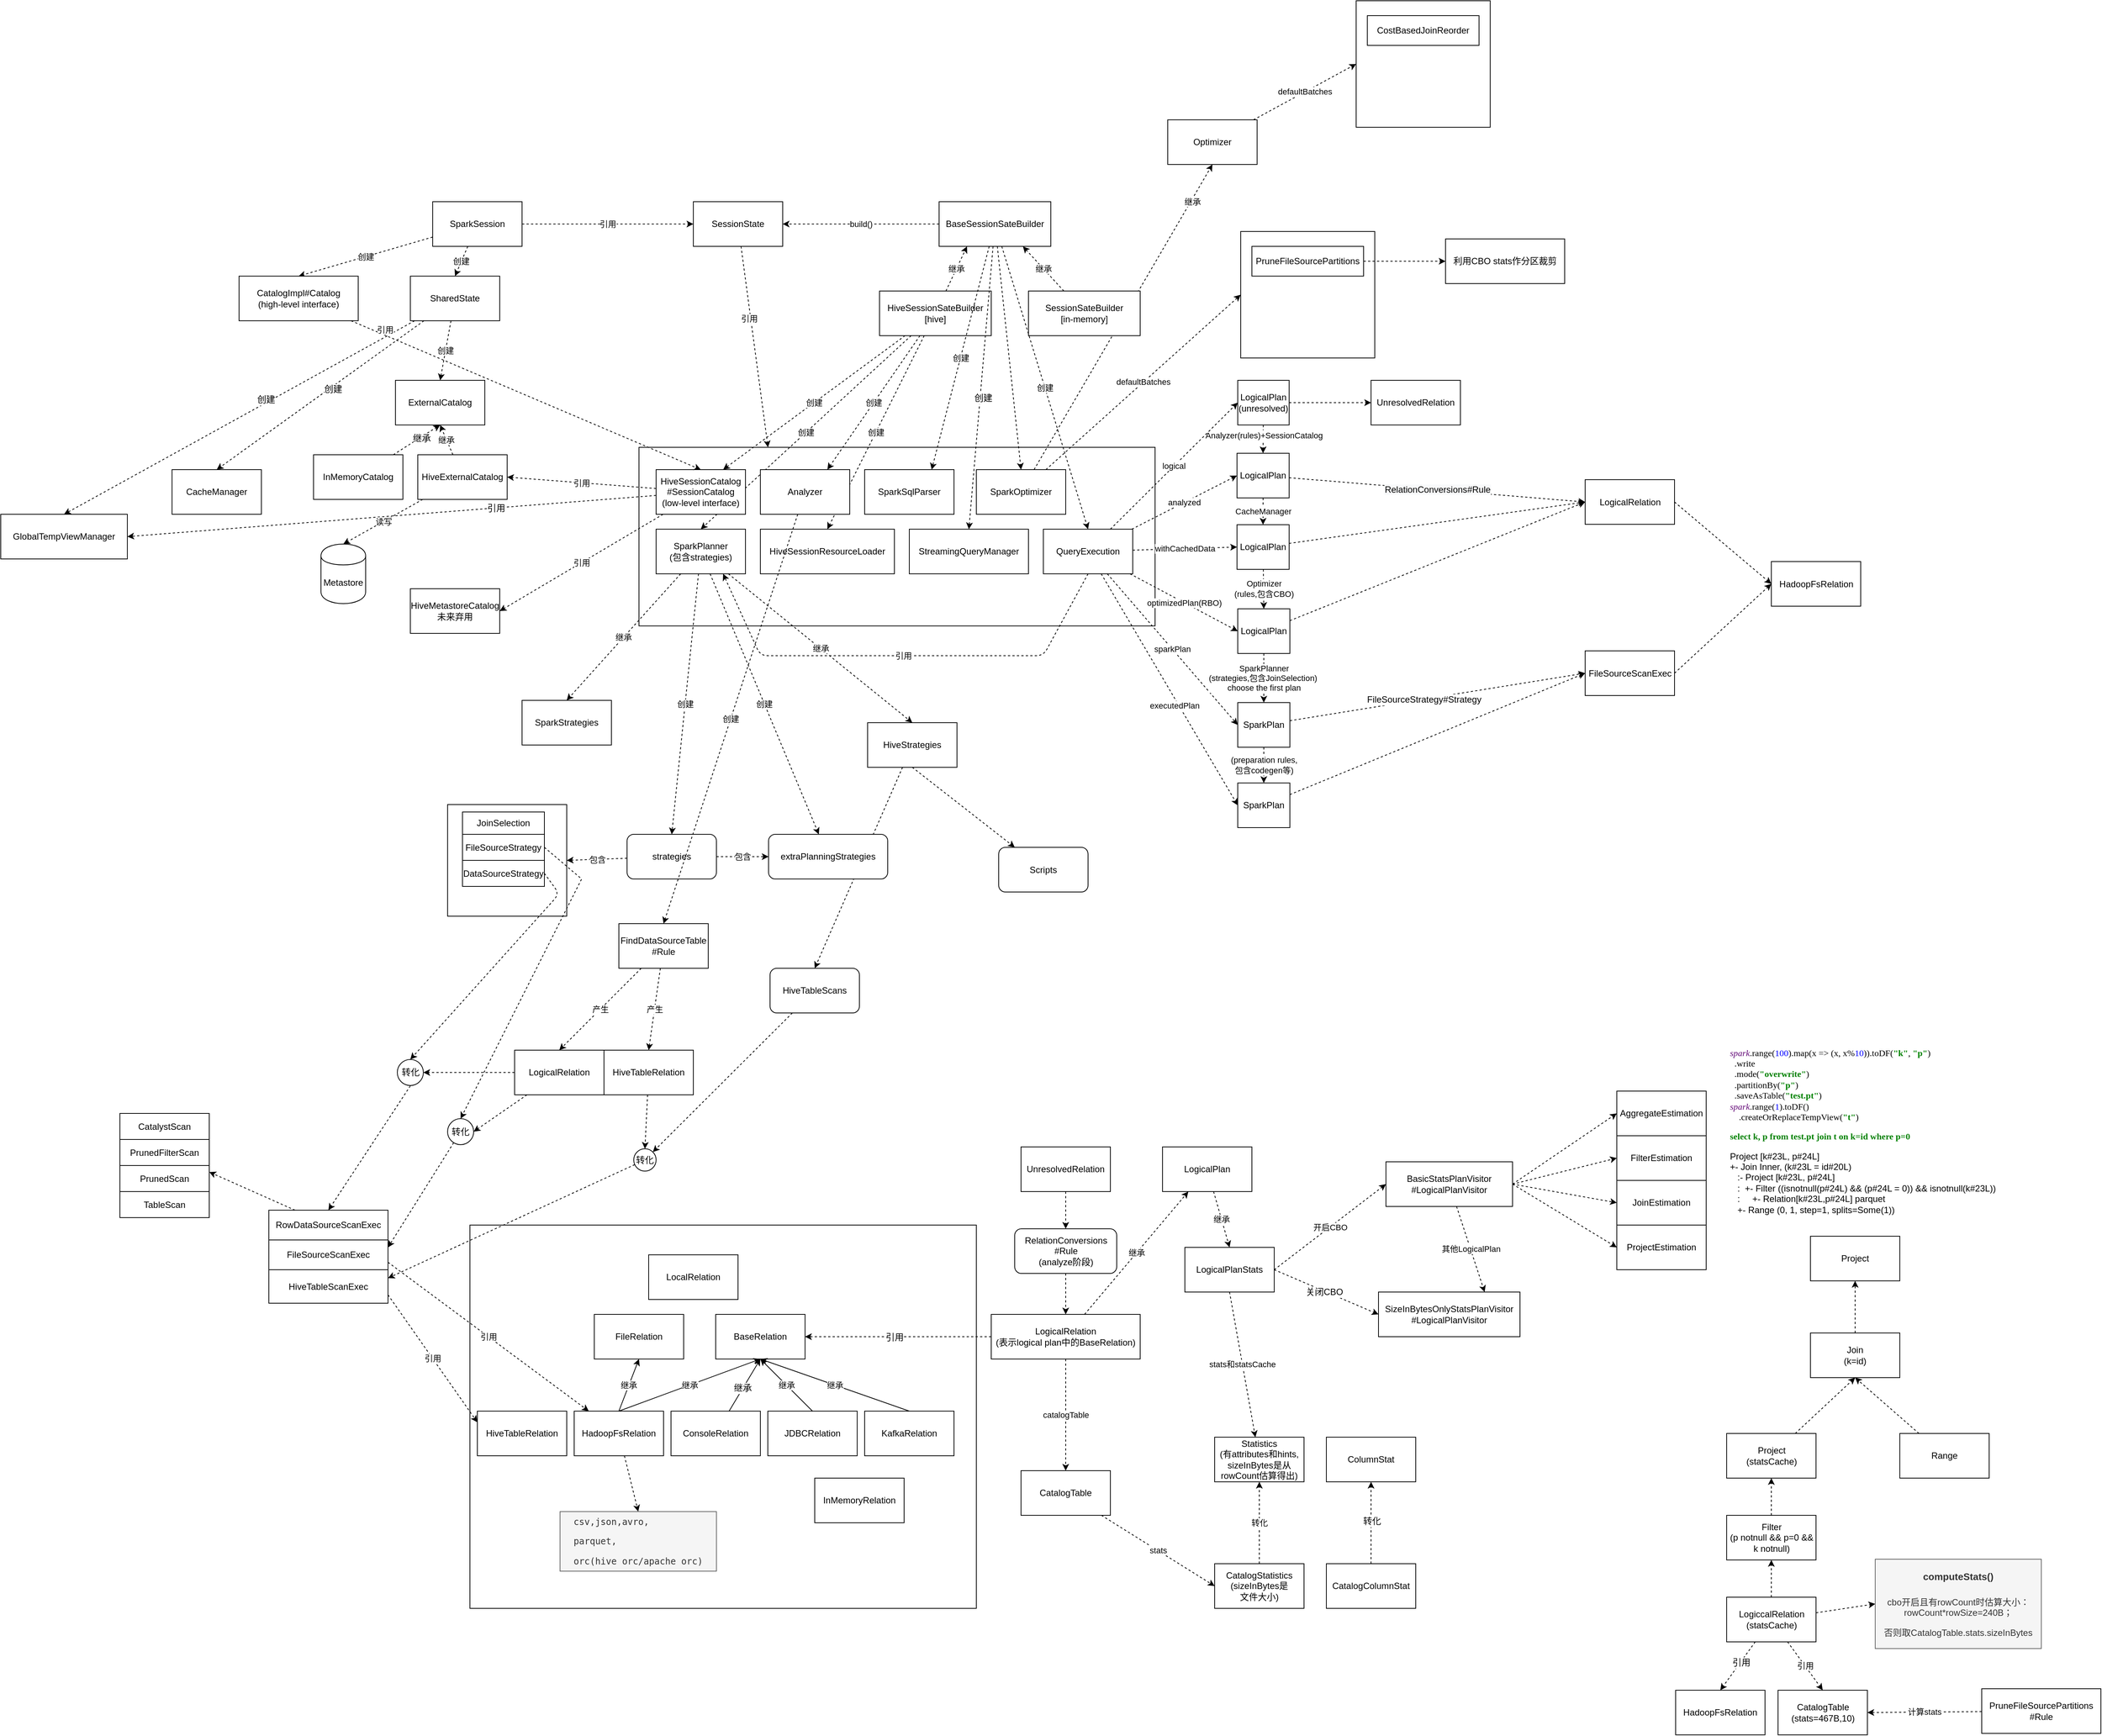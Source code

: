 <mxfile version="12.1.0" type="device" pages="5"><diagram id="803a3980-348d-f3e6-f6e5-4aab7babd8d7" name="sql-plan"><mxGraphModel dx="1933" dy="1926" grid="1" gridSize="10" guides="1" tooltips="1" connect="1" arrows="1" fold="1" page="1" pageScale="1" pageWidth="827" pageHeight="1169" background="#ffffff" math="0" shadow="0"><root><mxCell id="0"/><mxCell id="1" parent="0"/><mxCell id="hkPA3JGOy5gdz5UUPzpY-66" value="" style="rounded=0;whiteSpace=wrap;html=1;" parent="1" vertex="1"><mxGeometry x="-110" y="1425" width="680" height="515" as="geometry"/></mxCell><mxCell id="27" value="" style="rounded=0;whiteSpace=wrap;html=1;" parent="1" vertex="1"><mxGeometry x="117" y="380" width="693" height="240" as="geometry"/></mxCell><mxCell id="A0VYvqZy1fkCZxgXyzCW-70" value="继承" style="edgeStyle=none;rounded=0;orthogonalLoop=1;jettySize=auto;html=1;entryX=0.5;entryY=1;entryDx=0;entryDy=0;dashed=1;" parent="1" source="16" target="A0VYvqZy1fkCZxgXyzCW-67" edge="1"><mxGeometry x="0.761" y="-2" relative="1" as="geometry"><mxPoint as="offset"/></mxGeometry></mxCell><mxCell id="8Al9FFWXgUIQcu1awy2r-121" value="" style="rounded=0;whiteSpace=wrap;html=1;glass=0;comic=0;" parent="1" vertex="1"><mxGeometry x="-140" y="860" width="160" height="150" as="geometry"/></mxCell><mxCell id="31" value="引用" style="edgeStyle=none;rounded=0;html=1;entryX=0;entryY=0.5;dashed=1;jettySize=auto;orthogonalLoop=1;" parent="1" source="2" target="6" edge="1"><mxGeometry relative="1" as="geometry"/></mxCell><mxCell id="33" value="创建" style="edgeStyle=none;rounded=0;html=1;entryX=0.5;entryY=0;dashed=1;jettySize=auto;orthogonalLoop=1;" parent="1" source="2" target="32" edge="1"><mxGeometry relative="1" as="geometry"/></mxCell><mxCell id="r4j0oS8_DCALpmF7iagr-87" value="创建" style="rounded=0;orthogonalLoop=1;jettySize=auto;html=1;entryX=0.5;entryY=0;entryDx=0;entryDy=0;dashed=1;" parent="1" source="2" target="r4j0oS8_DCALpmF7iagr-85" edge="1"><mxGeometry relative="1" as="geometry"/></mxCell><mxCell id="2" value="SparkSession" style="rounded=0;whiteSpace=wrap;html=1;" parent="1" vertex="1"><mxGeometry x="-160" y="50" width="120" height="60" as="geometry"/></mxCell><mxCell id="12" value="创建" style="edgeStyle=none;rounded=0;html=1;entryX=0.75;entryY=0;dashed=1;jettySize=auto;orthogonalLoop=1;" parent="1" source="3" target="8" edge="1"><mxGeometry relative="1" as="geometry"/></mxCell><mxCell id="13" value="创建" style="edgeStyle=none;rounded=0;html=1;entryX=0.75;entryY=0;dashed=1;jettySize=auto;orthogonalLoop=1;" parent="1" source="3" target="11" edge="1"><mxGeometry relative="1" as="geometry"/></mxCell><mxCell id="19" value="创建" style="edgeStyle=none;rounded=0;html=1;entryX=0.5;entryY=0;dashed=1;jettySize=auto;orthogonalLoop=1;" parent="1" source="3" target="18" edge="1"><mxGeometry relative="1" as="geometry"/></mxCell><mxCell id="24" value="创建" style="edgeStyle=none;rounded=0;html=1;entryX=0.5;entryY=0;dashed=1;jettySize=auto;orthogonalLoop=1;" parent="1" source="3" target="23" edge="1"><mxGeometry relative="1" as="geometry"/></mxCell><mxCell id="30" value="继承" style="edgeStyle=none;rounded=0;html=1;entryX=0.25;entryY=1;dashed=1;jettySize=auto;orthogonalLoop=1;" parent="1" source="3" target="4" edge="1"><mxGeometry relative="1" as="geometry"/></mxCell><mxCell id="3" value="HiveSessionSateBuilder&lt;div&gt;[hive]&lt;/div&gt;" style="rounded=0;whiteSpace=wrap;html=1;" parent="1" vertex="1"><mxGeometry x="440" y="170" width="150" height="60" as="geometry"/></mxCell><mxCell id="7" value="build()" style="edgeStyle=none;rounded=0;html=1;entryX=1;entryY=0.5;dashed=1;jettySize=auto;orthogonalLoop=1;" parent="1" source="4" target="6" edge="1"><mxGeometry relative="1" as="geometry"/></mxCell><mxCell id="15" value="创建" style="edgeStyle=none;rounded=0;html=1;entryX=0.75;entryY=0;dashed=1;jettySize=auto;orthogonalLoop=1;" parent="1" source="4" target="14" edge="1"><mxGeometry relative="1" as="geometry"/></mxCell><mxCell id="17" style="edgeStyle=none;rounded=0;html=1;entryX=0.5;entryY=0;dashed=1;jettySize=auto;orthogonalLoop=1;" parent="1" source="4" target="16" edge="1"><mxGeometry relative="1" as="geometry"/></mxCell><mxCell id="21" style="edgeStyle=none;rounded=0;html=1;entryX=0.5;entryY=0;dashed=1;jettySize=auto;orthogonalLoop=1;" parent="1" source="4" target="20" edge="1"><mxGeometry relative="1" as="geometry"/></mxCell><mxCell id="22" value="创建" style="text;html=1;resizable=0;points=[];align=center;verticalAlign=middle;labelBackgroundColor=#ffffff;" parent="21" vertex="1" connectable="0"><mxGeometry x="0.073" y="4" relative="1" as="geometry"><mxPoint as="offset"/></mxGeometry></mxCell><mxCell id="26" value="创建" style="edgeStyle=none;rounded=0;html=1;entryX=0.5;entryY=0;dashed=1;jettySize=auto;orthogonalLoop=1;" parent="1" source="4" target="25" edge="1"><mxGeometry relative="1" as="geometry"/></mxCell><mxCell id="4" value="BaseSessionSateBuilder" style="rounded=0;whiteSpace=wrap;html=1;" parent="1" vertex="1"><mxGeometry x="520" y="50" width="150" height="60" as="geometry"/></mxCell><mxCell id="29" value="继承" style="edgeStyle=none;rounded=0;html=1;entryX=0.75;entryY=1;dashed=1;jettySize=auto;orthogonalLoop=1;" parent="1" source="5" target="4" edge="1"><mxGeometry relative="1" as="geometry"/></mxCell><mxCell id="5" value="SessionSateBuilder&lt;div&gt;[in-memory]&lt;/div&gt;" style="rounded=0;whiteSpace=wrap;html=1;" parent="1" vertex="1"><mxGeometry x="640" y="170" width="150" height="60" as="geometry"/></mxCell><mxCell id="10" value="引用" style="edgeStyle=none;rounded=0;html=1;entryX=0.25;entryY=0;dashed=1;jettySize=auto;orthogonalLoop=1;entryDx=0;entryDy=0;" parent="1" source="6" target="27" edge="1"><mxGeometry x="-0.281" y="-2" relative="1" as="geometry"><mxPoint as="offset"/></mxGeometry></mxCell><mxCell id="6" value="SessionState" style="rounded=0;whiteSpace=wrap;html=1;" parent="1" vertex="1"><mxGeometry x="190" y="50" width="120" height="60" as="geometry"/></mxCell><mxCell id="41" value="引用" style="edgeStyle=none;rounded=0;html=1;entryX=1;entryY=0.5;dashed=1;jettySize=auto;orthogonalLoop=1;" parent="1" source="8" target="35" edge="1"><mxGeometry relative="1" as="geometry"/></mxCell><mxCell id="43" value="引用" style="edgeStyle=none;rounded=0;html=1;entryX=1;entryY=0.5;dashed=1;jettySize=auto;orthogonalLoop=1;" parent="1" source="8" target="42" edge="1"><mxGeometry relative="1" as="geometry"/></mxCell><mxCell id="25qobWh7j1JktqmcPZq--70" style="edgeStyle=none;rounded=0;orthogonalLoop=1;jettySize=auto;html=1;entryX=1;entryY=0.5;entryDx=0;entryDy=0;dashed=1;" parent="1" source="8" target="25qobWh7j1JktqmcPZq--65" edge="1"><mxGeometry relative="1" as="geometry"/></mxCell><mxCell id="25qobWh7j1JktqmcPZq--71" value="引用" style="text;html=1;resizable=0;points=[];align=center;verticalAlign=middle;labelBackgroundColor=#ffffff;" parent="25qobWh7j1JktqmcPZq--70" vertex="1" connectable="0"><mxGeometry x="-0.395" relative="1" as="geometry"><mxPoint as="offset"/></mxGeometry></mxCell><mxCell id="8" value="HiveSessionCatalog&lt;div&gt;#SessionCatalog&lt;/div&gt;&lt;div&gt;(low-level interface)&lt;/div&gt;" style="rounded=0;whiteSpace=wrap;html=1;" parent="1" vertex="1"><mxGeometry x="140" y="410" width="120" height="60" as="geometry"/></mxCell><mxCell id="11" value="Analyzer" style="rounded=0;whiteSpace=wrap;html=1;" parent="1" vertex="1"><mxGeometry x="280" y="410" width="120" height="60" as="geometry"/></mxCell><mxCell id="14" value="SparkSqlParser" style="rounded=0;whiteSpace=wrap;html=1;" parent="1" vertex="1"><mxGeometry x="420" y="410" width="120" height="60" as="geometry"/></mxCell><mxCell id="A0VYvqZy1fkCZxgXyzCW-66" value="defaultBatches" style="edgeStyle=none;rounded=0;orthogonalLoop=1;jettySize=auto;html=1;entryX=0;entryY=0.5;entryDx=0;entryDy=0;dashed=1;" parent="1" source="16" target="A0VYvqZy1fkCZxgXyzCW-64" edge="1"><mxGeometry relative="1" as="geometry"/></mxCell><mxCell id="16" value="SparkOptimizer" style="rounded=0;whiteSpace=wrap;html=1;" parent="1" vertex="1"><mxGeometry x="570" y="410" width="120" height="60" as="geometry"/></mxCell><mxCell id="8Al9FFWXgUIQcu1awy2r-105" value="继承" style="edgeStyle=none;rounded=0;orthogonalLoop=1;jettySize=auto;html=1;entryX=0.5;entryY=0;entryDx=0;entryDy=0;dashed=1;" parent="1" source="18" target="8Al9FFWXgUIQcu1awy2r-103" edge="1"><mxGeometry relative="1" as="geometry"/></mxCell><mxCell id="8Al9FFWXgUIQcu1awy2r-106" value="继承" style="edgeStyle=none;rounded=0;orthogonalLoop=1;jettySize=auto;html=1;entryX=0.5;entryY=0;entryDx=0;entryDy=0;dashed=1;" parent="1" source="18" target="8Al9FFWXgUIQcu1awy2r-104" edge="1"><mxGeometry relative="1" as="geometry"/></mxCell><mxCell id="18" value="SparkPlanner&lt;br&gt;(包含strategies&lt;span&gt;)&lt;/span&gt;" style="rounded=0;whiteSpace=wrap;html=1;" parent="1" vertex="1"><mxGeometry x="140" y="490" width="120" height="60" as="geometry"/></mxCell><mxCell id="20" value="StreamingQueryManager" style="rounded=0;whiteSpace=wrap;html=1;" parent="1" vertex="1"><mxGeometry x="480" y="490" width="160" height="60" as="geometry"/></mxCell><mxCell id="23" value="HiveSessionResourceLoader" style="rounded=0;whiteSpace=wrap;html=1;" parent="1" vertex="1"><mxGeometry x="280" y="490" width="180" height="60" as="geometry"/></mxCell><mxCell id="45" value="analyzed" style="edgeStyle=none;rounded=0;html=1;entryX=0;entryY=0.5;dashed=1;jettySize=auto;orthogonalLoop=1;" parent="1" source="25" target="44" edge="1"><mxGeometry relative="1" as="geometry"/></mxCell><mxCell id="47" value="withCachedData" style="edgeStyle=none;rounded=0;html=1;entryX=0;entryY=0.5;dashed=1;jettySize=auto;orthogonalLoop=1;" parent="1" source="25" target="46" edge="1"><mxGeometry relative="1" as="geometry"/></mxCell><mxCell id="50" value="optimizedPlan(RBO)" style="edgeStyle=none;rounded=0;html=1;entryX=0;entryY=0.5;dashed=1;jettySize=auto;orthogonalLoop=1;" parent="1" source="25" target="48" edge="1"><mxGeometry relative="1" as="geometry"/></mxCell><mxCell id="52" value="executedPlan" style="edgeStyle=none;rounded=0;html=1;entryX=0;entryY=0.5;dashed=1;jettySize=auto;orthogonalLoop=1;" parent="1" source="25" target="53" edge="1"><mxGeometry x="0.123" y="-5" relative="1" as="geometry"><mxPoint as="offset"/></mxGeometry></mxCell><mxCell id="54" value="sparkPlan" style="edgeStyle=none;rounded=0;html=1;entryX=0;entryY=0.5;dashed=1;jettySize=auto;orthogonalLoop=1;" parent="1" source="25" target="51" edge="1"><mxGeometry relative="1" as="geometry"/></mxCell><mxCell id="25" value="QueryExecution" style="rounded=0;whiteSpace=wrap;html=1;" parent="1" vertex="1"><mxGeometry x="660" y="490" width="120" height="60" as="geometry"/></mxCell><mxCell id="40" value="创建" style="edgeStyle=none;rounded=0;html=1;entryX=0.5;entryY=0;dashed=1;jettySize=auto;orthogonalLoop=1;" parent="1" source="32" target="34" edge="1"><mxGeometry relative="1" as="geometry"/></mxCell><mxCell id="25qobWh7j1JktqmcPZq--63" style="edgeStyle=none;rounded=0;orthogonalLoop=1;jettySize=auto;html=1;entryX=0.5;entryY=0;entryDx=0;entryDy=0;dashed=1;" parent="1" source="32" target="25qobWh7j1JktqmcPZq--62" edge="1"><mxGeometry relative="1" as="geometry"/></mxCell><mxCell id="25qobWh7j1JktqmcPZq--73" value="创建" style="text;html=1;resizable=0;points=[];align=center;verticalAlign=middle;labelBackgroundColor=#ffffff;" parent="25qobWh7j1JktqmcPZq--63" vertex="1" connectable="0"><mxGeometry x="-0.107" y="3" relative="1" as="geometry"><mxPoint as="offset"/></mxGeometry></mxCell><mxCell id="25qobWh7j1JktqmcPZq--66" style="edgeStyle=none;rounded=0;orthogonalLoop=1;jettySize=auto;html=1;entryX=0.5;entryY=0;entryDx=0;entryDy=0;dashed=1;" parent="1" source="32" target="25qobWh7j1JktqmcPZq--65" edge="1"><mxGeometry relative="1" as="geometry"/></mxCell><mxCell id="25qobWh7j1JktqmcPZq--69" value="创建" style="text;html=1;resizable=0;points=[];align=center;verticalAlign=middle;labelBackgroundColor=#ffffff;" parent="25qobWh7j1JktqmcPZq--66" vertex="1" connectable="0"><mxGeometry x="-0.159" y="-4" relative="1" as="geometry"><mxPoint as="offset"/></mxGeometry></mxCell><mxCell id="32" value="SharedState" style="rounded=0;whiteSpace=wrap;html=1;" parent="1" vertex="1"><mxGeometry x="-190" y="150" width="120" height="60" as="geometry"/></mxCell><mxCell id="34" value="ExternalCatalog" style="rounded=0;whiteSpace=wrap;html=1;" parent="1" vertex="1"><mxGeometry x="-210" y="290" width="120" height="60" as="geometry"/></mxCell><mxCell id="37" value="继承" style="edgeStyle=none;rounded=0;html=1;entryX=0.5;entryY=1;dashed=1;jettySize=auto;orthogonalLoop=1;" parent="1" source="35" target="34" edge="1"><mxGeometry relative="1" as="geometry"/></mxCell><mxCell id="25qobWh7j1JktqmcPZq--68" value="读写" style="edgeStyle=none;rounded=0;orthogonalLoop=1;jettySize=auto;html=1;entryX=0.5;entryY=0;entryDx=0;entryDy=0;dashed=1;" parent="1" source="35" target="25qobWh7j1JktqmcPZq--67" edge="1"><mxGeometry relative="1" as="geometry"/></mxCell><mxCell id="35" value="HiveExternalCatalog" style="rounded=0;whiteSpace=wrap;html=1;" parent="1" vertex="1"><mxGeometry x="-180" y="390" width="120" height="60" as="geometry"/></mxCell><mxCell id="38" style="edgeStyle=none;rounded=0;html=1;entryX=0.5;entryY=1;dashed=1;jettySize=auto;orthogonalLoop=1;" parent="1" source="36" target="34" edge="1"><mxGeometry relative="1" as="geometry"/></mxCell><mxCell id="39" value="继承" style="text;html=1;resizable=0;points=[];align=center;verticalAlign=middle;labelBackgroundColor=#ffffff;" parent="38" vertex="1" connectable="0"><mxGeometry x="0.171" y="-1" relative="1" as="geometry"><mxPoint as="offset"/></mxGeometry></mxCell><mxCell id="36" value="InMemoryCatalog" style="rounded=0;whiteSpace=wrap;html=1;" parent="1" vertex="1"><mxGeometry x="-320" y="390" width="120" height="60" as="geometry"/></mxCell><mxCell id="42" value="HiveMetastoreCatalog&lt;div&gt;未来弃用&lt;/div&gt;" style="rounded=0;whiteSpace=wrap;html=1;" parent="1" vertex="1"><mxGeometry x="-190" y="570" width="120" height="60" as="geometry"/></mxCell><mxCell id="8Al9FFWXgUIQcu1awy2r-68" value="&lt;span style=&quot;font-size: 12px ; white-space: normal ; background-color: rgb(248 , 249 , 250)&quot;&gt;RelationConversions&lt;/span&gt;&lt;span style=&quot;font-size: 12px ; white-space: normal ; background-color: rgb(248 , 249 , 250)&quot;&gt;#Rule&lt;/span&gt;" style="edgeStyle=none;rounded=0;orthogonalLoop=1;jettySize=auto;html=1;entryX=0;entryY=0.5;entryDx=0;entryDy=0;dashed=1;" parent="1" source="44" target="8Al9FFWXgUIQcu1awy2r-60" edge="1"><mxGeometry relative="1" as="geometry"/></mxCell><mxCell id="A0VYvqZy1fkCZxgXyzCW-103" value="CacheManager" style="edgeStyle=none;rounded=0;comic=0;orthogonalLoop=1;jettySize=auto;html=1;entryX=0.5;entryY=0;entryDx=0;entryDy=0;dashed=1;" parent="1" source="44" target="46" edge="1"><mxGeometry relative="1" as="geometry"><mxPoint x="955" y="451" as="sourcePoint"/><mxPoint x="955" y="487" as="targetPoint"/></mxGeometry></mxCell><mxCell id="44" value="LogicalPlan" style="rounded=0;whiteSpace=wrap;html=1;" parent="1" vertex="1"><mxGeometry x="920" y="388" width="70" height="60" as="geometry"/></mxCell><mxCell id="8Al9FFWXgUIQcu1awy2r-69" style="edgeStyle=none;rounded=0;orthogonalLoop=1;jettySize=auto;html=1;entryX=0;entryY=0.5;entryDx=0;entryDy=0;dashed=1;" parent="1" source="46" target="8Al9FFWXgUIQcu1awy2r-60" edge="1"><mxGeometry relative="1" as="geometry"/></mxCell><mxCell id="A0VYvqZy1fkCZxgXyzCW-105" value="Optimizer&lt;br&gt;(rules,包含CBO)" style="edgeStyle=none;rounded=0;comic=0;orthogonalLoop=1;jettySize=auto;html=1;entryX=0.5;entryY=0;entryDx=0;entryDy=0;dashed=1;" parent="1" source="46" target="48" edge="1"><mxGeometry relative="1" as="geometry"/></mxCell><mxCell id="46" value="LogicalPlan" style="rounded=0;whiteSpace=wrap;html=1;" parent="1" vertex="1"><mxGeometry x="920" y="484" width="70" height="60" as="geometry"/></mxCell><mxCell id="8Al9FFWXgUIQcu1awy2r-70" style="edgeStyle=none;rounded=0;orthogonalLoop=1;jettySize=auto;html=1;entryX=0;entryY=0.5;entryDx=0;entryDy=0;dashed=1;" parent="1" source="48" target="8Al9FFWXgUIQcu1awy2r-60" edge="1"><mxGeometry relative="1" as="geometry"/></mxCell><mxCell id="A0VYvqZy1fkCZxgXyzCW-104" value="SparkPlanner&lt;br&gt;(strategies,包含JoinSelection)&amp;nbsp;&lt;br&gt;choose the first plan" style="edgeStyle=none;rounded=0;comic=0;orthogonalLoop=1;jettySize=auto;html=1;entryX=0.5;entryY=0;entryDx=0;entryDy=0;dashed=1;" parent="1" source="48" target="51" edge="1"><mxGeometry relative="1" as="geometry"/></mxCell><mxCell id="48" value="LogicalPlan" style="rounded=0;whiteSpace=wrap;html=1;" parent="1" vertex="1"><mxGeometry x="921" y="597" width="70" height="60" as="geometry"/></mxCell><mxCell id="8Al9FFWXgUIQcu1awy2r-71" style="edgeStyle=none;rounded=0;orthogonalLoop=1;jettySize=auto;html=1;entryX=0;entryY=0.5;entryDx=0;entryDy=0;dashed=1;" parent="1" source="51" target="8Al9FFWXgUIQcu1awy2r-75" edge="1"><mxGeometry relative="1" as="geometry"/></mxCell><mxCell id="8Al9FFWXgUIQcu1awy2r-77" value="FileSourceStrategy#Strategy" style="text;html=1;resizable=0;points=[];align=center;verticalAlign=middle;labelBackgroundColor=#ffffff;" parent="8Al9FFWXgUIQcu1awy2r-71" vertex="1" connectable="0"><mxGeometry x="-0.237" relative="1" as="geometry"><mxPoint x="28.5" y="-4.5" as="offset"/></mxGeometry></mxCell><mxCell id="A0VYvqZy1fkCZxgXyzCW-107" value="(preparation rules,&lt;br&gt;包含codegen等)" style="edgeStyle=none;rounded=0;comic=0;orthogonalLoop=1;jettySize=auto;html=1;entryX=0.5;entryY=0;entryDx=0;entryDy=0;dashed=1;" parent="1" source="51" target="53" edge="1"><mxGeometry relative="1" as="geometry"/></mxCell><mxCell id="51" value="SparkPlan" style="rounded=0;whiteSpace=wrap;html=1;" parent="1" vertex="1"><mxGeometry x="921" y="723" width="70" height="60" as="geometry"/></mxCell><mxCell id="8Al9FFWXgUIQcu1awy2r-72" style="edgeStyle=none;rounded=0;orthogonalLoop=1;jettySize=auto;html=1;entryX=0;entryY=0.5;entryDx=0;entryDy=0;dashed=1;" parent="1" source="53" target="8Al9FFWXgUIQcu1awy2r-75" edge="1"><mxGeometry relative="1" as="geometry"/></mxCell><mxCell id="53" value="SparkPlan" style="rounded=0;whiteSpace=wrap;html=1;" parent="1" vertex="1"><mxGeometry x="921" y="831" width="70" height="60" as="geometry"/></mxCell><mxCell id="r4j0oS8_DCALpmF7iagr-88" value="引用" style="edgeStyle=none;rounded=0;orthogonalLoop=1;jettySize=auto;html=1;entryX=0.5;entryY=0;entryDx=0;entryDy=0;dashed=1;" parent="1" source="r4j0oS8_DCALpmF7iagr-85" target="8" edge="1"><mxGeometry x="-0.816" y="7" relative="1" as="geometry"><mxPoint as="offset"/></mxGeometry></mxCell><mxCell id="r4j0oS8_DCALpmF7iagr-85" value="CatalogImpl#Catalog&lt;br&gt;(high-level interface)" style="rounded=0;whiteSpace=wrap;html=1;" parent="1" vertex="1"><mxGeometry x="-420" y="150" width="160" height="60" as="geometry"/></mxCell><mxCell id="r4j0oS8_DCALpmF7iagr-90" value="Statistics&lt;br&gt;(有attributes和hints, sizeInBytes是从rowCount估算得出)" style="rounded=0;whiteSpace=wrap;html=1;" parent="1" vertex="1"><mxGeometry x="890" y="1710" width="120" height="60" as="geometry"/></mxCell><mxCell id="r4j0oS8_DCALpmF7iagr-92" value="转化" style="edgeStyle=none;rounded=0;orthogonalLoop=1;jettySize=auto;html=1;dashed=1;" parent="1" source="r4j0oS8_DCALpmF7iagr-91" target="r4j0oS8_DCALpmF7iagr-90" edge="1"><mxGeometry relative="1" as="geometry"/></mxCell><mxCell id="r4j0oS8_DCALpmF7iagr-91" value="CatalogStatistics&lt;br&gt;(sizeInBytes是&lt;br&gt;文件大小)" style="rounded=0;whiteSpace=wrap;html=1;" parent="1" vertex="1"><mxGeometry x="890" y="1880" width="120" height="60" as="geometry"/></mxCell><mxCell id="25qobWh7j1JktqmcPZq--54" value="FileRelation" style="rounded=0;whiteSpace=wrap;html=1;" parent="1" vertex="1"><mxGeometry x="57" y="1545" width="120" height="60" as="geometry"/></mxCell><mxCell id="25qobWh7j1JktqmcPZq--55" value="BaseRelation" style="rounded=0;whiteSpace=wrap;html=1;" parent="1" vertex="1"><mxGeometry x="220" y="1545" width="120" height="60" as="geometry"/></mxCell><mxCell id="25qobWh7j1JktqmcPZq--59" value="继承" style="rounded=0;orthogonalLoop=1;jettySize=auto;html=1;entryX=0.5;entryY=1;entryDx=0;entryDy=0;exitX=0.5;exitY=0;exitDx=0;exitDy=0;" parent="1" source="25qobWh7j1JktqmcPZq--56" target="25qobWh7j1JktqmcPZq--54" edge="1"><mxGeometry relative="1" as="geometry"/></mxCell><mxCell id="25qobWh7j1JktqmcPZq--60" value="继承" style="edgeStyle=none;rounded=0;orthogonalLoop=1;jettySize=auto;html=1;entryX=0.5;entryY=1;entryDx=0;entryDy=0;exitX=0.5;exitY=0;exitDx=0;exitDy=0;" parent="1" source="25qobWh7j1JktqmcPZq--56" target="25qobWh7j1JktqmcPZq--55" edge="1"><mxGeometry relative="1" as="geometry"/></mxCell><mxCell id="hkPA3JGOy5gdz5UUPzpY-80" style="edgeStyle=none;rounded=0;orthogonalLoop=1;jettySize=auto;html=1;dashed=1;entryX=0.5;entryY=0;entryDx=0;entryDy=0;" parent="1" source="25qobWh7j1JktqmcPZq--56" target="hkPA3JGOy5gdz5UUPzpY-79" edge="1"><mxGeometry relative="1" as="geometry"/></mxCell><mxCell id="25qobWh7j1JktqmcPZq--56" value="HadoopFsRelation" style="rounded=0;whiteSpace=wrap;html=1;" parent="1" vertex="1"><mxGeometry x="30" y="1675" width="120" height="60" as="geometry"/></mxCell><mxCell id="25qobWh7j1JktqmcPZq--57" value="HiveTableRelation" style="rounded=0;whiteSpace=wrap;html=1;" parent="1" vertex="1"><mxGeometry x="-100" y="1675" width="120" height="60" as="geometry"/></mxCell><mxCell id="lByFrg2ykj406Jlfjvss-61" style="edgeStyle=none;rounded=0;orthogonalLoop=1;jettySize=auto;html=1;entryX=1;entryY=0.5;entryDx=0;entryDy=0;dashed=1;" parent="1" source="25qobWh7j1JktqmcPZq--58" target="25qobWh7j1JktqmcPZq--55" edge="1"><mxGeometry relative="1" as="geometry"/></mxCell><mxCell id="lByFrg2ykj406Jlfjvss-62" value="引用" style="text;html=1;resizable=0;points=[];align=center;verticalAlign=middle;labelBackgroundColor=#ffffff;" parent="lByFrg2ykj406Jlfjvss-61" vertex="1" connectable="0"><mxGeometry x="0.04" y="1" relative="1" as="geometry"><mxPoint as="offset"/></mxGeometry></mxCell><mxCell id="hkPA3JGOy5gdz5UUPzpY-55" value="catalogTable" style="rounded=0;orthogonalLoop=1;jettySize=auto;html=1;entryX=0.5;entryY=0;entryDx=0;entryDy=0;dashed=1;" parent="1" source="25qobWh7j1JktqmcPZq--58" target="hkPA3JGOy5gdz5UUPzpY-54" edge="1"><mxGeometry relative="1" as="geometry"/></mxCell><mxCell id="hkPA3JGOy5gdz5UUPzpY-63" value="继承" style="edgeStyle=none;rounded=0;orthogonalLoop=1;jettySize=auto;html=1;dashed=1;" parent="1" source="25qobWh7j1JktqmcPZq--58" target="lByFrg2ykj406Jlfjvss-68" edge="1"><mxGeometry relative="1" as="geometry"/></mxCell><mxCell id="25qobWh7j1JktqmcPZq--58" value="LogicalRelation&lt;br&gt;(表示logical plan中的BaseRelation)" style="rounded=0;whiteSpace=wrap;html=1;" parent="1" vertex="1"><mxGeometry x="590" y="1545" width="200" height="60" as="geometry"/></mxCell><mxCell id="25qobWh7j1JktqmcPZq--61" value="LocalRelation" style="rounded=0;whiteSpace=wrap;html=1;" parent="1" vertex="1"><mxGeometry x="130" y="1465" width="120" height="60" as="geometry"/></mxCell><mxCell id="25qobWh7j1JktqmcPZq--62" value="CacheManager" style="rounded=0;whiteSpace=wrap;html=1;" parent="1" vertex="1"><mxGeometry x="-510" y="410" width="120" height="60" as="geometry"/></mxCell><mxCell id="25qobWh7j1JktqmcPZq--64" value="InMemoryRelation" style="rounded=0;whiteSpace=wrap;html=1;" parent="1" vertex="1"><mxGeometry x="353" y="1765" width="120" height="60" as="geometry"/></mxCell><mxCell id="25qobWh7j1JktqmcPZq--65" value="GlobalTempViewManager" style="rounded=0;whiteSpace=wrap;html=1;" parent="1" vertex="1"><mxGeometry x="-740" y="470" width="170" height="60" as="geometry"/></mxCell><mxCell id="25qobWh7j1JktqmcPZq--67" value="Metastore" style="shape=cylinder;whiteSpace=wrap;html=1;boundedLbl=1;backgroundOutline=1;" parent="1" vertex="1"><mxGeometry x="-310" y="510" width="60" height="80" as="geometry"/></mxCell><mxCell id="lByFrg2ykj406Jlfjvss-56" style="rounded=0;orthogonalLoop=1;jettySize=auto;html=1;entryX=0.5;entryY=1;entryDx=0;entryDy=0;" parent="1" source="lByFrg2ykj406Jlfjvss-55" target="25qobWh7j1JktqmcPZq--55" edge="1"><mxGeometry relative="1" as="geometry"/></mxCell><mxCell id="8Al9FFWXgUIQcu1awy2r-54" value="继承" style="text;html=1;resizable=0;points=[];align=center;verticalAlign=middle;labelBackgroundColor=#ffffff;" parent="lByFrg2ykj406Jlfjvss-56" vertex="1" connectable="0"><mxGeometry x="-0.122" y="1" relative="1" as="geometry"><mxPoint as="offset"/></mxGeometry></mxCell><mxCell id="lByFrg2ykj406Jlfjvss-55" value="ConsoleRelation" style="rounded=0;whiteSpace=wrap;html=1;" parent="1" vertex="1"><mxGeometry x="160" y="1675" width="120" height="60" as="geometry"/></mxCell><mxCell id="lByFrg2ykj406Jlfjvss-58" value="继承" style="edgeStyle=none;rounded=0;orthogonalLoop=1;jettySize=auto;html=1;entryX=0.5;entryY=1;entryDx=0;entryDy=0;exitX=0.5;exitY=0;exitDx=0;exitDy=0;" parent="1" source="lByFrg2ykj406Jlfjvss-57" target="25qobWh7j1JktqmcPZq--55" edge="1"><mxGeometry relative="1" as="geometry"/></mxCell><mxCell id="lByFrg2ykj406Jlfjvss-57" value="JDBCRelation" style="rounded=0;whiteSpace=wrap;html=1;" parent="1" vertex="1"><mxGeometry x="290" y="1675" width="120" height="60" as="geometry"/></mxCell><mxCell id="lByFrg2ykj406Jlfjvss-60" value="继承" style="edgeStyle=none;rounded=0;orthogonalLoop=1;jettySize=auto;html=1;entryX=0.5;entryY=1;entryDx=0;entryDy=0;exitX=0.5;exitY=0;exitDx=0;exitDy=0;" parent="1" source="lByFrg2ykj406Jlfjvss-59" target="25qobWh7j1JktqmcPZq--55" edge="1"><mxGeometry relative="1" as="geometry"/></mxCell><mxCell id="lByFrg2ykj406Jlfjvss-59" value="KafkaRelation" style="rounded=0;whiteSpace=wrap;html=1;" parent="1" vertex="1"><mxGeometry x="420" y="1675" width="120" height="60" as="geometry"/></mxCell><mxCell id="lByFrg2ykj406Jlfjvss-65" style="edgeStyle=none;rounded=0;orthogonalLoop=1;jettySize=auto;html=1;entryX=0.5;entryY=1;entryDx=0;entryDy=0;dashed=1;" parent="1" source="lByFrg2ykj406Jlfjvss-63" target="lByFrg2ykj406Jlfjvss-64" edge="1"><mxGeometry relative="1" as="geometry"/></mxCell><mxCell id="lByFrg2ykj406Jlfjvss-66" value="转化" style="text;html=1;resizable=0;points=[];align=center;verticalAlign=middle;labelBackgroundColor=#ffffff;" parent="lByFrg2ykj406Jlfjvss-65" vertex="1" connectable="0"><mxGeometry x="0.036" y="-1" relative="1" as="geometry"><mxPoint as="offset"/></mxGeometry></mxCell><mxCell id="lByFrg2ykj406Jlfjvss-63" value="CatalogColumnStat" style="rounded=0;whiteSpace=wrap;html=1;" parent="1" vertex="1"><mxGeometry x="1040" y="1880" width="120" height="60" as="geometry"/></mxCell><mxCell id="lByFrg2ykj406Jlfjvss-64" value="ColumnStat" style="rounded=0;whiteSpace=wrap;html=1;" parent="1" vertex="1"><mxGeometry x="1040" y="1710" width="120" height="60" as="geometry"/></mxCell><mxCell id="lByFrg2ykj406Jlfjvss-73" value="开启CBO" style="edgeStyle=none;rounded=0;orthogonalLoop=1;jettySize=auto;html=1;entryX=0;entryY=0.5;entryDx=0;entryDy=0;dashed=1;exitX=1;exitY=0.5;exitDx=0;exitDy=0;" parent="1" source="lByFrg2ykj406Jlfjvss-67" target="lByFrg2ykj406Jlfjvss-71" edge="1"><mxGeometry relative="1" as="geometry"><mxPoint x="1050" y="1390" as="sourcePoint"/></mxGeometry></mxCell><mxCell id="lByFrg2ykj406Jlfjvss-74" style="edgeStyle=none;rounded=0;orthogonalLoop=1;jettySize=auto;html=1;entryX=0;entryY=0.5;entryDx=0;entryDy=0;dashed=1;exitX=1;exitY=0.5;exitDx=0;exitDy=0;" parent="1" source="lByFrg2ykj406Jlfjvss-67" target="lByFrg2ykj406Jlfjvss-72" edge="1"><mxGeometry relative="1" as="geometry"/></mxCell><mxCell id="lByFrg2ykj406Jlfjvss-76" value="关闭CBO" style="text;html=1;resizable=0;points=[];align=center;verticalAlign=middle;labelBackgroundColor=#ffffff;" parent="lByFrg2ykj406Jlfjvss-74" vertex="1" connectable="0"><mxGeometry x="-0.035" y="-1" relative="1" as="geometry"><mxPoint as="offset"/></mxGeometry></mxCell><mxCell id="lByFrg2ykj406Jlfjvss-67" value="LogicalPlanStats" style="rounded=0;whiteSpace=wrap;html=1;" parent="1" vertex="1"><mxGeometry x="850" y="1455" width="120" height="60" as="geometry"/></mxCell><mxCell id="lByFrg2ykj406Jlfjvss-69" value="继承" style="edgeStyle=none;rounded=0;orthogonalLoop=1;jettySize=auto;html=1;entryX=0.5;entryY=0;entryDx=0;entryDy=0;dashed=1;" parent="1" source="lByFrg2ykj406Jlfjvss-68" target="lByFrg2ykj406Jlfjvss-67" edge="1"><mxGeometry relative="1" as="geometry"/></mxCell><mxCell id="lByFrg2ykj406Jlfjvss-68" value="LogicalPlan" style="rounded=0;whiteSpace=wrap;html=1;" parent="1" vertex="1"><mxGeometry x="820" y="1320" width="120" height="60" as="geometry"/></mxCell><mxCell id="lByFrg2ykj406Jlfjvss-87" style="edgeStyle=none;rounded=0;orthogonalLoop=1;jettySize=auto;html=1;entryX=0;entryY=0.5;entryDx=0;entryDy=0;dashed=1;exitX=1;exitY=0.5;exitDx=0;exitDy=0;" parent="1" source="lByFrg2ykj406Jlfjvss-71" target="lByFrg2ykj406Jlfjvss-82" edge="1"><mxGeometry relative="1" as="geometry"/></mxCell><mxCell id="lByFrg2ykj406Jlfjvss-88" style="edgeStyle=none;rounded=0;orthogonalLoop=1;jettySize=auto;html=1;entryX=0;entryY=0.5;entryDx=0;entryDy=0;dashed=1;exitX=1;exitY=0.5;exitDx=0;exitDy=0;" parent="1" source="lByFrg2ykj406Jlfjvss-71" target="lByFrg2ykj406Jlfjvss-83" edge="1"><mxGeometry relative="1" as="geometry"/></mxCell><mxCell id="lByFrg2ykj406Jlfjvss-89" style="edgeStyle=none;rounded=0;orthogonalLoop=1;jettySize=auto;html=1;entryX=0;entryY=0.5;entryDx=0;entryDy=0;dashed=1;exitX=1;exitY=0.5;exitDx=0;exitDy=0;" parent="1" source="lByFrg2ykj406Jlfjvss-71" target="lByFrg2ykj406Jlfjvss-84" edge="1"><mxGeometry relative="1" as="geometry"/></mxCell><mxCell id="lByFrg2ykj406Jlfjvss-90" style="edgeStyle=none;rounded=0;orthogonalLoop=1;jettySize=auto;html=1;entryX=0;entryY=0.5;entryDx=0;entryDy=0;dashed=1;exitX=1;exitY=0.5;exitDx=0;exitDy=0;" parent="1" source="lByFrg2ykj406Jlfjvss-71" target="lByFrg2ykj406Jlfjvss-85" edge="1"><mxGeometry relative="1" as="geometry"/></mxCell><mxCell id="lByFrg2ykj406Jlfjvss-91" value="其他LogicalPlan" style="edgeStyle=none;rounded=0;orthogonalLoop=1;jettySize=auto;html=1;entryX=0.75;entryY=0;entryDx=0;entryDy=0;dashed=1;" parent="1" source="lByFrg2ykj406Jlfjvss-71" target="lByFrg2ykj406Jlfjvss-72" edge="1"><mxGeometry relative="1" as="geometry"/></mxCell><mxCell id="lByFrg2ykj406Jlfjvss-71" value="BasicStatsPlanVisitor&lt;br&gt;#LogicalPlanVisitor" style="rounded=0;whiteSpace=wrap;html=1;" parent="1" vertex="1"><mxGeometry x="1120" y="1340" width="170" height="60" as="geometry"/></mxCell><mxCell id="lByFrg2ykj406Jlfjvss-72" value="SizeInBytesOnlyStatsPlanVisitor&lt;br&gt;#LogicalPlanVisitor" style="rounded=0;whiteSpace=wrap;html=1;" parent="1" vertex="1"><mxGeometry x="1110" y="1515" width="190" height="60" as="geometry"/></mxCell><mxCell id="lByFrg2ykj406Jlfjvss-82" value="AggregateEstimation" style="rounded=0;whiteSpace=wrap;html=1;" parent="1" vertex="1"><mxGeometry x="1430" y="1245" width="120" height="60" as="geometry"/></mxCell><mxCell id="lByFrg2ykj406Jlfjvss-83" value="FilterEstimation" style="rounded=0;whiteSpace=wrap;html=1;" parent="1" vertex="1"><mxGeometry x="1430" y="1305" width="120" height="60" as="geometry"/></mxCell><mxCell id="lByFrg2ykj406Jlfjvss-84" value="JoinEstimation" style="rounded=0;whiteSpace=wrap;html=1;" parent="1" vertex="1"><mxGeometry x="1430" y="1365" width="120" height="60" as="geometry"/></mxCell><mxCell id="lByFrg2ykj406Jlfjvss-85" value="ProjectEstimation" style="rounded=0;whiteSpace=wrap;html=1;" parent="1" vertex="1"><mxGeometry x="1430" y="1425" width="120" height="60" as="geometry"/></mxCell><mxCell id="8Al9FFWXgUIQcu1awy2r-56" value="引用" style="rounded=0;orthogonalLoop=1;jettySize=auto;html=1;dashed=1;exitX=1;exitY=0.75;exitDx=0;exitDy=0;" parent="1" source="8Al9FFWXgUIQcu1awy2r-55" target="25qobWh7j1JktqmcPZq--56" edge="1"><mxGeometry relative="1" as="geometry"/></mxCell><mxCell id="8Al9FFWXgUIQcu1awy2r-55" value="FileSourceScanExec" style="rounded=0;whiteSpace=wrap;html=1;" parent="1" vertex="1"><mxGeometry x="-380" y="1445" width="160" height="40" as="geometry"/></mxCell><mxCell id="8Al9FFWXgUIQcu1awy2r-100" style="edgeStyle=none;rounded=0;orthogonalLoop=1;jettySize=auto;html=1;dashed=1;" parent="1" source="8Al9FFWXgUIQcu1awy2r-57" target="25qobWh7j1JktqmcPZq--58" edge="1"><mxGeometry relative="1" as="geometry"/></mxCell><mxCell id="8Al9FFWXgUIQcu1awy2r-57" value="RelationConversions&lt;br&gt;#Rule&lt;br&gt;(analyze阶段)" style="rounded=1;whiteSpace=wrap;html=1;comic=0;glass=0;" parent="1" vertex="1"><mxGeometry x="621.5" y="1430" width="137" height="60" as="geometry"/></mxCell><mxCell id="8Al9FFWXgUIQcu1awy2r-74" style="edgeStyle=none;rounded=0;orthogonalLoop=1;jettySize=auto;html=1;entryX=0;entryY=0.5;entryDx=0;entryDy=0;dashed=1;exitX=1;exitY=0.5;exitDx=0;exitDy=0;" parent="1" source="8Al9FFWXgUIQcu1awy2r-60" target="8Al9FFWXgUIQcu1awy2r-73" edge="1"><mxGeometry relative="1" as="geometry"/></mxCell><mxCell id="8Al9FFWXgUIQcu1awy2r-60" value="LogicalRelation" style="rounded=0;whiteSpace=wrap;html=1;" parent="1" vertex="1"><mxGeometry x="1387.5" y="423.5" width="120" height="60" as="geometry"/></mxCell><mxCell id="8Al9FFWXgUIQcu1awy2r-64" value="UnresolvedRelation&lt;br&gt;" style="rounded=0;whiteSpace=wrap;html=1;" parent="1" vertex="1"><mxGeometry x="1100" y="290" width="120" height="60" as="geometry"/></mxCell><mxCell id="8Al9FFWXgUIQcu1awy2r-67" style="edgeStyle=none;rounded=0;orthogonalLoop=1;jettySize=auto;html=1;entryX=0;entryY=0.5;entryDx=0;entryDy=0;dashed=1;" parent="1" source="8Al9FFWXgUIQcu1awy2r-65" target="8Al9FFWXgUIQcu1awy2r-64" edge="1"><mxGeometry relative="1" as="geometry"/></mxCell><mxCell id="A0VYvqZy1fkCZxgXyzCW-101" style="edgeStyle=none;rounded=0;comic=0;orthogonalLoop=1;jettySize=auto;html=1;entryX=0.5;entryY=0;entryDx=0;entryDy=0;dashed=1;" parent="1" source="8Al9FFWXgUIQcu1awy2r-65" target="44" edge="1"><mxGeometry relative="1" as="geometry"/></mxCell><mxCell id="A0VYvqZy1fkCZxgXyzCW-102" value="&lt;font style=&quot;font-size: 11px&quot;&gt;Analyzer(rules)+SessionCatalog&lt;/font&gt;" style="text;html=1;resizable=0;points=[];align=center;verticalAlign=middle;labelBackgroundColor=#ffffff;" parent="A0VYvqZy1fkCZxgXyzCW-101" vertex="1" connectable="0"><mxGeometry x="-0.267" y="1" relative="1" as="geometry"><mxPoint as="offset"/></mxGeometry></mxCell><mxCell id="8Al9FFWXgUIQcu1awy2r-65" value="LogicalPlan&lt;br&gt;(unresolved)" style="rounded=0;whiteSpace=wrap;html=1;" parent="1" vertex="1"><mxGeometry x="921" y="290" width="69" height="60" as="geometry"/></mxCell><mxCell id="8Al9FFWXgUIQcu1awy2r-66" value="logical" style="edgeStyle=none;rounded=0;html=1;entryX=0;entryY=0.5;dashed=1;jettySize=auto;orthogonalLoop=1;exitX=0.75;exitY=0;exitDx=0;exitDy=0;entryDx=0;entryDy=0;" parent="1" source="25" target="8Al9FFWXgUIQcu1awy2r-65" edge="1"><mxGeometry relative="1" as="geometry"><mxPoint x="784.545" y="500" as="sourcePoint"/><mxPoint x="930" y="420" as="targetPoint"/></mxGeometry></mxCell><mxCell id="8Al9FFWXgUIQcu1awy2r-73" value="HadoopFsRelation" style="rounded=0;whiteSpace=wrap;html=1;" parent="1" vertex="1"><mxGeometry x="1637.5" y="533.5" width="120" height="60" as="geometry"/></mxCell><mxCell id="8Al9FFWXgUIQcu1awy2r-76" style="edgeStyle=none;rounded=0;orthogonalLoop=1;jettySize=auto;html=1;entryX=0;entryY=0.5;entryDx=0;entryDy=0;dashed=1;exitX=1;exitY=0.5;exitDx=0;exitDy=0;" parent="1" source="8Al9FFWXgUIQcu1awy2r-75" target="8Al9FFWXgUIQcu1awy2r-73" edge="1"><mxGeometry relative="1" as="geometry"/></mxCell><mxCell id="8Al9FFWXgUIQcu1awy2r-75" value="FileSourceScanExec" style="rounded=0;whiteSpace=wrap;html=1;" parent="1" vertex="1"><mxGeometry x="1387.5" y="653.5" width="120" height="60" as="geometry"/></mxCell><mxCell id="8Al9FFWXgUIQcu1awy2r-99" style="edgeStyle=none;rounded=0;orthogonalLoop=1;jettySize=auto;html=1;dashed=1;entryX=0.5;entryY=0;entryDx=0;entryDy=0;" parent="1" source="8Al9FFWXgUIQcu1awy2r-98" target="8Al9FFWXgUIQcu1awy2r-57" edge="1"><mxGeometry relative="1" as="geometry"><mxPoint x="720" y="950" as="targetPoint"/></mxGeometry></mxCell><mxCell id="8Al9FFWXgUIQcu1awy2r-98" value="UnresolvedRelation" style="rounded=0;whiteSpace=wrap;html=1;" parent="1" vertex="1"><mxGeometry x="630" y="1320" width="120" height="60" as="geometry"/></mxCell><mxCell id="8Al9FFWXgUIQcu1awy2r-102" value="引用" style="endArrow=classic;html=1;dashed=1;entryX=0.75;entryY=1;entryDx=0;entryDy=0;exitX=0.5;exitY=1;exitDx=0;exitDy=0;" parent="1" source="25" target="18" edge="1"><mxGeometry width="50" height="50" relative="1" as="geometry"><mxPoint x="580" y="650" as="sourcePoint"/><mxPoint x="630" y="600" as="targetPoint"/><Array as="points"><mxPoint x="660" y="660"/><mxPoint x="280" y="660"/></Array></mxGeometry></mxCell><mxCell id="8Al9FFWXgUIQcu1awy2r-103" value="SparkStrategies" style="rounded=0;whiteSpace=wrap;html=1;glass=0;comic=0;" parent="1" vertex="1"><mxGeometry x="-40" y="720" width="120" height="60" as="geometry"/></mxCell><mxCell id="8Al9FFWXgUIQcu1awy2r-117" style="edgeStyle=none;rounded=0;orthogonalLoop=1;jettySize=auto;html=1;entryX=0.5;entryY=0;entryDx=0;entryDy=0;dashed=1;" parent="1" source="8Al9FFWXgUIQcu1awy2r-104" target="8Al9FFWXgUIQcu1awy2r-114" edge="1"><mxGeometry relative="1" as="geometry"/></mxCell><mxCell id="8Al9FFWXgUIQcu1awy2r-104" value="HiveStrategies" style="rounded=0;whiteSpace=wrap;html=1;glass=0;comic=0;" parent="1" vertex="1"><mxGeometry x="424" y="750" width="120" height="60" as="geometry"/></mxCell><mxCell id="8Al9FFWXgUIQcu1awy2r-110" value="包含" style="edgeStyle=none;rounded=0;orthogonalLoop=1;jettySize=auto;html=1;entryX=0;entryY=0.5;entryDx=0;entryDy=0;dashed=1;" parent="1" source="8Al9FFWXgUIQcu1awy2r-107" target="8Al9FFWXgUIQcu1awy2r-108" edge="1"><mxGeometry relative="1" as="geometry"/></mxCell><mxCell id="8Al9FFWXgUIQcu1awy2r-122" value="包含" style="edgeStyle=none;rounded=0;orthogonalLoop=1;jettySize=auto;html=1;entryX=1;entryY=0.5;entryDx=0;entryDy=0;dashed=1;" parent="1" source="8Al9FFWXgUIQcu1awy2r-107" target="8Al9FFWXgUIQcu1awy2r-121" edge="1"><mxGeometry relative="1" as="geometry"/></mxCell><mxCell id="8Al9FFWXgUIQcu1awy2r-107" value="strategies" style="rounded=1;whiteSpace=wrap;html=1;glass=0;comic=0;" parent="1" vertex="1"><mxGeometry x="101" y="900" width="120" height="60" as="geometry"/></mxCell><mxCell id="8Al9FFWXgUIQcu1awy2r-108" value="extraPlanningStrategies" style="rounded=1;whiteSpace=wrap;html=1;glass=0;comic=0;" parent="1" vertex="1"><mxGeometry x="291" y="900" width="160" height="60" as="geometry"/></mxCell><mxCell id="8Al9FFWXgUIQcu1awy2r-109" value="创建" style="endArrow=classic;html=1;dashed=1;entryX=0.5;entryY=0;entryDx=0;entryDy=0;" parent="1" source="18" target="8Al9FFWXgUIQcu1awy2r-107" edge="1"><mxGeometry width="50" height="50" relative="1" as="geometry"><mxPoint x="90" y="820" as="sourcePoint"/><mxPoint x="140" y="770" as="targetPoint"/></mxGeometry></mxCell><mxCell id="8Al9FFWXgUIQcu1awy2r-111" value="创建" style="endArrow=classic;html=1;dashed=1;" parent="1" source="18" target="8Al9FFWXgUIQcu1awy2r-108" edge="1"><mxGeometry width="50" height="50" relative="1" as="geometry"><mxPoint x="180" y="880" as="sourcePoint"/><mxPoint x="230" y="830" as="targetPoint"/></mxGeometry></mxCell><mxCell id="8Al9FFWXgUIQcu1awy2r-116" value="" style="edgeStyle=none;rounded=0;orthogonalLoop=1;jettySize=auto;html=1;dashed=1;exitX=0.5;exitY=1;exitDx=0;exitDy=0;" parent="1" source="8Al9FFWXgUIQcu1awy2r-104" target="8Al9FFWXgUIQcu1awy2r-115" edge="1"><mxGeometry relative="1" as="geometry"/></mxCell><mxCell id="8Al9FFWXgUIQcu1awy2r-114" value="HiveTableScans" style="rounded=1;whiteSpace=wrap;html=1;glass=0;comic=0;" parent="1" vertex="1"><mxGeometry x="293" y="1080" width="120" height="60" as="geometry"/></mxCell><mxCell id="8Al9FFWXgUIQcu1awy2r-115" value="Scripts" style="rounded=1;whiteSpace=wrap;html=1;glass=0;comic=0;" parent="1" vertex="1"><mxGeometry x="600" y="917.5" width="120" height="60" as="geometry"/></mxCell><mxCell id="8Al9FFWXgUIQcu1awy2r-137" style="edgeStyle=none;rounded=0;orthogonalLoop=1;jettySize=auto;html=1;dashed=1;entryX=0.5;entryY=0;entryDx=0;entryDy=0;exitX=1;exitY=0.5;exitDx=0;exitDy=0;" parent="1" source="8Al9FFWXgUIQcu1awy2r-118" target="8Al9FFWXgUIQcu1awy2r-139" edge="1"><mxGeometry relative="1" as="geometry"><mxPoint x="-150" y="1250" as="targetPoint"/><Array as="points"><mxPoint x="40" y="960"/></Array></mxGeometry></mxCell><mxCell id="8Al9FFWXgUIQcu1awy2r-118" value="FileSourceStrategy" style="rounded=0;whiteSpace=wrap;html=1;glass=0;comic=0;" parent="1" vertex="1"><mxGeometry x="-120" y="900" width="110" height="35" as="geometry"/></mxCell><mxCell id="8Al9FFWXgUIQcu1awy2r-119" value="JoinSelection" style="rounded=0;whiteSpace=wrap;html=1;glass=0;comic=0;" parent="1" vertex="1"><mxGeometry x="-120" y="870" width="110" height="30" as="geometry"/></mxCell><mxCell id="8Al9FFWXgUIQcu1awy2r-123" value="DataSourceStrategy" style="rounded=0;whiteSpace=wrap;html=1;glass=0;comic=0;" parent="1" vertex="1"><mxGeometry x="-120" y="935" width="110" height="35" as="geometry"/></mxCell><mxCell id="8Al9FFWXgUIQcu1awy2r-127" value="产生" style="edgeStyle=none;rounded=0;orthogonalLoop=1;jettySize=auto;html=1;entryX=0.5;entryY=0;entryDx=0;entryDy=0;dashed=1;" parent="1" source="8Al9FFWXgUIQcu1awy2r-124" target="8Al9FFWXgUIQcu1awy2r-126" edge="1"><mxGeometry relative="1" as="geometry"/></mxCell><mxCell id="8Al9FFWXgUIQcu1awy2r-136" value="产生" style="edgeStyle=none;rounded=0;orthogonalLoop=1;jettySize=auto;html=1;entryX=0.5;entryY=0;entryDx=0;entryDy=0;dashed=1;" parent="1" source="8Al9FFWXgUIQcu1awy2r-124" target="8Al9FFWXgUIQcu1awy2r-135" edge="1"><mxGeometry relative="1" as="geometry"/></mxCell><mxCell id="8Al9FFWXgUIQcu1awy2r-124" value="FindDataSourceTable&lt;br&gt;#Rule" style="rounded=0;whiteSpace=wrap;html=1;glass=0;comic=0;" parent="1" vertex="1"><mxGeometry x="90" y="1020" width="120" height="60" as="geometry"/></mxCell><mxCell id="8Al9FFWXgUIQcu1awy2r-125" value="创建" style="endArrow=classic;html=1;dashed=1;entryX=0.5;entryY=0;entryDx=0;entryDy=0;" parent="1" source="11" target="8Al9FFWXgUIQcu1awy2r-124" edge="1"><mxGeometry width="50" height="50" relative="1" as="geometry"><mxPoint x="310" y="770" as="sourcePoint"/><mxPoint x="360" y="720" as="targetPoint"/></mxGeometry></mxCell><mxCell id="8Al9FFWXgUIQcu1awy2r-131" value="" style="edgeStyle=none;rounded=0;orthogonalLoop=1;jettySize=auto;html=1;dashed=1;entryX=1;entryY=0.25;entryDx=0;entryDy=0;" parent="1" source="8Al9FFWXgUIQcu1awy2r-133" target="8Al9FFWXgUIQcu1awy2r-128" edge="1"><mxGeometry relative="1" as="geometry"><mxPoint x="300" y="1220" as="targetPoint"/></mxGeometry></mxCell><mxCell id="8Al9FFWXgUIQcu1awy2r-126" value="HiveTableRelation" style="rounded=0;whiteSpace=wrap;html=1;glass=0;comic=0;" parent="1" vertex="1"><mxGeometry x="70" y="1190" width="120" height="60" as="geometry"/></mxCell><mxCell id="hkPA3JGOy5gdz5UUPzpY-67" value="引用" style="edgeStyle=none;rounded=0;orthogonalLoop=1;jettySize=auto;html=1;dashed=1;entryX=0;entryY=0.25;entryDx=0;entryDy=0;exitX=1;exitY=0.75;exitDx=0;exitDy=0;" parent="1" source="8Al9FFWXgUIQcu1awy2r-128" target="25qobWh7j1JktqmcPZq--57" edge="1"><mxGeometry relative="1" as="geometry"/></mxCell><mxCell id="8Al9FFWXgUIQcu1awy2r-128" value="HiveTableScanExec" style="rounded=0;whiteSpace=wrap;html=1;glass=0;comic=0;" parent="1" vertex="1"><mxGeometry x="-380" y="1485" width="160" height="45" as="geometry"/></mxCell><mxCell id="8Al9FFWXgUIQcu1awy2r-132" style="edgeStyle=none;rounded=0;orthogonalLoop=1;jettySize=auto;html=1;dashed=1;entryX=1;entryY=0;entryDx=0;entryDy=0;" parent="1" source="8Al9FFWXgUIQcu1awy2r-114" target="8Al9FFWXgUIQcu1awy2r-133" edge="1"><mxGeometry relative="1" as="geometry"><mxPoint x="300" y="1190" as="targetPoint"/></mxGeometry></mxCell><mxCell id="8Al9FFWXgUIQcu1awy2r-133" value="转化" style="ellipse;whiteSpace=wrap;html=1;aspect=fixed;rounded=1;glass=0;comic=0;" parent="1" vertex="1"><mxGeometry x="110" y="1322.5" width="30" height="30" as="geometry"/></mxCell><mxCell id="8Al9FFWXgUIQcu1awy2r-134" value="" style="edgeStyle=none;rounded=0;orthogonalLoop=1;jettySize=auto;html=1;dashed=1;entryX=0.5;entryY=0;entryDx=0;entryDy=0;" parent="1" source="8Al9FFWXgUIQcu1awy2r-126" target="8Al9FFWXgUIQcu1awy2r-133" edge="1"><mxGeometry relative="1" as="geometry"><mxPoint x="430" y="1220" as="targetPoint"/><mxPoint x="190" y="1220" as="sourcePoint"/></mxGeometry></mxCell><mxCell id="8Al9FFWXgUIQcu1awy2r-138" style="edgeStyle=none;rounded=0;orthogonalLoop=1;jettySize=auto;html=1;dashed=1;entryX=1;entryY=0.25;entryDx=0;entryDy=0;" parent="1" source="8Al9FFWXgUIQcu1awy2r-139" target="8Al9FFWXgUIQcu1awy2r-55" edge="1"><mxGeometry relative="1" as="geometry"/></mxCell><mxCell id="A0VYvqZy1fkCZxgXyzCW-61" style="rounded=0;orthogonalLoop=1;jettySize=auto;html=1;entryX=1;entryY=0.5;entryDx=0;entryDy=0;dashed=1;" parent="1" source="8Al9FFWXgUIQcu1awy2r-135" target="A0VYvqZy1fkCZxgXyzCW-57" edge="1"><mxGeometry relative="1" as="geometry"/></mxCell><mxCell id="8Al9FFWXgUIQcu1awy2r-135" value="LogicalRelation" style="rounded=0;whiteSpace=wrap;html=1;glass=0;comic=0;" parent="1" vertex="1"><mxGeometry x="-50" y="1190" width="120" height="60" as="geometry"/></mxCell><mxCell id="8Al9FFWXgUIQcu1awy2r-139" value="转化" style="ellipse;whiteSpace=wrap;html=1;aspect=fixed;rounded=1;glass=0;comic=0;" parent="1" vertex="1"><mxGeometry x="-140" y="1282" width="35" height="35" as="geometry"/></mxCell><mxCell id="8Al9FFWXgUIQcu1awy2r-142" style="edgeStyle=none;rounded=0;orthogonalLoop=1;jettySize=auto;html=1;dashed=1;entryX=1;entryY=0.5;entryDx=0;entryDy=0;" parent="1" source="8Al9FFWXgUIQcu1awy2r-135" target="8Al9FFWXgUIQcu1awy2r-139" edge="1"><mxGeometry relative="1" as="geometry"><mxPoint x="-55.909" y="1250" as="sourcePoint"/><mxPoint x="-125" y="1330" as="targetPoint"/></mxGeometry></mxCell><mxCell id="hkPA3JGOy5gdz5UUPzpY-75" style="edgeStyle=none;rounded=0;orthogonalLoop=1;jettySize=auto;html=1;entryX=1;entryY=0.25;entryDx=0;entryDy=0;dashed=1;" parent="1" source="A0VYvqZy1fkCZxgXyzCW-54" target="hkPA3JGOy5gdz5UUPzpY-71" edge="1"><mxGeometry relative="1" as="geometry"/></mxCell><mxCell id="A0VYvqZy1fkCZxgXyzCW-54" value="RowDataSourceScanExec" style="rounded=0;whiteSpace=wrap;html=1;" parent="1" vertex="1"><mxGeometry x="-380" y="1405" width="160" height="40" as="geometry"/></mxCell><mxCell id="A0VYvqZy1fkCZxgXyzCW-56" value="" style="endArrow=classic;html=1;entryX=0.5;entryY=0;entryDx=0;entryDy=0;dashed=1;" parent="1" target="A0VYvqZy1fkCZxgXyzCW-54" edge="1"><mxGeometry width="50" height="50" relative="1" as="geometry"><mxPoint x="-190" y="1238" as="sourcePoint"/><mxPoint x="-160" y="1205" as="targetPoint"/></mxGeometry></mxCell><mxCell id="A0VYvqZy1fkCZxgXyzCW-57" value="转化" style="ellipse;whiteSpace=wrap;html=1;aspect=fixed;rounded=1;glass=0;comic=0;" parent="1" vertex="1"><mxGeometry x="-207.5" y="1202.5" width="35" height="35" as="geometry"/></mxCell><mxCell id="A0VYvqZy1fkCZxgXyzCW-58" value="" style="endArrow=classic;html=1;entryX=0.5;entryY=0;entryDx=0;entryDy=0;dashed=1;exitX=1;exitY=0.5;exitDx=0;exitDy=0;" parent="1" source="8Al9FFWXgUIQcu1awy2r-123" target="A0VYvqZy1fkCZxgXyzCW-57" edge="1"><mxGeometry width="50" height="50" relative="1" as="geometry"><mxPoint x="-65" y="970" as="sourcePoint"/><mxPoint x="-210" y="1280" as="targetPoint"/><Array as="points"><mxPoint x="10" y="980"/></Array></mxGeometry></mxCell><mxCell id="A0VYvqZy1fkCZxgXyzCW-64" value="" style="rounded=0;whiteSpace=wrap;html=1;" parent="1" vertex="1"><mxGeometry x="925" y="90" width="180" height="170" as="geometry"/></mxCell><mxCell id="RFwjXlw0kVxcKNExf9eI-55" style="edgeStyle=orthogonalEdgeStyle;rounded=0;orthogonalLoop=1;jettySize=auto;html=1;dashed=1;" parent="1" source="A0VYvqZy1fkCZxgXyzCW-65" target="RFwjXlw0kVxcKNExf9eI-54" edge="1"><mxGeometry relative="1" as="geometry"/></mxCell><mxCell id="A0VYvqZy1fkCZxgXyzCW-65" value="PruneFileSourcePartitions" style="rounded=0;whiteSpace=wrap;html=1;" parent="1" vertex="1"><mxGeometry x="940" y="110" width="150" height="40" as="geometry"/></mxCell><mxCell id="A0VYvqZy1fkCZxgXyzCW-71" value="defaultBatches" style="edgeStyle=none;rounded=0;orthogonalLoop=1;jettySize=auto;html=1;entryX=0;entryY=0.5;entryDx=0;entryDy=0;dashed=1;" parent="1" source="A0VYvqZy1fkCZxgXyzCW-67" target="A0VYvqZy1fkCZxgXyzCW-68" edge="1"><mxGeometry relative="1" as="geometry"/></mxCell><mxCell id="A0VYvqZy1fkCZxgXyzCW-67" value="Optimizer" style="rounded=0;whiteSpace=wrap;html=1;" parent="1" vertex="1"><mxGeometry x="827" y="-60" width="120" height="60" as="geometry"/></mxCell><mxCell id="A0VYvqZy1fkCZxgXyzCW-68" value="" style="rounded=0;whiteSpace=wrap;html=1;" parent="1" vertex="1"><mxGeometry x="1080" y="-220" width="180" height="170" as="geometry"/></mxCell><mxCell id="A0VYvqZy1fkCZxgXyzCW-69" value="CostBasedJoinReorder" style="rounded=0;whiteSpace=wrap;html=1;" parent="1" vertex="1"><mxGeometry x="1095" y="-200" width="150" height="40" as="geometry"/></mxCell><mxCell id="A0VYvqZy1fkCZxgXyzCW-72" value="&lt;div&gt;&lt;pre style=&quot;background-color: rgb(255 , 255 , 255) ; font-family: &amp;#34;menlo&amp;#34; ; font-size: 9pt&quot;&gt;&lt;pre style=&quot;font-family: &amp;#34;menlo&amp;#34; ; font-size: 9pt&quot;&gt;&lt;span style=&quot;color: #660e7a ; font-style: italic&quot;&gt;spark&lt;/span&gt;.range(&lt;span style=&quot;color: #0000ff&quot;&gt;100&lt;/span&gt;).map(x =&amp;gt; (x, x%&lt;span style=&quot;color: #0000ff&quot;&gt;10&lt;/span&gt;)).toDF(&lt;span style=&quot;color: #008000 ; font-weight: bold&quot;&gt;&quot;k&quot;&lt;/span&gt;, &lt;span style=&quot;color: #008000 ; font-weight: bold&quot;&gt;&quot;p&quot;&lt;/span&gt;)&lt;br&gt;  .write&lt;br&gt;  .mode(&lt;span style=&quot;color: #008000 ; font-weight: bold&quot;&gt;&quot;overwrite&quot;&lt;/span&gt;)&lt;br&gt;  .partitionBy(&lt;span style=&quot;color: #008000 ; font-weight: bold&quot;&gt;&quot;p&quot;&lt;/span&gt;)&lt;br&gt;  .saveAsTable(&lt;span style=&quot;color: #008000 ; font-weight: bold&quot;&gt;&quot;test.pt&quot;&lt;/span&gt;)&lt;br&gt;&lt;span style=&quot;color: #660e7a ; font-style: italic&quot;&gt;spark&lt;/span&gt;.range(&lt;span style=&quot;color: #0000ff&quot;&gt;1&lt;/span&gt;).toDF()&lt;br&gt;    .createOrReplaceTempView(&lt;span style=&quot;color: #008000 ; font-weight: bold&quot;&gt;&quot;t&quot;&lt;/span&gt;)&lt;/pre&gt;&lt;/pre&gt;&lt;pre style=&quot;background-color: rgb(255 , 255 , 255) ; font-family: &amp;#34;menlo&amp;#34; ; font-size: 9pt&quot;&gt;&lt;span style=&quot;color: #008000 ; font-weight: bold&quot;&gt;select k, p from test.pt join t on k=id where p=0&lt;/span&gt;&lt;/pre&gt;&lt;/div&gt;&lt;div&gt;Project [k#23L, p#24L]&lt;/div&gt;&lt;div&gt;+- Join Inner, (k#23L = id#20L)&lt;/div&gt;&lt;div&gt;&amp;nbsp; &amp;nbsp;:- Project [k#23L, p#24L]&lt;/div&gt;&lt;div&gt;&amp;nbsp; &amp;nbsp;:&amp;nbsp; +- Filter ((isnotnull(p#24L) &amp;amp;&amp;amp; (p#24L = 0)) &amp;amp;&amp;amp; isnotnull(k#23L))&lt;/div&gt;&lt;div&gt;&amp;nbsp; &amp;nbsp;:&amp;nbsp; &amp;nbsp; &amp;nbsp;+- Relation[k#23L,p#24L] parquet&lt;/div&gt;&lt;div&gt;&amp;nbsp; &amp;nbsp;+- Range (0, 1, step=1, splits=Some(1))&lt;/div&gt;&lt;div&gt;&lt;br&gt;&lt;/div&gt;" style="text;html=1;strokeColor=none;fillColor=none;align=left;verticalAlign=middle;whiteSpace=wrap;rounded=0;" parent="1" vertex="1"><mxGeometry x="1580" y="1169" width="480" height="261" as="geometry"/></mxCell><mxCell id="A0VYvqZy1fkCZxgXyzCW-73" value="Project" style="rounded=0;whiteSpace=wrap;html=1;" parent="1" vertex="1"><mxGeometry x="1690" y="1440" width="120" height="60" as="geometry"/></mxCell><mxCell id="A0VYvqZy1fkCZxgXyzCW-74" style="edgeStyle=none;rounded=0;orthogonalLoop=1;jettySize=auto;html=1;entryX=0.5;entryY=1;entryDx=0;entryDy=0;dashed=1;" parent="1" source="A0VYvqZy1fkCZxgXyzCW-75" target="A0VYvqZy1fkCZxgXyzCW-73" edge="1"><mxGeometry relative="1" as="geometry"/></mxCell><mxCell id="A0VYvqZy1fkCZxgXyzCW-75" value="Join&lt;br&gt;(k=id)" style="rounded=0;whiteSpace=wrap;html=1;" parent="1" vertex="1"><mxGeometry x="1690" y="1570" width="120" height="60" as="geometry"/></mxCell><mxCell id="A0VYvqZy1fkCZxgXyzCW-76" style="edgeStyle=none;rounded=0;orthogonalLoop=1;jettySize=auto;html=1;entryX=0.5;entryY=1;entryDx=0;entryDy=0;dashed=1;" parent="1" source="A0VYvqZy1fkCZxgXyzCW-77" target="A0VYvqZy1fkCZxgXyzCW-75" edge="1"><mxGeometry relative="1" as="geometry"/></mxCell><mxCell id="A0VYvqZy1fkCZxgXyzCW-77" value="Range" style="rounded=0;whiteSpace=wrap;html=1;" parent="1" vertex="1"><mxGeometry x="1810" y="1705" width="120" height="60" as="geometry"/></mxCell><mxCell id="A0VYvqZy1fkCZxgXyzCW-82" style="edgeStyle=none;rounded=0;orthogonalLoop=1;jettySize=auto;html=1;entryX=0.5;entryY=1;entryDx=0;entryDy=0;dashed=1;" parent="1" source="A0VYvqZy1fkCZxgXyzCW-83" target="A0VYvqZy1fkCZxgXyzCW-75" edge="1"><mxGeometry relative="1" as="geometry"/></mxCell><mxCell id="A0VYvqZy1fkCZxgXyzCW-83" value="Project&lt;br&gt;(statsCache)" style="rounded=0;whiteSpace=wrap;html=1;" parent="1" vertex="1"><mxGeometry x="1577.5" y="1705" width="120" height="60" as="geometry"/></mxCell><mxCell id="A0VYvqZy1fkCZxgXyzCW-84" value="" style="edgeStyle=none;rounded=0;orthogonalLoop=1;jettySize=auto;html=1;dashed=1;" parent="1" source="A0VYvqZy1fkCZxgXyzCW-85" target="A0VYvqZy1fkCZxgXyzCW-83" edge="1"><mxGeometry relative="1" as="geometry"/></mxCell><mxCell id="A0VYvqZy1fkCZxgXyzCW-85" value="Filter&lt;br&gt;(p notnull &amp;amp;&amp;amp; p=0 &amp;amp;&amp;amp; k notnull)" style="rounded=0;whiteSpace=wrap;html=1;" parent="1" vertex="1"><mxGeometry x="1577.5" y="1815" width="120" height="60" as="geometry"/></mxCell><mxCell id="A0VYvqZy1fkCZxgXyzCW-86" style="edgeStyle=none;rounded=0;orthogonalLoop=1;jettySize=auto;html=1;entryX=0.5;entryY=1;entryDx=0;entryDy=0;dashed=1;" parent="1" source="A0VYvqZy1fkCZxgXyzCW-87" target="A0VYvqZy1fkCZxgXyzCW-85" edge="1"><mxGeometry relative="1" as="geometry"/></mxCell><mxCell id="A0VYvqZy1fkCZxgXyzCW-92" style="edgeStyle=none;rounded=0;orthogonalLoop=1;jettySize=auto;html=1;entryX=0.5;entryY=0;entryDx=0;entryDy=0;dashed=1;" parent="1" source="A0VYvqZy1fkCZxgXyzCW-87" target="A0VYvqZy1fkCZxgXyzCW-89" edge="1"><mxGeometry relative="1" as="geometry"/></mxCell><mxCell id="A0VYvqZy1fkCZxgXyzCW-95" value="引用" style="text;html=1;resizable=0;points=[];align=center;verticalAlign=middle;labelBackgroundColor=#ffffff;" parent="A0VYvqZy1fkCZxgXyzCW-92" vertex="1" connectable="0"><mxGeometry x="-0.158" y="1" relative="1" as="geometry"><mxPoint as="offset"/></mxGeometry></mxCell><mxCell id="A0VYvqZy1fkCZxgXyzCW-97" style="edgeStyle=none;rounded=0;orthogonalLoop=1;jettySize=auto;html=1;entryX=0;entryY=0.5;entryDx=0;entryDy=0;dashed=1;labelBorderColor=none;comic=0;" parent="1" source="A0VYvqZy1fkCZxgXyzCW-87" target="A0VYvqZy1fkCZxgXyzCW-98" edge="1"><mxGeometry relative="1" as="geometry"/></mxCell><mxCell id="A0VYvqZy1fkCZxgXyzCW-87" value="LogiccalRelation&lt;br&gt;(statsCache)" style="rounded=0;whiteSpace=wrap;html=1;" parent="1" vertex="1"><mxGeometry x="1577.5" y="1925" width="120" height="60" as="geometry"/></mxCell><mxCell id="A0VYvqZy1fkCZxgXyzCW-88" value="引用" style="edgeStyle=none;rounded=0;orthogonalLoop=1;jettySize=auto;html=1;entryX=0.5;entryY=0;entryDx=0;entryDy=0;dashed=1;" parent="1" source="A0VYvqZy1fkCZxgXyzCW-87" target="A0VYvqZy1fkCZxgXyzCW-91" edge="1"><mxGeometry relative="1" as="geometry"/></mxCell><mxCell id="A0VYvqZy1fkCZxgXyzCW-89" value="HadoopFsRelation" style="rounded=0;whiteSpace=wrap;html=1;" parent="1" vertex="1"><mxGeometry x="1509" y="2050" width="120" height="60" as="geometry"/></mxCell><mxCell id="A0VYvqZy1fkCZxgXyzCW-91" value="CatalogTable&lt;br&gt;(stats=467B,10)" style="rounded=0;whiteSpace=wrap;html=1;" parent="1" vertex="1"><mxGeometry x="1646.5" y="2050" width="120" height="60" as="geometry"/></mxCell><mxCell id="A0VYvqZy1fkCZxgXyzCW-94" value="计算stats" style="edgeStyle=none;rounded=0;orthogonalLoop=1;jettySize=auto;html=1;entryX=1;entryY=0.5;entryDx=0;entryDy=0;dashed=1;" parent="1" source="A0VYvqZy1fkCZxgXyzCW-93" target="A0VYvqZy1fkCZxgXyzCW-91" edge="1"><mxGeometry relative="1" as="geometry"/></mxCell><mxCell id="A0VYvqZy1fkCZxgXyzCW-93" value="PruneFileSourcePartitions&lt;br&gt;#Rule" style="rounded=0;whiteSpace=wrap;html=1;align=center;" parent="1" vertex="1"><mxGeometry x="1920" y="2048" width="160" height="60" as="geometry"/></mxCell><mxCell id="A0VYvqZy1fkCZxgXyzCW-98" value="&lt;h1&gt;&lt;font style=&quot;font-size: 13px&quot;&gt;computeStats()&lt;/font&gt;&lt;/h1&gt;&lt;p&gt;cbo开启且有rowCount时估算大小：rowCount*rowSize=240B；&lt;/p&gt;&lt;p&gt;否则取CatalogTable.stats.sizeInBytes&lt;br&gt;&lt;/p&gt;" style="text;html=1;spacing=5;spacingTop=-20;whiteSpace=wrap;overflow=hidden;rounded=0;shadow=0;glass=0;comic=0;align=center;fillColor=#f5f5f5;strokeColor=#666666;fontColor=#333333;gradientColor=none;" parent="1" vertex="1"><mxGeometry x="1777" y="1874" width="223" height="120" as="geometry"/></mxCell><mxCell id="hkPA3JGOy5gdz5UUPzpY-56" value="stats" style="edgeStyle=none;rounded=0;orthogonalLoop=1;jettySize=auto;html=1;entryX=0;entryY=0.5;entryDx=0;entryDy=0;dashed=1;" parent="1" source="hkPA3JGOy5gdz5UUPzpY-54" target="r4j0oS8_DCALpmF7iagr-91" edge="1"><mxGeometry relative="1" as="geometry"/></mxCell><mxCell id="hkPA3JGOy5gdz5UUPzpY-61" value="stats和statsCache" style="edgeStyle=none;rounded=0;orthogonalLoop=1;jettySize=auto;html=1;dashed=1;exitX=0.5;exitY=1;exitDx=0;exitDy=0;" parent="1" source="lByFrg2ykj406Jlfjvss-67" target="r4j0oS8_DCALpmF7iagr-90" edge="1"><mxGeometry relative="1" as="geometry"/></mxCell><mxCell id="hkPA3JGOy5gdz5UUPzpY-54" value="CatalogTable" style="rounded=0;whiteSpace=wrap;html=1;" parent="1" vertex="1"><mxGeometry x="630" y="1755" width="120" height="60" as="geometry"/></mxCell><mxCell id="hkPA3JGOy5gdz5UUPzpY-64" style="edgeStyle=none;rounded=0;orthogonalLoop=1;jettySize=auto;html=1;entryX=0.5;entryY=0;entryDx=0;entryDy=0;dashed=1;" parent="1" source="lByFrg2ykj406Jlfjvss-67" target="lByFrg2ykj406Jlfjvss-67" edge="1"><mxGeometry relative="1" as="geometry"/></mxCell><mxCell id="hkPA3JGOy5gdz5UUPzpY-65" style="edgeStyle=none;rounded=0;orthogonalLoop=1;jettySize=auto;html=1;entryX=0.5;entryY=0;entryDx=0;entryDy=0;dashed=1;" parent="1" source="lByFrg2ykj406Jlfjvss-67" target="lByFrg2ykj406Jlfjvss-67" edge="1"><mxGeometry relative="1" as="geometry"/></mxCell><mxCell id="hkPA3JGOy5gdz5UUPzpY-74" value="" style="group" parent="1" vertex="1" connectable="0"><mxGeometry x="-580" y="1275" width="120" height="140" as="geometry"/></mxCell><mxCell id="hkPA3JGOy5gdz5UUPzpY-68" value="CatalystScan" style="rounded=0;whiteSpace=wrap;html=1;" parent="hkPA3JGOy5gdz5UUPzpY-74" vertex="1"><mxGeometry width="120" height="35" as="geometry"/></mxCell><mxCell id="hkPA3JGOy5gdz5UUPzpY-69" value="PrunedFilterScan" style="rounded=0;whiteSpace=wrap;html=1;" parent="hkPA3JGOy5gdz5UUPzpY-74" vertex="1"><mxGeometry y="35" width="120" height="35" as="geometry"/></mxCell><mxCell id="hkPA3JGOy5gdz5UUPzpY-71" value="PrunedScan" style="rounded=0;whiteSpace=wrap;html=1;" parent="hkPA3JGOy5gdz5UUPzpY-74" vertex="1"><mxGeometry y="70" width="120" height="35" as="geometry"/></mxCell><mxCell id="hkPA3JGOy5gdz5UUPzpY-72" value="TableScan" style="rounded=0;whiteSpace=wrap;html=1;" parent="hkPA3JGOy5gdz5UUPzpY-74" vertex="1"><mxGeometry y="105" width="120" height="35" as="geometry"/></mxCell><mxCell id="hkPA3JGOy5gdz5UUPzpY-79" value="&lt;pre style=&quot;text-align: left&quot;&gt;csv,json,avro, &lt;/pre&gt;&lt;pre style=&quot;text-align: left&quot;&gt;parquet, &lt;/pre&gt;&lt;pre style=&quot;text-align: left&quot;&gt;orc(hive orc/apache orc)&lt;/pre&gt;" style="text;html=1;strokeColor=#666666;fillColor=#f5f5f5;align=center;verticalAlign=middle;whiteSpace=wrap;rounded=0;fontColor=#333333;" parent="1" vertex="1"><mxGeometry x="11" y="1810" width="210" height="80" as="geometry"/></mxCell><mxCell id="RFwjXlw0kVxcKNExf9eI-54" value="利用CBO stats作分区裁剪" style="rounded=0;whiteSpace=wrap;html=1;" parent="1" vertex="1"><mxGeometry x="1200" y="100" width="160" height="60" as="geometry"/></mxCell></root></mxGraphModel></diagram><diagram id="K24E5UmKMShNr6QajXIc" name="shuffle"><mxGraphModel dx="1106" dy="757" grid="1" gridSize="10" guides="1" tooltips="1" connect="1" arrows="1" fold="1" page="1" pageScale="1" pageWidth="827" pageHeight="1169" math="0" shadow="0"><root><mxCell id="jNAxs7OcYF_XadtVRxa6-0"/><mxCell id="jNAxs7OcYF_XadtVRxa6-1" parent="jNAxs7OcYF_XadtVRxa6-0"/><mxCell id="jNAxs7OcYF_XadtVRxa6-2" value="" style="rounded=0;whiteSpace=wrap;html=1;" parent="jNAxs7OcYF_XadtVRxa6-1" vertex="1"><mxGeometry x="312" y="770" width="379" height="110" as="geometry"/></mxCell><mxCell id="jNAxs7OcYF_XadtVRxa6-3" style="edgeStyle=none;rounded=0;orthogonalLoop=1;jettySize=auto;html=1;entryX=0.5;entryY=0;entryDx=0;entryDy=0;dashed=1;" parent="jNAxs7OcYF_XadtVRxa6-1" source="jNAxs7OcYF_XadtVRxa6-6" target="jNAxs7OcYF_XadtVRxa6-12" edge="1"><mxGeometry relative="1" as="geometry"/></mxCell><mxCell id="jNAxs7OcYF_XadtVRxa6-4" style="edgeStyle=none;rounded=0;orthogonalLoop=1;jettySize=auto;html=1;entryX=0.5;entryY=0;entryDx=0;entryDy=0;dashed=1;" parent="jNAxs7OcYF_XadtVRxa6-1" source="jNAxs7OcYF_XadtVRxa6-6" target="jNAxs7OcYF_XadtVRxa6-10" edge="1"><mxGeometry relative="1" as="geometry"/></mxCell><mxCell id="jNAxs7OcYF_XadtVRxa6-5" style="edgeStyle=none;rounded=0;orthogonalLoop=1;jettySize=auto;html=1;entryX=0.5;entryY=0;entryDx=0;entryDy=0;dashed=1;" parent="jNAxs7OcYF_XadtVRxa6-1" source="jNAxs7OcYF_XadtVRxa6-6" target="jNAxs7OcYF_XadtVRxa6-8" edge="1"><mxGeometry relative="1" as="geometry"/></mxCell><mxCell id="jNAxs7OcYF_XadtVRxa6-6" value="SortShuffleManager" style="rounded=0;whiteSpace=wrap;html=1;" parent="jNAxs7OcYF_XadtVRxa6-1" vertex="1"><mxGeometry x="450" y="50" width="120" height="60" as="geometry"/></mxCell><mxCell id="jNAxs7OcYF_XadtVRxa6-7" style="edgeStyle=none;rounded=0;orthogonalLoop=1;jettySize=auto;html=1;entryX=0.5;entryY=0;entryDx=0;entryDy=0;dashed=1;" parent="jNAxs7OcYF_XadtVRxa6-1" source="jNAxs7OcYF_XadtVRxa6-8" target="jNAxs7OcYF_XadtVRxa6-16" edge="1"><mxGeometry relative="1" as="geometry"/></mxCell><mxCell id="jNAxs7OcYF_XadtVRxa6-8" value="BypassMergeSortShuffleHandle" style="rounded=0;whiteSpace=wrap;html=1;" parent="jNAxs7OcYF_XadtVRxa6-1" vertex="1"><mxGeometry x="140" y="210" width="190" height="60" as="geometry"/></mxCell><mxCell id="jNAxs7OcYF_XadtVRxa6-9" style="edgeStyle=none;rounded=0;orthogonalLoop=1;jettySize=auto;html=1;entryX=0.5;entryY=0;entryDx=0;entryDy=0;dashed=1;" parent="jNAxs7OcYF_XadtVRxa6-1" source="jNAxs7OcYF_XadtVRxa6-10" target="jNAxs7OcYF_XadtVRxa6-14" edge="1"><mxGeometry relative="1" as="geometry"/></mxCell><mxCell id="jNAxs7OcYF_XadtVRxa6-10" value="SerializedShuffleHandle" style="rounded=0;whiteSpace=wrap;html=1;" parent="jNAxs7OcYF_XadtVRxa6-1" vertex="1"><mxGeometry x="961" y="210" width="140" height="60" as="geometry"/></mxCell><mxCell id="jNAxs7OcYF_XadtVRxa6-11" style="edgeStyle=none;rounded=0;orthogonalLoop=1;jettySize=auto;html=1;dashed=1;" parent="jNAxs7OcYF_XadtVRxa6-1" source="jNAxs7OcYF_XadtVRxa6-12" target="jNAxs7OcYF_XadtVRxa6-18" edge="1"><mxGeometry relative="1" as="geometry"/></mxCell><mxCell id="jNAxs7OcYF_XadtVRxa6-12" value="BaseShuffleHandle" style="rounded=0;whiteSpace=wrap;html=1;" parent="jNAxs7OcYF_XadtVRxa6-1" vertex="1"><mxGeometry x="441.5" y="210" width="120" height="60" as="geometry"/></mxCell><mxCell id="jNAxs7OcYF_XadtVRxa6-13" style="edgeStyle=none;rounded=0;orthogonalLoop=1;jettySize=auto;html=1;dashed=1;" parent="jNAxs7OcYF_XadtVRxa6-1" source="jNAxs7OcYF_XadtVRxa6-14" target="jNAxs7OcYF_XadtVRxa6-30" edge="1"><mxGeometry relative="1" as="geometry"/></mxCell><mxCell id="jNAxs7OcYF_XadtVRxa6-14" value="UnsafeShuffleWriter" style="rounded=0;whiteSpace=wrap;html=1;" parent="jNAxs7OcYF_XadtVRxa6-1" vertex="1"><mxGeometry x="970" y="325" width="120" height="60" as="geometry"/></mxCell><mxCell id="jNAxs7OcYF_XadtVRxa6-15" style="edgeStyle=none;rounded=0;orthogonalLoop=1;jettySize=auto;html=1;dashed=1;entryX=0.25;entryY=0;entryDx=0;entryDy=0;" parent="jNAxs7OcYF_XadtVRxa6-1" source="jNAxs7OcYF_XadtVRxa6-16" target="jNAxs7OcYF_XadtVRxa6-2" edge="1"><mxGeometry relative="1" as="geometry"><mxPoint x="410" y="750" as="targetPoint"/></mxGeometry></mxCell><mxCell id="jNAxs7OcYF_XadtVRxa6-16" value="BypassMergeSortShuffleWriter" style="rounded=0;whiteSpace=wrap;html=1;" parent="jNAxs7OcYF_XadtVRxa6-1" vertex="1"><mxGeometry x="160" y="345" width="170" height="60" as="geometry"/></mxCell><mxCell id="jNAxs7OcYF_XadtVRxa6-17" style="edgeStyle=none;rounded=0;orthogonalLoop=1;jettySize=auto;html=1;dashed=1;" parent="jNAxs7OcYF_XadtVRxa6-1" source="jNAxs7OcYF_XadtVRxa6-18" target="jNAxs7OcYF_XadtVRxa6-22" edge="1"><mxGeometry relative="1" as="geometry"/></mxCell><mxCell id="jNAxs7OcYF_XadtVRxa6-18" value="SortShuffleWriter" style="rounded=0;whiteSpace=wrap;html=1;" parent="jNAxs7OcYF_XadtVRxa6-1" vertex="1"><mxGeometry x="443" y="345" width="120" height="60" as="geometry"/></mxCell><mxCell id="jNAxs7OcYF_XadtVRxa6-19" style="rounded=0;orthogonalLoop=1;jettySize=auto;html=1;entryX=0;entryY=0.5;entryDx=0;entryDy=0;dashed=1;" parent="jNAxs7OcYF_XadtVRxa6-1" source="jNAxs7OcYF_XadtVRxa6-22" target="jNAxs7OcYF_XadtVRxa6-23" edge="1"><mxGeometry relative="1" as="geometry"/></mxCell><mxCell id="jNAxs7OcYF_XadtVRxa6-20" style="edgeStyle=none;rounded=0;orthogonalLoop=1;jettySize=auto;html=1;entryX=0;entryY=0.5;entryDx=0;entryDy=0;dashed=1;" parent="jNAxs7OcYF_XadtVRxa6-1" source="jNAxs7OcYF_XadtVRxa6-22" target="jNAxs7OcYF_XadtVRxa6-24" edge="1"><mxGeometry relative="1" as="geometry"/></mxCell><mxCell id="jNAxs7OcYF_XadtVRxa6-21" style="edgeStyle=none;rounded=0;orthogonalLoop=1;jettySize=auto;html=1;dashed=1;" parent="jNAxs7OcYF_XadtVRxa6-1" source="jNAxs7OcYF_XadtVRxa6-22" target="jNAxs7OcYF_XadtVRxa6-2" edge="1"><mxGeometry relative="1" as="geometry"/></mxCell><mxCell id="jNAxs7OcYF_XadtVRxa6-22" value="ExternalSorter" style="rounded=0;whiteSpace=wrap;html=1;" parent="jNAxs7OcYF_XadtVRxa6-1" vertex="1"><mxGeometry x="443" y="445" width="120" height="60" as="geometry"/></mxCell><mxCell id="jNAxs7OcYF_XadtVRxa6-23" value="PartitionedAppendOnlyMap" style="rounded=0;whiteSpace=wrap;html=1;" parent="jNAxs7OcYF_XadtVRxa6-1" vertex="1"><mxGeometry x="640" y="405" width="170" height="60" as="geometry"/></mxCell><mxCell id="jNAxs7OcYF_XadtVRxa6-24" value="PartitionedPairBuffer" style="rounded=0;whiteSpace=wrap;html=1;" parent="jNAxs7OcYF_XadtVRxa6-1" vertex="1"><mxGeometry x="640" y="524" width="120" height="60" as="geometry"/></mxCell><mxCell id="jNAxs7OcYF_XadtVRxa6-25" value="DiskBlockObjectWriter" style="rounded=0;whiteSpace=wrap;html=1;" parent="jNAxs7OcYF_XadtVRxa6-1" vertex="1"><mxGeometry x="353.5" y="800" width="145" height="60" as="geometry"/></mxCell><mxCell id="jNAxs7OcYF_XadtVRxa6-26" value="FileSegment" style="rounded=0;whiteSpace=wrap;html=1;" parent="jNAxs7OcYF_XadtVRxa6-1" vertex="1"><mxGeometry x="526.5" y="800" width="120" height="60" as="geometry"/></mxCell><mxCell id="jNAxs7OcYF_XadtVRxa6-27" style="edgeStyle=none;rounded=0;orthogonalLoop=1;jettySize=auto;html=1;entryX=0;entryY=0.5;entryDx=0;entryDy=0;dashed=1;" parent="jNAxs7OcYF_XadtVRxa6-1" source="jNAxs7OcYF_XadtVRxa6-30" target="jNAxs7OcYF_XadtVRxa6-31" edge="1"><mxGeometry relative="1" as="geometry"/></mxCell><mxCell id="jNAxs7OcYF_XadtVRxa6-28" style="edgeStyle=none;rounded=0;orthogonalLoop=1;jettySize=auto;html=1;dashed=1;entryX=0.75;entryY=0;entryDx=0;entryDy=0;exitX=0.5;exitY=1;exitDx=0;exitDy=0;" parent="jNAxs7OcYF_XadtVRxa6-1" source="jNAxs7OcYF_XadtVRxa6-30" target="jNAxs7OcYF_XadtVRxa6-2" edge="1"><mxGeometry relative="1" as="geometry"><mxPoint x="510" y="750" as="targetPoint"/></mxGeometry></mxCell><mxCell id="jNAxs7OcYF_XadtVRxa6-29" style="edgeStyle=none;rounded=0;orthogonalLoop=1;jettySize=auto;html=1;entryX=0.5;entryY=0;entryDx=0;entryDy=0;dashed=1;" parent="jNAxs7OcYF_XadtVRxa6-1" source="jNAxs7OcYF_XadtVRxa6-30" target="jNAxs7OcYF_XadtVRxa6-32" edge="1"><mxGeometry relative="1" as="geometry"/></mxCell><mxCell id="jNAxs7OcYF_XadtVRxa6-30" value="ShuffleExternalSorter" style="rounded=0;whiteSpace=wrap;html=1;" parent="jNAxs7OcYF_XadtVRxa6-1" vertex="1"><mxGeometry x="971" y="445" width="120" height="60" as="geometry"/></mxCell><mxCell id="jNAxs7OcYF_XadtVRxa6-31" value="ShuffleInMemorySorter" style="rounded=0;whiteSpace=wrap;html=1;" parent="jNAxs7OcYF_XadtVRxa6-1" vertex="1"><mxGeometry x="1190" y="445" width="147" height="60" as="geometry"/></mxCell><mxCell id="jNAxs7OcYF_XadtVRxa6-32" value="SpillInfo" style="rounded=0;whiteSpace=wrap;html=1;" parent="jNAxs7OcYF_XadtVRxa6-1" vertex="1"><mxGeometry x="970" y="730" width="120" height="60" as="geometry"/></mxCell><mxCell id="jNAxs7OcYF_XadtVRxa6-33" style="rounded=0;html=1;jettySize=auto;orthogonalLoop=1;dashed=1;" parent="jNAxs7OcYF_XadtVRxa6-1" source="jNAxs7OcYF_XadtVRxa6-34" target="jNAxs7OcYF_XadtVRxa6-35" edge="1"><mxGeometry relative="1" as="geometry"/></mxCell><mxCell id="jNAxs7OcYF_XadtVRxa6-34" value="BlockStoreShuffleReader" style="rounded=0;whiteSpace=wrap;html=1;" parent="jNAxs7OcYF_XadtVRxa6-1" vertex="1"><mxGeometry x="400" y="1020" width="160" height="60" as="geometry"/></mxCell><mxCell id="jNAxs7OcYF_XadtVRxa6-35" value="ShuffleBlockFetcherIterator" style="rounded=0;whiteSpace=wrap;html=1;" parent="jNAxs7OcYF_XadtVRxa6-1" vertex="1"><mxGeometry x="393" y="1140" width="170" height="60" as="geometry"/></mxCell></root></mxGraphModel></diagram><diagram name="word count" id="OEsIPuhZCdBenUiyH6C-"><mxGraphModel dx="1933" dy="1926" grid="1" gridSize="10" guides="1" tooltips="1" connect="1" arrows="1" fold="1" page="1" pageScale="1" pageWidth="827" pageHeight="1169" math="0" shadow="0"><root><mxCell id="E-pw_y2pLBdbSy-LfSPc-0"/><mxCell id="E-pw_y2pLBdbSy-LfSPc-1" parent="E-pw_y2pLBdbSy-LfSPc-0"/><mxCell id="E-pw_y2pLBdbSy-LfSPc-3" value="" style="rounded=0;whiteSpace=wrap;html=1;" parent="E-pw_y2pLBdbSy-LfSPc-1" vertex="1"><mxGeometry x="-480" y="-480" width="829" height="420" as="geometry"/></mxCell><mxCell id="E-pw_y2pLBdbSy-LfSPc-4" value="" style="rounded=0;whiteSpace=wrap;html=1;" parent="E-pw_y2pLBdbSy-LfSPc-1" vertex="1"><mxGeometry x="520" y="-480" width="390" height="410" as="geometry"/></mxCell><mxCell id="E-pw_y2pLBdbSy-LfSPc-5" value="ResultStage" style="text;html=1;strokeColor=none;fillColor=none;align=center;verticalAlign=middle;whiteSpace=wrap;rounded=0;" parent="E-pw_y2pLBdbSy-LfSPc-1" vertex="1"><mxGeometry x="802" y="-470" width="76" height="20" as="geometry"/></mxCell><mxCell id="E-pw_y2pLBdbSy-LfSPc-6" style="edgeStyle=none;rounded=0;orthogonalLoop=1;jettySize=auto;html=1;startArrow=none;startFill=0;endArrow=classic;endFill=1;fillColor=#e51400;strokeColor=#B20000;" parent="E-pw_y2pLBdbSy-LfSPc-1" source="E-pw_y2pLBdbSy-LfSPc-61" target="E-pw_y2pLBdbSy-LfSPc-85" edge="1"><mxGeometry relative="1" as="geometry"/></mxCell><mxCell id="E-pw_y2pLBdbSy-LfSPc-41" value="ShuffleDependency" style="edgeStyle=orthogonalEdgeStyle;rounded=0;orthogonalLoop=1;jettySize=auto;html=1;" parent="E-pw_y2pLBdbSy-LfSPc-1" source="E-pw_y2pLBdbSy-LfSPc-44" target="E-pw_y2pLBdbSy-LfSPc-61" edge="1"><mxGeometry relative="1" as="geometry"><mxPoint x="340" y="-390" as="targetPoint"/></mxGeometry></mxCell><mxCell id="E-pw_y2pLBdbSy-LfSPc-42" style="rounded=0;orthogonalLoop=1;jettySize=auto;html=1;entryX=0.5;entryY=1;entryDx=0;entryDy=0;" parent="E-pw_y2pLBdbSy-LfSPc-1" source="E-pw_y2pLBdbSy-LfSPc-44" target="E-pw_y2pLBdbSy-LfSPc-46" edge="1"><mxGeometry relative="1" as="geometry"/></mxCell><mxCell id="E-pw_y2pLBdbSy-LfSPc-43" value="" style="edgeStyle=none;rounded=0;orthogonalLoop=1;jettySize=auto;html=1;startArrow=none;startFill=0;endArrow=classic;endFill=1;fillColor=#e51400;strokeColor=#B20000;" parent="E-pw_y2pLBdbSy-LfSPc-1" source="E-pw_y2pLBdbSy-LfSPc-44" target="E-pw_y2pLBdbSy-LfSPc-82" edge="1"><mxGeometry relative="1" as="geometry"/></mxCell><mxCell id="E-pw_y2pLBdbSy-LfSPc-44" value="ShuffledRDD" style="rounded=0;whiteSpace=wrap;html=1;" parent="E-pw_y2pLBdbSy-LfSPc-1" vertex="1"><mxGeometry x="557.5" y="-420" width="120" height="60" as="geometry"/></mxCell><mxCell id="E-pw_y2pLBdbSy-LfSPc-45" value="ShuffleMapStage" style="text;html=1;strokeColor=none;fillColor=none;align=center;verticalAlign=middle;whiteSpace=wrap;rounded=0;" parent="E-pw_y2pLBdbSy-LfSPc-1" vertex="1"><mxGeometry x="220.5" y="-470" width="97" height="20" as="geometry"/></mxCell><mxCell id="E-pw_y2pLBdbSy-LfSPc-46" value="HashPartitioner" style="rounded=0;whiteSpace=wrap;html=1;" parent="E-pw_y2pLBdbSy-LfSPc-1" vertex="1"><mxGeometry x="387" y="-235" width="93" height="30" as="geometry"/></mxCell><mxCell id="E-pw_y2pLBdbSy-LfSPc-47" style="edgeStyle=none;rounded=0;orthogonalLoop=1;jettySize=auto;html=1;startArrow=none;startFill=0;endArrow=classic;endFill=1;fillColor=#e51400;strokeColor=#B20000;" parent="E-pw_y2pLBdbSy-LfSPc-1" source="E-pw_y2pLBdbSy-LfSPc-48" target="E-pw_y2pLBdbSy-LfSPc-95" edge="1"><mxGeometry relative="1" as="geometry"/></mxCell><mxCell id="E-pw_y2pLBdbSy-LfSPc-48" value="HadoopRDD" style="rounded=0;whiteSpace=wrap;html=1;" parent="E-pw_y2pLBdbSy-LfSPc-1" vertex="1"><mxGeometry x="-430" y="-420" width="138" height="60" as="geometry"/></mxCell><mxCell id="E-pw_y2pLBdbSy-LfSPc-49" style="edgeStyle=none;rounded=0;orthogonalLoop=1;jettySize=auto;html=1;startArrow=none;startFill=0;endArrow=classic;endFill=1;fillColor=#e51400;strokeColor=#B20000;" parent="E-pw_y2pLBdbSy-LfSPc-1" source="E-pw_y2pLBdbSy-LfSPc-51" target="E-pw_y2pLBdbSy-LfSPc-93" edge="1"><mxGeometry relative="1" as="geometry"/></mxCell><mxCell id="E-pw_y2pLBdbSy-LfSPc-50" style="edgeStyle=none;rounded=0;orthogonalLoop=1;jettySize=auto;html=1;startArrow=none;startFill=0;endArrow=classic;endFill=1;" parent="E-pw_y2pLBdbSy-LfSPc-1" source="E-pw_y2pLBdbSy-LfSPc-51" target="E-pw_y2pLBdbSy-LfSPc-48" edge="1"><mxGeometry relative="1" as="geometry"/></mxCell><mxCell id="E-pw_y2pLBdbSy-LfSPc-51" value="MapPartitionsRDD&lt;br&gt;(去掉key，只保留value)" style="rounded=0;whiteSpace=wrap;html=1;" parent="E-pw_y2pLBdbSy-LfSPc-1" vertex="1"><mxGeometry x="-220" y="-420" width="138" height="60" as="geometry"/></mxCell><mxCell id="E-pw_y2pLBdbSy-LfSPc-52" style="edgeStyle=none;rounded=0;orthogonalLoop=1;jettySize=auto;html=1;entryX=0.5;entryY=0;entryDx=0;entryDy=0;" parent="E-pw_y2pLBdbSy-LfSPc-1" source="E-pw_y2pLBdbSy-LfSPc-54" target="E-pw_y2pLBdbSy-LfSPc-48" edge="1"><mxGeometry relative="1" as="geometry"/></mxCell><mxCell id="E-pw_y2pLBdbSy-LfSPc-53" value=".map(_.2)" style="edgeStyle=none;rounded=0;orthogonalLoop=1;jettySize=auto;html=1;entryX=0.457;entryY=-0.017;entryDx=0;entryDy=0;entryPerimeter=0;" parent="E-pw_y2pLBdbSy-LfSPc-1" source="E-pw_y2pLBdbSy-LfSPc-54" target="E-pw_y2pLBdbSy-LfSPc-51" edge="1"><mxGeometry relative="1" as="geometry"/></mxCell><mxCell id="E-pw_y2pLBdbSy-LfSPc-54" value="sc.textFile&lt;br&gt;" style="text;html=1;strokeColor=none;fillColor=none;align=center;verticalAlign=middle;whiteSpace=wrap;rounded=0;" parent="E-pw_y2pLBdbSy-LfSPc-1" vertex="1"><mxGeometry x="-310" y="-580" width="120" height="25" as="geometry"/></mxCell><mxCell id="E-pw_y2pLBdbSy-LfSPc-55" style="edgeStyle=none;rounded=0;orthogonalLoop=1;jettySize=auto;html=1;startArrow=none;startFill=0;endArrow=classic;endFill=1;fillColor=#e51400;strokeColor=#B20000;" parent="E-pw_y2pLBdbSy-LfSPc-1" source="E-pw_y2pLBdbSy-LfSPc-57" target="E-pw_y2pLBdbSy-LfSPc-89" edge="1"><mxGeometry relative="1" as="geometry"/></mxCell><mxCell id="E-pw_y2pLBdbSy-LfSPc-56" style="edgeStyle=none;rounded=0;orthogonalLoop=1;jettySize=auto;html=1;startArrow=none;startFill=0;endArrow=classic;endFill=1;" parent="E-pw_y2pLBdbSy-LfSPc-1" source="E-pw_y2pLBdbSy-LfSPc-57" target="E-pw_y2pLBdbSy-LfSPc-51" edge="1"><mxGeometry relative="1" as="geometry"/></mxCell><mxCell id="E-pw_y2pLBdbSy-LfSPc-57" value="MapPartitionsRDD" style="rounded=0;whiteSpace=wrap;html=1;" parent="E-pw_y2pLBdbSy-LfSPc-1" vertex="1"><mxGeometry x="-10" y="-420" width="138" height="60" as="geometry"/></mxCell><mxCell id="E-pw_y2pLBdbSy-LfSPc-58" value="" style="edgeStyle=none;rounded=0;orthogonalLoop=1;jettySize=auto;html=1;entryX=0.5;entryY=0;entryDx=0;entryDy=0;" parent="E-pw_y2pLBdbSy-LfSPc-1" source="E-pw_y2pLBdbSy-LfSPc-59" target="E-pw_y2pLBdbSy-LfSPc-57" edge="1"><mxGeometry relative="1" as="geometry"/></mxCell><mxCell id="E-pw_y2pLBdbSy-LfSPc-59" value="flatMap&lt;span style=&quot;font-size: 11px ; white-space: nowrap ; background-color: rgb(255 , 255 , 255)&quot;&gt;(line = &amp;gt; line.split(&quot; &quot;))&lt;/span&gt;" style="text;html=1;strokeColor=none;fillColor=none;align=center;verticalAlign=middle;whiteSpace=wrap;rounded=0;" parent="E-pw_y2pLBdbSy-LfSPc-1" vertex="1"><mxGeometry x="3.5" y="-575" width="111" height="20" as="geometry"/></mxCell><mxCell id="E-pw_y2pLBdbSy-LfSPc-60" style="edgeStyle=none;rounded=0;orthogonalLoop=1;jettySize=auto;html=1;startArrow=none;startFill=0;endArrow=classic;endFill=1;" parent="E-pw_y2pLBdbSy-LfSPc-1" source="E-pw_y2pLBdbSy-LfSPc-61" target="E-pw_y2pLBdbSy-LfSPc-57" edge="1"><mxGeometry relative="1" as="geometry"/></mxCell><mxCell id="E-pw_y2pLBdbSy-LfSPc-61" value="MapPartitionsRDD" style="rounded=0;whiteSpace=wrap;html=1;" parent="E-pw_y2pLBdbSy-LfSPc-1" vertex="1"><mxGeometry x="192" y="-420" width="138" height="60" as="geometry"/></mxCell><mxCell id="E-pw_y2pLBdbSy-LfSPc-62" style="edgeStyle=none;rounded=0;orthogonalLoop=1;jettySize=auto;html=1;entryX=0.5;entryY=0;entryDx=0;entryDy=0;" parent="E-pw_y2pLBdbSy-LfSPc-1" source="E-pw_y2pLBdbSy-LfSPc-63" target="E-pw_y2pLBdbSy-LfSPc-61" edge="1"><mxGeometry relative="1" as="geometry"/></mxCell><mxCell id="E-pw_y2pLBdbSy-LfSPc-63" value="map(word = &amp;gt; (word, 1))" style="text;html=1;strokeColor=none;fillColor=none;align=center;verticalAlign=middle;whiteSpace=wrap;rounded=0;" parent="E-pw_y2pLBdbSy-LfSPc-1" vertex="1"><mxGeometry x="192" y="-572.5" width="139" height="20" as="geometry"/></mxCell><mxCell id="E-pw_y2pLBdbSy-LfSPc-64" style="edgeStyle=none;rounded=0;orthogonalLoop=1;jettySize=auto;html=1;entryX=0.5;entryY=0;entryDx=0;entryDy=0;" parent="E-pw_y2pLBdbSy-LfSPc-1" source="E-pw_y2pLBdbSy-LfSPc-65" target="E-pw_y2pLBdbSy-LfSPc-44" edge="1"><mxGeometry relative="1" as="geometry"/></mxCell><mxCell id="E-pw_y2pLBdbSy-LfSPc-65" value="reduceByKey(_ + _)" style="text;html=1;strokeColor=none;fillColor=none;align=center;verticalAlign=middle;whiteSpace=wrap;rounded=0;" parent="E-pw_y2pLBdbSy-LfSPc-1" vertex="1"><mxGeometry x="557.5" y="-570" width="120" height="20" as="geometry"/></mxCell><mxCell id="E-pw_y2pLBdbSy-LfSPc-66" value="rdd.iterator" style="edgeStyle=none;rounded=0;orthogonalLoop=1;jettySize=auto;html=1;startArrow=none;startFill=0;endArrow=classic;endFill=1;exitX=0;exitY=0.5;exitDx=0;exitDy=0;fillColor=#e51400;strokeColor=#B20000;" parent="E-pw_y2pLBdbSy-LfSPc-1" source="E-pw_y2pLBdbSy-LfSPc-78" target="E-pw_y2pLBdbSy-LfSPc-71" edge="1"><mxGeometry relative="1" as="geometry"/></mxCell><mxCell id="E-pw_y2pLBdbSy-LfSPc-67" value="" style="edgeStyle=none;rounded=0;orthogonalLoop=1;jettySize=auto;html=1;fillColor=#e51400;strokeColor=#B20000;" parent="E-pw_y2pLBdbSy-LfSPc-1" source="E-pw_y2pLBdbSy-LfSPc-68" target="E-pw_y2pLBdbSy-LfSPc-78" edge="1"><mxGeometry relative="1" as="geometry"><mxPoint x="1134" y="-267" as="targetPoint"/></mxGeometry></mxCell><mxCell id="E-pw_y2pLBdbSy-LfSPc-68" value="ResultTask.runTask()" style="rounded=0;whiteSpace=wrap;html=1;" parent="E-pw_y2pLBdbSy-LfSPc-1" vertex="1"><mxGeometry x="1077.5" y="-382.5" width="143" height="60" as="geometry"/></mxCell><mxCell id="E-pw_y2pLBdbSy-LfSPc-69" value="" style="edgeStyle=none;rounded=0;orthogonalLoop=1;jettySize=auto;html=1;fillColor=#e51400;strokeColor=#B20000;" parent="E-pw_y2pLBdbSy-LfSPc-1" source="E-pw_y2pLBdbSy-LfSPc-71" target="E-pw_y2pLBdbSy-LfSPc-80" edge="1"><mxGeometry x="-0.75" relative="1" as="geometry"><mxPoint as="offset"/></mxGeometry></mxCell><mxCell id="E-pw_y2pLBdbSy-LfSPc-70" style="edgeStyle=none;rounded=0;orthogonalLoop=1;jettySize=auto;html=1;startArrow=none;startFill=0;endArrow=classic;endFill=1;" parent="E-pw_y2pLBdbSy-LfSPc-1" source="E-pw_y2pLBdbSy-LfSPc-71" target="E-pw_y2pLBdbSy-LfSPc-44" edge="1"><mxGeometry relative="1" as="geometry"/></mxCell><mxCell id="E-pw_y2pLBdbSy-LfSPc-71" value="MapPartitionsRDD" style="rounded=0;whiteSpace=wrap;html=1;" parent="E-pw_y2pLBdbSy-LfSPc-1" vertex="1"><mxGeometry x="747.5" y="-420" width="120" height="60" as="geometry"/></mxCell><mxCell id="E-pw_y2pLBdbSy-LfSPc-72" value="rdd.iterator" style="edgeStyle=none;rounded=0;orthogonalLoop=1;jettySize=auto;html=1;startArrow=none;startFill=0;endArrow=classic;endFill=1;fillColor=#e51400;strokeColor=#B20000;" parent="E-pw_y2pLBdbSy-LfSPc-1" source="E-pw_y2pLBdbSy-LfSPc-80" target="E-pw_y2pLBdbSy-LfSPc-44" edge="1"><mxGeometry x="0.072" y="3" relative="1" as="geometry"><mxPoint as="offset"/></mxGeometry></mxCell><mxCell id="E-pw_y2pLBdbSy-LfSPc-73" value="f(iter):&lt;span style=&quot;color: rgb(51 , 51 , 51)&quot;&gt;Iterator&lt;/span&gt;&lt;br&gt;iter.map(x = &amp;gt; (null, Text(x)))" style="rounded=0;whiteSpace=wrap;html=1;" parent="E-pw_y2pLBdbSy-LfSPc-1" vertex="1"><mxGeometry x="726" y="-200" width="163" height="60" as="geometry"/></mxCell><mxCell id="E-pw_y2pLBdbSy-LfSPc-74" style="edgeStyle=none;rounded=0;orthogonalLoop=1;jettySize=auto;html=1;startArrow=none;startFill=0;endArrow=classic;endFill=1;fillColor=#e51400;strokeColor=#B20000;" parent="E-pw_y2pLBdbSy-LfSPc-1" source="E-pw_y2pLBdbSy-LfSPc-75" target="E-pw_y2pLBdbSy-LfSPc-101" edge="1"><mxGeometry relative="1" as="geometry"/></mxCell><mxCell id="E-pw_y2pLBdbSy-LfSPc-75" value="func(iter):&lt;br&gt;SparkHaddopWriter.executeTask(iter)" style="rounded=0;whiteSpace=wrap;html=1;" parent="E-pw_y2pLBdbSy-LfSPc-1" vertex="1"><mxGeometry x="1019" y="-190" width="262" height="60" as="geometry"/></mxCell><mxCell id="E-pw_y2pLBdbSy-LfSPc-76" value="read():Iterator" style="rounded=0;whiteSpace=wrap;html=1;" parent="E-pw_y2pLBdbSy-LfSPc-1" vertex="1"><mxGeometry x="557.5" y="-200" width="120" height="60" as="geometry"/></mxCell><mxCell id="E-pw_y2pLBdbSy-LfSPc-77" style="edgeStyle=none;rounded=0;orthogonalLoop=1;jettySize=auto;html=1;startArrow=none;startFill=0;endArrow=classic;endFill=1;fillColor=#e51400;strokeColor=#B20000;" parent="E-pw_y2pLBdbSy-LfSPc-1" source="E-pw_y2pLBdbSy-LfSPc-78" target="E-pw_y2pLBdbSy-LfSPc-75" edge="1"><mxGeometry relative="1" as="geometry"/></mxCell><mxCell id="E-pw_y2pLBdbSy-LfSPc-78" value="&lt;span style=&quot;font-size: 11px ; background-color: rgb(255 , 255 , 255)&quot;&gt;func(rdd.iterator(partition))&lt;/span&gt;" style="rounded=1;whiteSpace=wrap;html=1;" parent="E-pw_y2pLBdbSy-LfSPc-1" vertex="1"><mxGeometry x="1081" y="-295" width="138" height="50" as="geometry"/></mxCell><mxCell id="E-pw_y2pLBdbSy-LfSPc-79" style="edgeStyle=none;rounded=0;orthogonalLoop=1;jettySize=auto;html=1;entryX=0.5;entryY=0;entryDx=0;entryDy=0;startArrow=none;startFill=0;endArrow=classic;endFill=1;fillColor=#e51400;strokeColor=#B20000;" parent="E-pw_y2pLBdbSy-LfSPc-1" source="E-pw_y2pLBdbSy-LfSPc-80" target="E-pw_y2pLBdbSy-LfSPc-73" edge="1"><mxGeometry relative="1" as="geometry"/></mxCell><mxCell id="E-pw_y2pLBdbSy-LfSPc-80" value="&lt;span style=&quot;font-size: 11px ; background-color: rgb(255 , 255 , 255)&quot;&gt;compute(split)调用&lt;/span&gt;&lt;span style=&quot;font-size: 11px ; background-color: rgb(255 , 255 , 255)&quot;&gt;f(firstParent.iterator(split))&lt;/span&gt;" style="rounded=1;whiteSpace=wrap;html=1;" parent="E-pw_y2pLBdbSy-LfSPc-1" vertex="1"><mxGeometry x="739.5" y="-300" width="135" height="60" as="geometry"/></mxCell><mxCell id="E-pw_y2pLBdbSy-LfSPc-81" style="edgeStyle=none;rounded=0;orthogonalLoop=1;jettySize=auto;html=1;entryX=0.5;entryY=0;entryDx=0;entryDy=0;startArrow=none;startFill=0;endArrow=classic;endFill=1;fillColor=#e51400;strokeColor=#B20000;" parent="E-pw_y2pLBdbSy-LfSPc-1" source="E-pw_y2pLBdbSy-LfSPc-82" target="E-pw_y2pLBdbSy-LfSPc-76" edge="1"><mxGeometry relative="1" as="geometry"/></mxCell><mxCell id="E-pw_y2pLBdbSy-LfSPc-82" value="compute(split)调用getReader(split).read()" style="rounded=1;whiteSpace=wrap;html=1;" parent="E-pw_y2pLBdbSy-LfSPc-1" vertex="1"><mxGeometry x="551" y="-300" width="133" height="60" as="geometry"/></mxCell><mxCell id="E-pw_y2pLBdbSy-LfSPc-83" value="f(iter):&lt;span style=&quot;color: rgb(51 , 51 , 51)&quot;&gt;Iterator&lt;/span&gt;&lt;br&gt;iter.map(&lt;span style=&quot;color: rgb(0 , 0 , 0)&quot;&gt;word = &amp;gt; (word, 1)&lt;/span&gt;)" style="rounded=0;whiteSpace=wrap;html=1;" parent="E-pw_y2pLBdbSy-LfSPc-1" vertex="1"><mxGeometry x="184" y="-150" width="154" height="60" as="geometry"/></mxCell><mxCell id="E-pw_y2pLBdbSy-LfSPc-84" style="edgeStyle=none;rounded=0;orthogonalLoop=1;jettySize=auto;html=1;entryX=0.5;entryY=0;entryDx=0;entryDy=0;startArrow=none;startFill=0;endArrow=classic;endFill=1;fillColor=#e51400;strokeColor=#B20000;" parent="E-pw_y2pLBdbSy-LfSPc-1" source="E-pw_y2pLBdbSy-LfSPc-85" target="E-pw_y2pLBdbSy-LfSPc-83" edge="1"><mxGeometry relative="1" as="geometry"/></mxCell><mxCell id="E-pw_y2pLBdbSy-LfSPc-85" value="&lt;span style=&quot;font-size: 11px ; background-color: rgb(255 , 255 , 255)&quot;&gt;compute(split)调用&lt;/span&gt;&lt;span style=&quot;font-size: 11px ; background-color: rgb(255 , 255 , 255)&quot;&gt;f(firstParent.iterator(split))&lt;/span&gt;" style="rounded=1;whiteSpace=wrap;html=1;" parent="E-pw_y2pLBdbSy-LfSPc-1" vertex="1"><mxGeometry x="193.5" y="-250" width="135" height="60" as="geometry"/></mxCell><mxCell id="E-pw_y2pLBdbSy-LfSPc-86" value="rdd.iterator" style="edgeStyle=none;rounded=0;orthogonalLoop=1;jettySize=auto;html=1;startArrow=none;startFill=0;endArrow=classic;endFill=1;fillColor=#e51400;strokeColor=#B20000;" parent="E-pw_y2pLBdbSy-LfSPc-1" source="E-pw_y2pLBdbSy-LfSPc-85" target="E-pw_y2pLBdbSy-LfSPc-57" edge="1"><mxGeometry x="0.292" y="1" relative="1" as="geometry"><mxPoint x="151.375" y="-290" as="sourcePoint"/><mxPoint x="70.125" y="-350" as="targetPoint"/><mxPoint x="-1" as="offset"/></mxGeometry></mxCell><mxCell id="E-pw_y2pLBdbSy-LfSPc-87" value="f(iter):&lt;span style=&quot;color: rgb(51 , 51 , 51)&quot;&gt;Iterator&lt;/span&gt;&lt;br&gt;iter.flatMap(line =&amp;gt; line.split(&quot; &quot;))" style="rounded=0;whiteSpace=wrap;html=1;" parent="E-pw_y2pLBdbSy-LfSPc-1" vertex="1"><mxGeometry x="-30" y="-150" width="177" height="60" as="geometry"/></mxCell><mxCell id="E-pw_y2pLBdbSy-LfSPc-88" style="edgeStyle=none;rounded=0;orthogonalLoop=1;jettySize=auto;html=1;entryX=0.5;entryY=0;entryDx=0;entryDy=0;startArrow=none;startFill=0;endArrow=classic;endFill=1;fillColor=#e51400;strokeColor=#B20000;" parent="E-pw_y2pLBdbSy-LfSPc-1" source="E-pw_y2pLBdbSy-LfSPc-89" target="E-pw_y2pLBdbSy-LfSPc-87" edge="1"><mxGeometry relative="1" as="geometry"/></mxCell><mxCell id="E-pw_y2pLBdbSy-LfSPc-89" value="&lt;span style=&quot;font-size: 11px ; background-color: rgb(255 , 255 , 255)&quot;&gt;compute(split)调用&lt;/span&gt;&lt;span style=&quot;font-size: 11px ; background-color: rgb(255 , 255 , 255)&quot;&gt;f(firstParent.iterator(split))&lt;/span&gt;" style="rounded=1;whiteSpace=wrap;html=1;" parent="E-pw_y2pLBdbSy-LfSPc-1" vertex="1"><mxGeometry x="-8.5" y="-250" width="135" height="60" as="geometry"/></mxCell><mxCell id="E-pw_y2pLBdbSy-LfSPc-90" value="rdd.iterator" style="edgeStyle=none;rounded=0;orthogonalLoop=1;jettySize=auto;html=1;startArrow=none;startFill=0;endArrow=classic;endFill=1;fillColor=#e51400;strokeColor=#B20000;" parent="E-pw_y2pLBdbSy-LfSPc-1" source="E-pw_y2pLBdbSy-LfSPc-89" target="E-pw_y2pLBdbSy-LfSPc-51" edge="1"><mxGeometry x="0.292" y="1" relative="1" as="geometry"><mxPoint x="-20.147" y="-245" as="sourcePoint"/><mxPoint x="-150.853" y="-355" as="targetPoint"/><mxPoint x="-1" as="offset"/></mxGeometry></mxCell><mxCell id="E-pw_y2pLBdbSy-LfSPc-91" value="f(iter):Iterator&lt;br&gt;iter.map(_.2)" style="rounded=0;whiteSpace=wrap;html=1;" parent="E-pw_y2pLBdbSy-LfSPc-1" vertex="1"><mxGeometry x="-211" y="-150" width="120" height="60" as="geometry"/></mxCell><mxCell id="E-pw_y2pLBdbSy-LfSPc-92" style="edgeStyle=none;rounded=0;orthogonalLoop=1;jettySize=auto;html=1;entryX=0.5;entryY=0;entryDx=0;entryDy=0;startArrow=none;startFill=0;endArrow=classic;endFill=1;fillColor=#e51400;strokeColor=#B20000;" parent="E-pw_y2pLBdbSy-LfSPc-1" source="E-pw_y2pLBdbSy-LfSPc-93" target="E-pw_y2pLBdbSy-LfSPc-91" edge="1"><mxGeometry relative="1" as="geometry"/></mxCell><mxCell id="E-pw_y2pLBdbSy-LfSPc-93" value="&lt;span style=&quot;font-size: 11px ; background-color: rgb(255 , 255 , 255)&quot;&gt;compute(split)调用&lt;/span&gt;&lt;span style=&quot;font-size: 11px ; background-color: rgb(255 , 255 , 255)&quot;&gt;f(firstParent.iterator(split))&lt;/span&gt;" style="rounded=1;whiteSpace=wrap;html=1;" parent="E-pw_y2pLBdbSy-LfSPc-1" vertex="1"><mxGeometry x="-218.5" y="-250" width="135" height="60" as="geometry"/></mxCell><mxCell id="E-pw_y2pLBdbSy-LfSPc-94" value="rdd.iterator" style="edgeStyle=none;rounded=0;orthogonalLoop=1;jettySize=auto;html=1;startArrow=none;startFill=0;endArrow=classic;endFill=1;fillColor=#e51400;strokeColor=#B20000;" parent="E-pw_y2pLBdbSy-LfSPc-1" source="E-pw_y2pLBdbSy-LfSPc-93" target="E-pw_y2pLBdbSy-LfSPc-48" edge="1"><mxGeometry x="0.292" y="1" relative="1" as="geometry"><mxPoint x="-240.059" y="-240" as="sourcePoint"/><mxPoint x="-375.941" y="-350" as="targetPoint"/><mxPoint x="-1" as="offset"/></mxGeometry></mxCell><mxCell id="E-pw_y2pLBdbSy-LfSPc-95" value="&lt;span style=&quot;font-size: 11px ; background-color: rgb(255 , 255 , 255)&quot;&gt;compute(split):Iterator&lt;br&gt;返回读文件的iterator&lt;/span&gt;" style="rounded=1;whiteSpace=wrap;html=1;" parent="E-pw_y2pLBdbSy-LfSPc-1" vertex="1"><mxGeometry x="-428.5" y="-250" width="135" height="60" as="geometry"/></mxCell><mxCell id="E-pw_y2pLBdbSy-LfSPc-96" style="edgeStyle=none;rounded=0;orthogonalLoop=1;jettySize=auto;html=1;startArrow=none;startFill=0;endArrow=classic;endFill=1;" parent="E-pw_y2pLBdbSy-LfSPc-1" source="E-pw_y2pLBdbSy-LfSPc-98" target="E-pw_y2pLBdbSy-LfSPc-100" edge="1"><mxGeometry relative="1" as="geometry"/></mxCell><mxCell id="E-pw_y2pLBdbSy-LfSPc-97" value=".mapPartitions(f(iter))" style="edgeStyle=none;rounded=0;orthogonalLoop=1;jettySize=auto;html=1;startArrow=none;startFill=0;endArrow=classic;endFill=1;" parent="E-pw_y2pLBdbSy-LfSPc-1" source="E-pw_y2pLBdbSy-LfSPc-98" target="E-pw_y2pLBdbSy-LfSPc-71" edge="1"><mxGeometry x="-0.226" y="-5" relative="1" as="geometry"><mxPoint y="1" as="offset"/></mxGeometry></mxCell><mxCell id="E-pw_y2pLBdbSy-LfSPc-98" value="saveAsTextFile()" style="text;html=1;strokeColor=none;fillColor=none;align=center;verticalAlign=middle;whiteSpace=wrap;rounded=0;" parent="E-pw_y2pLBdbSy-LfSPc-1" vertex="1"><mxGeometry x="930" y="-565" width="113" height="20" as="geometry"/></mxCell><mxCell id="E-pw_y2pLBdbSy-LfSPc-99" style="edgeStyle=none;rounded=0;orthogonalLoop=1;jettySize=auto;html=1;startArrow=none;startFill=0;endArrow=classic;endFill=1;" parent="E-pw_y2pLBdbSy-LfSPc-1" source="E-pw_y2pLBdbSy-LfSPc-100" target="E-pw_y2pLBdbSy-LfSPc-68" edge="1"><mxGeometry relative="1" as="geometry"/></mxCell><mxCell id="E-pw_y2pLBdbSy-LfSPc-100" value="SparkContext.runJob(func(iter))" style="rounded=0;whiteSpace=wrap;html=1;" parent="E-pw_y2pLBdbSy-LfSPc-1" vertex="1"><mxGeometry x="1058" y="-470" width="182" height="60" as="geometry"/></mxCell><mxCell id="E-pw_y2pLBdbSy-LfSPc-101" value="executeTask(iter): &lt;br&gt;&amp;nbsp; while(iter.hasNext) {&lt;br&gt;&amp;nbsp; &amp;nbsp; iter.next()&lt;br&gt;&amp;nbsp; }" style="rounded=0;whiteSpace=wrap;html=1;align=left;" parent="E-pw_y2pLBdbSy-LfSPc-1" vertex="1"><mxGeometry x="1084.5" y="-90" width="131" height="60" as="geometry"/></mxCell><mxCell id="E-pw_y2pLBdbSy-LfSPc-102" style="edgeStyle=none;rounded=0;orthogonalLoop=1;jettySize=auto;html=1;startArrow=none;startFill=0;endArrow=none;endFill=0;dashed=1;dashPattern=1 1;" parent="E-pw_y2pLBdbSy-LfSPc-1" source="E-pw_y2pLBdbSy-LfSPc-103" target="E-pw_y2pLBdbSy-LfSPc-78" edge="1"><mxGeometry relative="1" as="geometry"/></mxCell><mxCell id="E-pw_y2pLBdbSy-LfSPc-103" value="ResultTask run的时候，先构建iterator给func传参数，即调用rdd.iterator触发“iterator的构建过程”：&lt;br&gt;&lt;br&gt;(1) ShuffleMapStage中的iterator转换：&lt;br&gt;readerIter.map(_.2).flatMap(line =&amp;gt; line.split(&quot;&quot;)).map(word =&amp;gt; (word, 1))&lt;br&gt;&lt;br&gt;(2) ResultStage中的iterator转换：&lt;br&gt;readerIter.map(x =&amp;gt; (null, Text(x))&lt;br&gt;&lt;br&gt;然后func中才会遍历iterator，触发数据的读取。" style="text;html=1;strokeColor=#666666;fillColor=#f5f5f5;align=left;verticalAlign=middle;whiteSpace=wrap;rounded=0;fontColor=#333333;" parent="E-pw_y2pLBdbSy-LfSPc-1" vertex="1"><mxGeometry x="1320" y="-360" width="451" height="150" as="geometry"/></mxCell></root></mxGraphModel></diagram><diagram id="2B2fW9SlqXXIQeKAtC4v" name="schedule"><mxGraphModel dx="1933" dy="757" grid="1" gridSize="10" guides="1" tooltips="1" connect="1" arrows="1" fold="1" page="1" pageScale="1" pageWidth="827" pageHeight="1169" math="0" shadow="0"><root><mxCell id="A2mE4-JO1nRA2RRP0wvo-0"/><mxCell id="A2mE4-JO1nRA2RRP0wvo-1" parent="A2mE4-JO1nRA2RRP0wvo-0"/><mxCell id="W751tgBCoCZuDP9C6xkJ-5" value="" style="rounded=0;whiteSpace=wrap;html=1;strokeColor=#000000;fillColor=none;align=center;" parent="A2mE4-JO1nRA2RRP0wvo-1" vertex="1"><mxGeometry x="-163" y="775" width="195" height="190" as="geometry"/></mxCell><mxCell id="A2mE4-JO1nRA2RRP0wvo-17" value="" style="rounded=0;whiteSpace=wrap;html=1;strokeColor=#000000;fillColor=none;align=center;" parent="A2mE4-JO1nRA2RRP0wvo-1" vertex="1"><mxGeometry x="50" y="80" width="1300" height="560" as="geometry"/></mxCell><mxCell id="A2mE4-JO1nRA2RRP0wvo-2" value="" style="rounded=0;whiteSpace=wrap;html=1;strokeColor=#000000;fillColor=none;align=left;" parent="A2mE4-JO1nRA2RRP0wvo-1" vertex="1"><mxGeometry x="90" y="130" width="230" height="140" as="geometry"/></mxCell><mxCell id="A2mE4-JO1nRA2RRP0wvo-3" value="ShuffleMapStage" style="text;html=1;strokeColor=none;fillColor=none;align=center;verticalAlign=middle;whiteSpace=wrap;rounded=0;" parent="A2mE4-JO1nRA2RRP0wvo-1" vertex="1"><mxGeometry x="250" y="140" width="40" height="20" as="geometry"/></mxCell><mxCell id="A2mE4-JO1nRA2RRP0wvo-4" style="edgeStyle=none;rounded=0;orthogonalLoop=1;jettySize=auto;html=1;exitX=1;exitY=0.5;exitDx=0;exitDy=0;dashed=1;dashPattern=1 1;startArrow=none;startFill=0;endArrow=none;endFill=0;" parent="A2mE4-JO1nRA2RRP0wvo-1" source="A2mE4-JO1nRA2RRP0wvo-3" target="A2mE4-JO1nRA2RRP0wvo-3" edge="1"><mxGeometry relative="1" as="geometry"/></mxCell><mxCell id="A2mE4-JO1nRA2RRP0wvo-5" value="" style="rounded=0;whiteSpace=wrap;html=1;strokeColor=#000000;fillColor=none;align=left;" parent="A2mE4-JO1nRA2RRP0wvo-1" vertex="1"><mxGeometry x="90" y="330" width="230" height="140" as="geometry"/></mxCell><mxCell id="A2mE4-JO1nRA2RRP0wvo-6" value="ShuffleMapStage" style="text;html=1;strokeColor=none;fillColor=none;align=center;verticalAlign=middle;whiteSpace=wrap;rounded=0;" parent="A2mE4-JO1nRA2RRP0wvo-1" vertex="1"><mxGeometry x="250" y="340" width="40" height="20" as="geometry"/></mxCell><mxCell id="A2mE4-JO1nRA2RRP0wvo-7" style="edgeStyle=none;rounded=0;orthogonalLoop=1;jettySize=auto;html=1;exitX=1;exitY=0.5;exitDx=0;exitDy=0;dashed=1;dashPattern=1 1;startArrow=none;startFill=0;endArrow=none;endFill=0;" parent="A2mE4-JO1nRA2RRP0wvo-1" source="A2mE4-JO1nRA2RRP0wvo-6" target="A2mE4-JO1nRA2RRP0wvo-6" edge="1"><mxGeometry relative="1" as="geometry"/></mxCell><mxCell id="A2mE4-JO1nRA2RRP0wvo-9" value="" style="rounded=0;whiteSpace=wrap;html=1;strokeColor=#000000;fillColor=none;align=left;" parent="A2mE4-JO1nRA2RRP0wvo-1" vertex="1"><mxGeometry x="540" y="215" width="230" height="140" as="geometry"/></mxCell><mxCell id="A2mE4-JO1nRA2RRP0wvo-10" value="ShuffleMapStage" style="text;html=1;strokeColor=none;fillColor=none;align=center;verticalAlign=middle;whiteSpace=wrap;rounded=0;" parent="A2mE4-JO1nRA2RRP0wvo-1" vertex="1"><mxGeometry x="680" y="230" width="40" height="20" as="geometry"/></mxCell><mxCell id="A2mE4-JO1nRA2RRP0wvo-11" style="edgeStyle=none;rounded=0;orthogonalLoop=1;jettySize=auto;html=1;exitX=1;exitY=0.5;exitDx=0;exitDy=0;dashed=1;dashPattern=1 1;startArrow=none;startFill=0;endArrow=none;endFill=0;" parent="A2mE4-JO1nRA2RRP0wvo-1" source="A2mE4-JO1nRA2RRP0wvo-10" target="A2mE4-JO1nRA2RRP0wvo-10" edge="1"><mxGeometry relative="1" as="geometry"/></mxCell><mxCell id="A2mE4-JO1nRA2RRP0wvo-13" style="edgeStyle=none;rounded=0;orthogonalLoop=1;jettySize=auto;html=1;startArrow=none;startFill=0;endArrow=classic;endFill=1;" parent="A2mE4-JO1nRA2RRP0wvo-1" source="A2mE4-JO1nRA2RRP0wvo-12" target="A2mE4-JO1nRA2RRP0wvo-14" edge="1"><mxGeometry relative="1" as="geometry"><mxPoint x="360" y="190" as="targetPoint"/></mxGeometry></mxCell><mxCell id="A2mE4-JO1nRA2RRP0wvo-16" style="edgeStyle=none;rounded=0;orthogonalLoop=1;jettySize=auto;html=1;startArrow=none;startFill=0;endArrow=classic;endFill=1;" parent="A2mE4-JO1nRA2RRP0wvo-1" source="A2mE4-JO1nRA2RRP0wvo-12" target="A2mE4-JO1nRA2RRP0wvo-15" edge="1"><mxGeometry relative="1" as="geometry"/></mxCell><mxCell id="A2mE4-JO1nRA2RRP0wvo-12" value="RDD" style="rounded=0;whiteSpace=wrap;html=1;strokeColor=#000000;fillColor=none;align=center;" parent="A2mE4-JO1nRA2RRP0wvo-1" vertex="1"><mxGeometry x="560" y="270" width="50" height="30" as="geometry"/></mxCell><mxCell id="A2mE4-JO1nRA2RRP0wvo-14" value="RDD" style="rounded=0;whiteSpace=wrap;html=1;strokeColor=#000000;fillColor=none;align=center;" parent="A2mE4-JO1nRA2RRP0wvo-1" vertex="1"><mxGeometry x="245" y="190" width="50" height="30" as="geometry"/></mxCell><mxCell id="A2mE4-JO1nRA2RRP0wvo-15" value="RDD" style="rounded=0;whiteSpace=wrap;html=1;strokeColor=#000000;fillColor=none;align=center;" parent="A2mE4-JO1nRA2RRP0wvo-1" vertex="1"><mxGeometry x="245" y="390" width="50" height="30" as="geometry"/></mxCell><mxCell id="A2mE4-JO1nRA2RRP0wvo-18" value="result job" style="text;html=1;strokeColor=none;fillColor=none;align=center;verticalAlign=middle;whiteSpace=wrap;rounded=0;" parent="A2mE4-JO1nRA2RRP0wvo-1" vertex="1"><mxGeometry x="1140" y="110" width="70" height="20" as="geometry"/></mxCell><mxCell id="A2mE4-JO1nRA2RRP0wvo-27" style="edgeStyle=none;rounded=0;orthogonalLoop=1;jettySize=auto;html=1;startArrow=none;startFill=0;endArrow=classic;endFill=1;" parent="A2mE4-JO1nRA2RRP0wvo-1" source="A2mE4-JO1nRA2RRP0wvo-20" target="A2mE4-JO1nRA2RRP0wvo-12" edge="1"><mxGeometry relative="1" as="geometry"/></mxCell><mxCell id="A2mE4-JO1nRA2RRP0wvo-20" value="RDD" style="rounded=0;whiteSpace=wrap;html=1;strokeColor=#000000;fillColor=none;align=center;" parent="A2mE4-JO1nRA2RRP0wvo-1" vertex="1"><mxGeometry x="710" y="270" width="50" height="30" as="geometry"/></mxCell><mxCell id="W751tgBCoCZuDP9C6xkJ-20" value="&lt;font style=&quot;font-size: 12px&quot;&gt;activeJob&lt;/font&gt;" style="edgeStyle=none;rounded=0;orthogonalLoop=1;jettySize=auto;html=1;startArrow=none;startFill=0;endArrow=classic;endFill=1;dashed=1;dashPattern=1 1;exitX=0.87;exitY=-0.021;exitDx=0;exitDy=0;exitPerimeter=0;entryX=0.7;entryY=0.95;entryDx=0;entryDy=0;entryPerimeter=0;" parent="A2mE4-JO1nRA2RRP0wvo-1" source="A2mE4-JO1nRA2RRP0wvo-22" target="A2mE4-JO1nRA2RRP0wvo-18" edge="1"><mxGeometry relative="1" as="geometry"/></mxCell><mxCell id="A2mE4-JO1nRA2RRP0wvo-22" value="" style="rounded=0;whiteSpace=wrap;html=1;strokeColor=#000000;fillColor=none;align=left;" parent="A2mE4-JO1nRA2RRP0wvo-1" vertex="1"><mxGeometry x="970" y="335" width="230" height="140" as="geometry"/></mxCell><mxCell id="A2mE4-JO1nRA2RRP0wvo-23" value="ResultStage" style="text;html=1;strokeColor=none;fillColor=none;align=center;verticalAlign=middle;whiteSpace=wrap;rounded=0;" parent="A2mE4-JO1nRA2RRP0wvo-1" vertex="1"><mxGeometry x="1110" y="357" width="40" height="20" as="geometry"/></mxCell><mxCell id="A2mE4-JO1nRA2RRP0wvo-25" style="edgeStyle=none;rounded=0;orthogonalLoop=1;jettySize=auto;html=1;startArrow=none;startFill=0;endArrow=classic;endFill=1;" parent="A2mE4-JO1nRA2RRP0wvo-1" source="A2mE4-JO1nRA2RRP0wvo-24" target="A2mE4-JO1nRA2RRP0wvo-20" edge="1"><mxGeometry relative="1" as="geometry"/></mxCell><mxCell id="A2mE4-JO1nRA2RRP0wvo-24" value="RDD" style="rounded=0;whiteSpace=wrap;html=1;strokeColor=#000000;fillColor=none;align=center;" parent="A2mE4-JO1nRA2RRP0wvo-1" vertex="1"><mxGeometry x="990" y="392" width="50" height="30" as="geometry"/></mxCell><mxCell id="W751tgBCoCZuDP9C6xkJ-2" value="" style="rounded=0;whiteSpace=wrap;html=1;strokeColor=#000000;fillColor=none;align=center;" parent="A2mE4-JO1nRA2RRP0wvo-1" vertex="1"><mxGeometry x="-268" y="715" width="360" height="270" as="geometry"/></mxCell><mxCell id="W751tgBCoCZuDP9C6xkJ-19" value="" style="edgeStyle=none;rounded=0;orthogonalLoop=1;jettySize=auto;html=1;startArrow=none;startFill=0;endArrow=classic;endFill=1;align=left;dashed=1;dashPattern=1 1;" parent="A2mE4-JO1nRA2RRP0wvo-1" source="Fv5BMrDmuuVY2KKZ92R8-1" target="A2mE4-JO1nRA2RRP0wvo-22" edge="1"><mxGeometry x="-0.019" y="27" relative="1" as="geometry"><mxPoint x="860" y="700" as="targetPoint"/><mxPoint x="1" as="offset"/></mxGeometry></mxCell><mxCell id="kOY-fpJXwHTrdNiNRI8V-7" value="CompletionEvent" style="edgeStyle=none;rounded=0;orthogonalLoop=1;jettySize=auto;html=1;dashed=1;dashPattern=1 1;startArrow=none;startFill=0;endArrow=classic;endFill=1;align=left;" parent="A2mE4-JO1nRA2RRP0wvo-1" source="kOY-fpJXwHTrdNiNRI8V-24" target="kOY-fpJXwHTrdNiNRI8V-4" edge="1"><mxGeometry x="-0.195" y="-11" relative="1" as="geometry"><mxPoint as="offset"/></mxGeometry></mxCell><mxCell id="kOY-fpJXwHTrdNiNRI8V-25" style="edgeStyle=none;rounded=0;orthogonalLoop=1;jettySize=auto;html=1;dashed=1;dashPattern=1 1;startArrow=none;startFill=0;endArrow=classic;endFill=1;align=left;" parent="A2mE4-JO1nRA2RRP0wvo-1" source="W751tgBCoCZuDP9C6xkJ-3" target="kOY-fpJXwHTrdNiNRI8V-24" edge="1"><mxGeometry relative="1" as="geometry"/></mxCell><mxCell id="W751tgBCoCZuDP9C6xkJ-3" value="eventProcessLoop" style="rounded=0;whiteSpace=wrap;html=1;strokeColor=#000000;fillColor=none;align=center;" parent="A2mE4-JO1nRA2RRP0wvo-1" vertex="1"><mxGeometry x="-118" y="925" width="120" height="30" as="geometry"/></mxCell><mxCell id="W751tgBCoCZuDP9C6xkJ-4" value="driver" style="text;html=1;strokeColor=none;fillColor=none;align=center;verticalAlign=middle;whiteSpace=wrap;rounded=0;" parent="A2mE4-JO1nRA2RRP0wvo-1" vertex="1"><mxGeometry x="12" y="745" width="40" height="20" as="geometry"/></mxCell><mxCell id="W751tgBCoCZuDP9C6xkJ-6" value="JobSubmitted" style="endArrow=classic;html=1;" parent="A2mE4-JO1nRA2RRP0wvo-1" source="W751tgBCoCZuDP9C6xkJ-7" target="W751tgBCoCZuDP9C6xkJ-3" edge="1"><mxGeometry width="50" height="50" relative="1" as="geometry"><mxPoint x="-128" y="875" as="sourcePoint"/><mxPoint x="-78" y="825" as="targetPoint"/></mxGeometry></mxCell><mxCell id="W751tgBCoCZuDP9C6xkJ-7" value="client" style="rounded=0;whiteSpace=wrap;html=1;strokeColor=#000000;fillColor=none;align=center;" parent="A2mE4-JO1nRA2RRP0wvo-1" vertex="1"><mxGeometry x="-240.5" y="830" width="45" height="40" as="geometry"/></mxCell><mxCell id="W751tgBCoCZuDP9C6xkJ-9" value="&lt;span style=&quot;font-size: 12px ; white-space: normal ; background-color: rgb(248 , 249 , 250)&quot;&gt;finalStage&lt;/span&gt;" style="edgeStyle=none;rounded=0;orthogonalLoop=1;jettySize=auto;html=1;startArrow=none;startFill=0;endArrow=classic;endFill=1;dashed=1;dashPattern=1 1;exitX=0.158;exitY=1.05;exitDx=0;exitDy=0;entryX=0.5;entryY=0;entryDx=0;entryDy=0;exitPerimeter=0;" parent="A2mE4-JO1nRA2RRP0wvo-1" source="A2mE4-JO1nRA2RRP0wvo-18" target="A2mE4-JO1nRA2RRP0wvo-22" edge="1"><mxGeometry relative="1" as="geometry"><mxPoint x="1234.364" y="140" as="sourcePoint"/></mxGeometry></mxCell><mxCell id="W751tgBCoCZuDP9C6xkJ-12" style="edgeStyle=none;rounded=0;orthogonalLoop=1;jettySize=auto;html=1;startArrow=none;startFill=0;endArrow=classic;endFill=1;" parent="A2mE4-JO1nRA2RRP0wvo-1" source="W751tgBCoCZuDP9C6xkJ-11" target="A2mE4-JO1nRA2RRP0wvo-24" edge="1"><mxGeometry relative="1" as="geometry"/></mxCell><mxCell id="W751tgBCoCZuDP9C6xkJ-11" value="RDD" style="rounded=0;whiteSpace=wrap;html=1;strokeColor=#000000;fillColor=none;align=center;" parent="A2mE4-JO1nRA2RRP0wvo-1" vertex="1"><mxGeometry x="1125" y="392" width="50" height="30" as="geometry"/></mxCell><mxCell id="W751tgBCoCZuDP9C6xkJ-13" value="" style="rounded=0;whiteSpace=wrap;html=1;strokeColor=#000000;fillColor=none;align=left;" parent="A2mE4-JO1nRA2RRP0wvo-1" vertex="1"><mxGeometry x="540" y="450" width="230" height="140" as="geometry"/></mxCell><mxCell id="W751tgBCoCZuDP9C6xkJ-14" value="ShuffleMapStage" style="text;html=1;strokeColor=none;fillColor=none;align=center;verticalAlign=middle;whiteSpace=wrap;rounded=0;" parent="A2mE4-JO1nRA2RRP0wvo-1" vertex="1"><mxGeometry x="680" y="465" width="40" height="20" as="geometry"/></mxCell><mxCell id="W751tgBCoCZuDP9C6xkJ-15" value="RDD" style="rounded=0;whiteSpace=wrap;html=1;strokeColor=#000000;fillColor=none;align=center;" parent="A2mE4-JO1nRA2RRP0wvo-1" vertex="1"><mxGeometry x="560" y="505" width="50" height="30" as="geometry"/></mxCell><mxCell id="W751tgBCoCZuDP9C6xkJ-16" style="edgeStyle=none;rounded=0;orthogonalLoop=1;jettySize=auto;html=1;startArrow=none;startFill=0;endArrow=classic;endFill=1;" parent="A2mE4-JO1nRA2RRP0wvo-1" source="W751tgBCoCZuDP9C6xkJ-17" target="W751tgBCoCZuDP9C6xkJ-15" edge="1"><mxGeometry relative="1" as="geometry"/></mxCell><mxCell id="W751tgBCoCZuDP9C6xkJ-17" value="RDD" style="rounded=0;whiteSpace=wrap;html=1;strokeColor=#000000;fillColor=none;align=center;" parent="A2mE4-JO1nRA2RRP0wvo-1" vertex="1"><mxGeometry x="710" y="505" width="50" height="30" as="geometry"/></mxCell><mxCell id="W751tgBCoCZuDP9C6xkJ-18" style="edgeStyle=none;rounded=0;orthogonalLoop=1;jettySize=auto;html=1;startArrow=none;startFill=0;endArrow=classic;endFill=1;exitX=0;exitY=0.75;exitDx=0;exitDy=0;" parent="A2mE4-JO1nRA2RRP0wvo-1" source="A2mE4-JO1nRA2RRP0wvo-24" target="W751tgBCoCZuDP9C6xkJ-17" edge="1"><mxGeometry relative="1" as="geometry"><mxPoint x="1040" y="550" as="sourcePoint"/></mxGeometry></mxCell><mxCell id="W751tgBCoCZuDP9C6xkJ-22" style="edgeStyle=none;rounded=0;orthogonalLoop=1;jettySize=auto;html=1;dashed=1;dashPattern=1 1;startArrow=none;startFill=0;endArrow=none;endFill=0;" parent="A2mE4-JO1nRA2RRP0wvo-1" source="W751tgBCoCZuDP9C6xkJ-21" target="A2mE4-JO1nRA2RRP0wvo-22" edge="1"><mxGeometry relative="1" as="geometry"/></mxCell><mxCell id="W751tgBCoCZuDP9C6xkJ-21" value="【构建stage】&lt;br&gt;creatResultStage()中以前向驱动的方式创建所有stage的流程：&lt;br&gt;(1) 以ResultStage对应的rdd为输入&lt;br&gt;(2) 找到该rdd的所有的第一级ShuffleDependency。&lt;br&gt;(3) 针对每个ShuffleDependency，创建ShuffleMapStage。这其中分为两步：&lt;br&gt;&amp;nbsp; (a) 获取ShuffleDependency.rdd的所有祖先级ShuffleDependency，创建它们对应的ShuffleMapStage。也就是说，根据“第二级及以上的ShuffleDependency”创建ShuffleMapStage。&lt;br&gt;&amp;nbsp; (b) 创建第一级自身的ShuffleMapStage，并把它作为ResultStage的父Stage返回。&lt;br&gt;总结：根据rdd找第一级宽依赖，(a) 先根据第一级宽依赖的rdd向前找第二级及以上的宽依赖，用宽依赖构建第二级及以上的ShuffleMapStage，(b) 用第一级宽依赖构建第一级ShuffleMapStage。" style="text;html=1;strokeColor=#666666;fillColor=#f5f5f5;align=left;verticalAlign=middle;whiteSpace=wrap;rounded=0;fontColor=#333333;" parent="A2mE4-JO1nRA2RRP0wvo-1" vertex="1"><mxGeometry x="1380" y="170" width="440" height="200" as="geometry"/></mxCell><mxCell id="Fv5BMrDmuuVY2KKZ92R8-6" style="edgeStyle=none;rounded=0;orthogonalLoop=1;jettySize=auto;html=1;dashed=1;dashPattern=1 1;startArrow=none;startFill=0;endArrow=classic;endFill=1;align=left;" parent="A2mE4-JO1nRA2RRP0wvo-1" source="Fv5BMrDmuuVY2KKZ92R8-1" target="Fv5BMrDmuuVY2KKZ92R8-4" edge="1"><mxGeometry relative="1" as="geometry"/></mxCell><mxCell id="Fv5BMrDmuuVY2KKZ92R8-1" value="&lt;span style=&quot;font-size: 11px&quot;&gt;DAGScheduler.handleJobSubmitted()：&lt;/span&gt;&lt;br style=&quot;font-size: 11px&quot;&gt;&lt;span style=&quot;font-size: 11px&quot;&gt;&amp;nbsp;finalStage=createResultStage()&lt;/span&gt;&lt;br style=&quot;font-size: 11px&quot;&gt;&lt;span style=&quot;font-size: 11px&quot;&gt;&amp;nbsp;submitStage(finalStage)&lt;/span&gt;" style="rounded=0;whiteSpace=wrap;html=1;strokeColor=#d6b656;fillColor=#fff2cc;align=left;glass=0;comic=0;labelBackgroundColor=none;" parent="A2mE4-JO1nRA2RRP0wvo-1" vertex="1"><mxGeometry x="512.5" y="665" width="200" height="80" as="geometry"/></mxCell><mxCell id="Fv5BMrDmuuVY2KKZ92R8-2" value="JobSubmitted" style="edgeStyle=none;rounded=0;orthogonalLoop=1;jettySize=auto;html=1;startArrow=none;startFill=0;endArrow=classic;endFill=1;align=left;dashed=1;dashPattern=1 1;" parent="A2mE4-JO1nRA2RRP0wvo-1" source="kOY-fpJXwHTrdNiNRI8V-24" target="Fv5BMrDmuuVY2KKZ92R8-1" edge="1"><mxGeometry x="-0.106" y="15" relative="1" as="geometry"><mxPoint x="981.228" y="475" as="targetPoint"/><mxPoint x="262.237" y="960" as="sourcePoint"/><mxPoint x="1" as="offset"/></mxGeometry></mxCell><mxCell id="Fv5BMrDmuuVY2KKZ92R8-7" style="edgeStyle=none;rounded=0;orthogonalLoop=1;jettySize=auto;html=1;dashed=1;dashPattern=1 1;startArrow=none;startFill=0;endArrow=classic;endFill=1;align=left;" parent="A2mE4-JO1nRA2RRP0wvo-1" source="Fv5BMrDmuuVY2KKZ92R8-4" target="Fv5BMrDmuuVY2KKZ92R8-5" edge="1"><mxGeometry relative="1" as="geometry"/></mxCell><mxCell id="Fv5BMrDmuuVY2KKZ92R8-4" value="&lt;span style=&quot;font-size: 11px&quot;&gt;submitStage()：&lt;br&gt;&lt;/span&gt;&lt;span style=&quot;color: rgb(51 , 51 , 51)&quot;&gt;从提交ResultStage开始，找到它的未执行的parent stage，以递归的形式提交parent stage。如果parent stage都已执行，则提交当前stage的task。&lt;/span&gt;&lt;br style=&quot;color: rgb(51 , 51 , 51)&quot;&gt;&lt;span style=&quot;color: rgb(51 , 51 , 51)&quot;&gt;总结：前边的stage先执行，后边的stage后执行。&lt;/span&gt;&lt;span style=&quot;font-size: 11px&quot;&gt;&lt;br&gt;&lt;/span&gt;" style="rounded=0;whiteSpace=wrap;html=1;strokeColor=#d6b656;fillColor=#fff2cc;align=left;glass=0;comic=0;labelBackgroundColor=none;" parent="A2mE4-JO1nRA2RRP0wvo-1" vertex="1"><mxGeometry x="795" y="670" width="315" height="120" as="geometry"/></mxCell><mxCell id="kOY-fpJXwHTrdNiNRI8V-1" style="edgeStyle=none;rounded=0;orthogonalLoop=1;jettySize=auto;html=1;dashed=1;dashPattern=1 1;startArrow=none;startFill=0;endArrow=classic;endFill=1;align=left;" parent="A2mE4-JO1nRA2RRP0wvo-1" source="Fv5BMrDmuuVY2KKZ92R8-5" target="kOY-fpJXwHTrdNiNRI8V-0" edge="1"><mxGeometry relative="1" as="geometry"/></mxCell><mxCell id="kOY-fpJXwHTrdNiNRI8V-3" style="edgeStyle=none;rounded=0;orthogonalLoop=1;jettySize=auto;html=1;dashed=1;dashPattern=1 1;startArrow=none;startFill=0;endArrow=classic;endFill=1;align=left;" parent="A2mE4-JO1nRA2RRP0wvo-1" source="Fv5BMrDmuuVY2KKZ92R8-5" target="kOY-fpJXwHTrdNiNRI8V-2" edge="1"><mxGeometry relative="1" as="geometry"/></mxCell><mxCell id="kOY-fpJXwHTrdNiNRI8V-10" style="edgeStyle=none;rounded=0;orthogonalLoop=1;jettySize=auto;html=1;dashed=1;dashPattern=1 1;startArrow=none;startFill=0;endArrow=classic;endFill=1;align=left;" parent="A2mE4-JO1nRA2RRP0wvo-1" source="Fv5BMrDmuuVY2KKZ92R8-5" target="kOY-fpJXwHTrdNiNRI8V-9" edge="1"><mxGeometry relative="1" as="geometry"/></mxCell><mxCell id="kOY-fpJXwHTrdNiNRI8V-12" style="edgeStyle=none;rounded=0;orthogonalLoop=1;jettySize=auto;html=1;dashed=1;dashPattern=1 1;startArrow=none;startFill=0;endArrow=classic;endFill=1;align=left;" parent="A2mE4-JO1nRA2RRP0wvo-1" source="Fv5BMrDmuuVY2KKZ92R8-5" target="kOY-fpJXwHTrdNiNRI8V-11" edge="1"><mxGeometry relative="1" as="geometry"/></mxCell><mxCell id="Fv5BMrDmuuVY2KKZ92R8-5" value="&lt;span style=&quot;font-size: 11px;&quot;&gt;submitMissingTasks()：&lt;br&gt;(1) 找到missingPartitions&lt;br&gt;(2) 启动outputCommit协调器&lt;br&gt;(3) 找到每个partition的preferredLocations&lt;br&gt;(4) 把ShuffleMapStage的(rdd+shuffleDep)，或ResultStage的(rdd+func)，生成序列化task&lt;br&gt;(5) 对每个partition生成ShuffleMapTask或ResultTask&lt;br&gt;(6) 如果有task需要提交，则调用taskScheduler.submitTasks()提交TaskSet；否则，提交childStage。&lt;br&gt;&lt;/span&gt;" style="rounded=0;whiteSpace=wrap;html=1;strokeColor=#d6b656;fillColor=#fff2cc;align=left;glass=0;comic=0;labelBackgroundColor=none;" parent="A2mE4-JO1nRA2RRP0wvo-1" vertex="1"><mxGeometry x="795" y="890" width="325" height="150" as="geometry"/></mxCell><mxCell id="kOY-fpJXwHTrdNiNRI8V-0" value="preferredLocations：找rdd的某个partitionr的位置偏好&lt;br&gt;(1) 如果有cacheLocations，则返回；&lt;br&gt;(2) 如果rdd有preferredLocations，则返回；&lt;br&gt;(3) 找窄依赖指向的rdd对应的partition的preferredLocations。" style="rounded=0;whiteSpace=wrap;html=1;glass=0;comic=0;strokeColor=#d6b656;fillColor=#fff2cc;align=left;" parent="A2mE4-JO1nRA2RRP0wvo-1" vertex="1"><mxGeometry x="1270" y="850" width="330" height="90" as="geometry"/></mxCell><mxCell id="kOY-fpJXwHTrdNiNRI8V-27" style="edgeStyle=none;rounded=0;orthogonalLoop=1;jettySize=auto;html=1;dashed=1;dashPattern=1 1;startArrow=none;startFill=0;endArrow=classic;endFill=1;align=left;" parent="A2mE4-JO1nRA2RRP0wvo-1" source="kOY-fpJXwHTrdNiNRI8V-2" target="Fv5BMrDmuuVY2KKZ92R8-4" edge="1"><mxGeometry relative="1" as="geometry"><Array as="points"><mxPoint x="690" y="1000"/><mxPoint x="690" y="860"/></Array></mxGeometry></mxCell><mxCell id="kOY-fpJXwHTrdNiNRI8V-2" value="&lt;span style=&quot;font-size: 11px;&quot;&gt;submitWaitingChildStages()：&lt;br&gt;&amp;nbsp; 提交一个或多个childStage&lt;br&gt;&lt;/span&gt;" style="rounded=0;whiteSpace=wrap;html=1;strokeColor=#d6b656;fillColor=#fff2cc;align=left;glass=0;comic=0;labelBackgroundColor=none;" parent="A2mE4-JO1nRA2RRP0wvo-1" vertex="1"><mxGeometry x="870" y="1150" width="175" height="60" as="geometry"/></mxCell><mxCell id="kOY-fpJXwHTrdNiNRI8V-8" value="ShuffleMapTask" style="edgeStyle=none;rounded=0;orthogonalLoop=1;jettySize=auto;html=1;dashed=1;dashPattern=1 1;startArrow=none;startFill=0;endArrow=classic;endFill=1;align=left;" parent="A2mE4-JO1nRA2RRP0wvo-1" source="kOY-fpJXwHTrdNiNRI8V-4" target="kOY-fpJXwHTrdNiNRI8V-30" edge="1"><mxGeometry relative="1" as="geometry"/></mxCell><mxCell id="kOY-fpJXwHTrdNiNRI8V-29" value="ResultTask" style="edgeStyle=none;rounded=0;orthogonalLoop=1;jettySize=auto;html=1;dashed=1;dashPattern=1 1;startArrow=none;startFill=0;endArrow=classic;endFill=1;align=left;" parent="A2mE4-JO1nRA2RRP0wvo-1" source="kOY-fpJXwHTrdNiNRI8V-4" target="kOY-fpJXwHTrdNiNRI8V-28" edge="1"><mxGeometry x="0.114" y="-18" relative="1" as="geometry"><mxPoint as="offset"/></mxGeometry></mxCell><mxCell id="kOY-fpJXwHTrdNiNRI8V-4" value="&lt;span style=&quot;font-size: 11px&quot;&gt;DAGScheduler.&lt;/span&gt;&lt;span style=&quot;font-size: 11px&quot;&gt;handleTaskCompletion()：&lt;/span&gt;&lt;br style=&quot;font-size: 11px&quot;&gt;&lt;span style=&quot;font-size: 11px&quot;&gt;&amp;nbsp;&lt;/span&gt;" style="rounded=0;whiteSpace=wrap;html=1;strokeColor=#d6b656;fillColor=#fff2cc;align=left;glass=0;comic=0;labelBackgroundColor=none;" parent="A2mE4-JO1nRA2RRP0wvo-1" vertex="1"><mxGeometry x="405" y="1139" width="215" height="60" as="geometry"/></mxCell><mxCell id="kOY-fpJXwHTrdNiNRI8V-9" value="&lt;pre style=&quot;font-size: 9pt;&quot;&gt;&lt;font face=&quot;Helvetica&quot;&gt;outputCommitCoordinator&lt;/font&gt;&lt;/pre&gt;" style="rounded=0;whiteSpace=wrap;html=1;glass=0;comic=0;labelBackgroundColor=none;strokeColor=#d6b656;fillColor=#fff2cc;align=left;" parent="A2mE4-JO1nRA2RRP0wvo-1" vertex="1"><mxGeometry x="1200" y="720" width="225" height="60" as="geometry"/></mxCell><mxCell id="kOY-fpJXwHTrdNiNRI8V-14" style="edgeStyle=none;rounded=0;orthogonalLoop=1;jettySize=auto;html=1;dashed=1;dashPattern=1 1;startArrow=none;startFill=0;endArrow=classic;endFill=1;align=left;" parent="A2mE4-JO1nRA2RRP0wvo-1" source="kOY-fpJXwHTrdNiNRI8V-11" target="kOY-fpJXwHTrdNiNRI8V-13" edge="1"><mxGeometry relative="1" as="geometry"/></mxCell><mxCell id="kOY-fpJXwHTrdNiNRI8V-16" style="edgeStyle=none;rounded=0;orthogonalLoop=1;jettySize=auto;html=1;dashed=1;dashPattern=1 1;startArrow=none;startFill=0;endArrow=classic;endFill=1;align=left;" parent="A2mE4-JO1nRA2RRP0wvo-1" source="kOY-fpJXwHTrdNiNRI8V-11" target="kOY-fpJXwHTrdNiNRI8V-15" edge="1"><mxGeometry relative="1" as="geometry"/></mxCell><mxCell id="kOY-fpJXwHTrdNiNRI8V-11" value="&lt;pre style=&quot;font-size: 9pt&quot;&gt;&lt;font face=&quot;Helvetica&quot;&gt;taskScheduler.submitTasks(TaskSet)：&lt;br/&gt;(1) 创建TaskSetManager&lt;br/&gt;(2) 申请资源&lt;/font&gt;&lt;/pre&gt;" style="rounded=0;whiteSpace=wrap;html=1;glass=0;comic=0;labelBackgroundColor=none;strokeColor=#d6b656;fillColor=#fff2cc;align=left;" parent="A2mE4-JO1nRA2RRP0wvo-1" vertex="1"><mxGeometry x="1220" y="1120" width="225" height="60" as="geometry"/></mxCell><mxCell id="kOY-fpJXwHTrdNiNRI8V-33" style="edgeStyle=none;rounded=0;orthogonalLoop=1;jettySize=auto;html=1;entryX=0;entryY=0.5;entryDx=0;entryDy=0;dashed=1;dashPattern=1 1;startArrow=none;startFill=0;endArrow=classic;endFill=1;align=left;" parent="A2mE4-JO1nRA2RRP0wvo-1" source="kOY-fpJXwHTrdNiNRI8V-13" target="kOY-fpJXwHTrdNiNRI8V-32" edge="1"><mxGeometry relative="1" as="geometry"/></mxCell><mxCell id="kOY-fpJXwHTrdNiNRI8V-13" value="&lt;pre style=&quot;font-size: 9pt&quot;&gt;&lt;font face=&quot;Helvetica&quot;&gt;schedulableBuilder.addTaskSetManager(TaskSetManager)：&lt;/font&gt;&lt;/pre&gt;" style="rounded=0;whiteSpace=wrap;html=1;glass=0;comic=0;labelBackgroundColor=none;strokeColor=#d6b656;fillColor=#fff2cc;align=left;" parent="A2mE4-JO1nRA2RRP0wvo-1" vertex="1"><mxGeometry x="1418" y="1250" width="342" height="60" as="geometry"/></mxCell><mxCell id="kOY-fpJXwHTrdNiNRI8V-15" value="&lt;pre style=&quot;font-size: 9pt&quot;&gt;&lt;font face=&quot;Helvetica&quot;&gt;reviveOffers()：&lt;/font&gt;&lt;/pre&gt;" style="rounded=0;whiteSpace=wrap;html=1;glass=0;comic=0;labelBackgroundColor=none;strokeColor=#d6b656;fillColor=#fff2cc;align=left;" parent="A2mE4-JO1nRA2RRP0wvo-1" vertex="1"><mxGeometry x="1270" y="1370" width="225" height="60" as="geometry"/></mxCell><mxCell id="kOY-fpJXwHTrdNiNRI8V-21" style="edgeStyle=none;rounded=0;orthogonalLoop=1;jettySize=auto;html=1;dashed=1;dashPattern=1 1;startArrow=none;startFill=0;endArrow=classic;endFill=1;align=left;" parent="A2mE4-JO1nRA2RRP0wvo-1" source="kOY-fpJXwHTrdNiNRI8V-17" target="kOY-fpJXwHTrdNiNRI8V-18" edge="1"><mxGeometry relative="1" as="geometry"/></mxCell><mxCell id="kOY-fpJXwHTrdNiNRI8V-17" value="CoarseGrainedSchedulerBackend.statusUpdate" style="rounded=0;whiteSpace=wrap;html=1;glass=0;comic=0;labelBackgroundColor=none;strokeColor=#000000;fillColor=none;align=left;" parent="A2mE4-JO1nRA2RRP0wvo-1" vertex="1"><mxGeometry x="800" y="1420" width="310" height="60" as="geometry"/></mxCell><mxCell id="kOY-fpJXwHTrdNiNRI8V-22" style="edgeStyle=none;rounded=0;orthogonalLoop=1;jettySize=auto;html=1;dashed=1;dashPattern=1 1;startArrow=none;startFill=0;endArrow=classic;endFill=1;align=left;" parent="A2mE4-JO1nRA2RRP0wvo-1" source="kOY-fpJXwHTrdNiNRI8V-18" target="kOY-fpJXwHTrdNiNRI8V-19" edge="1"><mxGeometry relative="1" as="geometry"/></mxCell><mxCell id="kOY-fpJXwHTrdNiNRI8V-18" value="TaskScheduler.handleSuccessfulTask()" style="rounded=0;whiteSpace=wrap;html=1;glass=0;comic=0;labelBackgroundColor=none;strokeColor=#000000;fillColor=none;align=left;" parent="A2mE4-JO1nRA2RRP0wvo-1" vertex="1"><mxGeometry x="795" y="1540" width="310" height="60" as="geometry"/></mxCell><mxCell id="kOY-fpJXwHTrdNiNRI8V-23" style="edgeStyle=none;rounded=0;orthogonalLoop=1;jettySize=auto;html=1;dashed=1;dashPattern=1 1;startArrow=none;startFill=0;endArrow=classic;endFill=1;align=left;" parent="A2mE4-JO1nRA2RRP0wvo-1" source="kOY-fpJXwHTrdNiNRI8V-19" target="kOY-fpJXwHTrdNiNRI8V-20" edge="1"><mxGeometry relative="1" as="geometry"/></mxCell><mxCell id="kOY-fpJXwHTrdNiNRI8V-19" value="TaskSet.handleSuccessfulTask()" style="rounded=0;whiteSpace=wrap;html=1;glass=0;comic=0;labelBackgroundColor=none;strokeColor=#000000;fillColor=none;align=left;" parent="A2mE4-JO1nRA2RRP0wvo-1" vertex="1"><mxGeometry x="800" y="1650" width="310" height="60" as="geometry"/></mxCell><mxCell id="kOY-fpJXwHTrdNiNRI8V-20" value="DAGScheuler.taskEnded()" style="rounded=0;whiteSpace=wrap;html=1;glass=0;comic=0;labelBackgroundColor=none;strokeColor=#000000;fillColor=none;align=left;" parent="A2mE4-JO1nRA2RRP0wvo-1" vertex="1"><mxGeometry x="800" y="1770" width="310" height="60" as="geometry"/></mxCell><mxCell id="kOY-fpJXwHTrdNiNRI8V-24" value="doOnReceive()" style="rounded=0;whiteSpace=wrap;html=1;glass=0;comic=0;labelBackgroundColor=none;strokeColor=#000000;fillColor=none;align=left;" parent="A2mE4-JO1nRA2RRP0wvo-1" vertex="1"><mxGeometry x="147" y="895" width="120" height="60" as="geometry"/></mxCell><mxCell id="kOY-fpJXwHTrdNiNRI8V-28" value="&lt;span style=&quot;font-size: 11px&quot;&gt;(1) 对应的job是否完成了&lt;br&gt;(2) 删除该job；解除与job关联的所有stage，如果某个stage关联的所有都完成了，则这个stage也删除。&lt;br&gt;&lt;/span&gt;" style="rounded=0;whiteSpace=wrap;html=1;strokeColor=#d6b656;fillColor=#fff2cc;align=left;glass=0;comic=0;labelBackgroundColor=none;" parent="A2mE4-JO1nRA2RRP0wvo-1" vertex="1"><mxGeometry x="397.5" y="1330" width="215" height="60" as="geometry"/></mxCell><mxCell id="kOY-fpJXwHTrdNiNRI8V-31" style="edgeStyle=none;rounded=0;orthogonalLoop=1;jettySize=auto;html=1;dashed=1;dashPattern=1 1;startArrow=none;startFill=0;endArrow=classic;endFill=1;align=left;" parent="A2mE4-JO1nRA2RRP0wvo-1" source="kOY-fpJXwHTrdNiNRI8V-30" target="kOY-fpJXwHTrdNiNRI8V-2" edge="1"><mxGeometry relative="1" as="geometry"/></mxCell><mxCell id="kOY-fpJXwHTrdNiNRI8V-30" value="&lt;span style=&quot;font-size: 11px&quot;&gt;(1) 将该partitionId从ShuffleMapStage的pendingPartitions中删除&lt;br&gt;(2) 注册MapOutput&lt;br&gt;(3) 如果ShuffleMapStage有失败的task，则重新提交；否则，提交childStages。&lt;br&gt;&lt;/span&gt;" style="rounded=0;whiteSpace=wrap;html=1;strokeColor=#d6b656;fillColor=#fff2cc;align=left;glass=0;comic=0;labelBackgroundColor=none;" parent="A2mE4-JO1nRA2RRP0wvo-1" vertex="1"><mxGeometry x="795" y="1270" width="250" height="90" as="geometry"/></mxCell><mxCell id="kOY-fpJXwHTrdNiNRI8V-32" value="&lt;pre style=&quot;font-size: 9pt&quot;&gt;&lt;div&gt;&lt;span style=&quot;font-family: &amp;#34;helvetica&amp;#34; ; font-size: 9pt ; white-space: normal&quot;&gt;调度池Pool：&lt;/span&gt;&lt;/div&gt;&lt;font face=&quot;Helvetica&quot;&gt;&lt;font face=&quot;Helvetica&quot; style=&quot;font-size: 9pt ; white-space: normal&quot;&gt;Pool中包含一个队列，&lt;/font&gt;&lt;span style=&quot;font-size: 9pt ; white-space: normal&quot;&gt;队列中元素可以是Pool，也可以是TaskSetManager。&lt;br&gt;FIFO：是一个单层的Pool，它的队列中全是TaskSetManager。&lt;br&gt;FAIR：是一个双层的Pool，它的队列中是Pool，每个子Pool的队列中是TaskSetManager。&lt;/span&gt;&lt;/font&gt;&lt;/pre&gt;" style="rounded=0;whiteSpace=wrap;html=1;glass=0;comic=0;labelBackgroundColor=none;strokeColor=#d6b656;fillColor=#fff2cc;align=left;" parent="A2mE4-JO1nRA2RRP0wvo-1" vertex="1"><mxGeometry x="1900" y="1205" width="290" height="130" as="geometry"/></mxCell></root></mxGraphModel></diagram><diagram id="K5PO7IE1wx0d27JUVLKO" name="submit"><mxGraphModel dx="1106" dy="1926" grid="1" gridSize="10" guides="1" tooltips="1" connect="1" arrows="1" fold="1" page="1" pageScale="1" pageWidth="827" pageHeight="1169" math="0" shadow="0"><root><mxCell id="qqH9hh61Dgh37wEywT5r-0"/><mxCell id="qqH9hh61Dgh37wEywT5r-1" parent="qqH9hh61Dgh37wEywT5r-0"/><mxCell id="QCAh-tuy2SqYsQLZkJex-33" value="" style="rounded=0;whiteSpace=wrap;html=1;fontFamily=Helvetica;" vertex="1" parent="qqH9hh61Dgh37wEywT5r-1"><mxGeometry x="840" y="1050" width="310" height="410" as="geometry"/></mxCell><mxCell id="QCAh-tuy2SqYsQLZkJex-22" value="" style="rounded=0;whiteSpace=wrap;html=1;fontFamily=Helvetica;" vertex="1" parent="qqH9hh61Dgh37wEywT5r-1"><mxGeometry x="180" y="1050" width="520" height="560" as="geometry"/></mxCell><mxCell id="3-2jcLnwbhtg2p1l5GCs-60" value="" style="edgeStyle=none;rounded=0;orthogonalLoop=1;jettySize=auto;html=1;exitX=1;exitY=0;exitDx=0;exitDy=0;" parent="qqH9hh61Dgh37wEywT5r-1" source="3-2jcLnwbhtg2p1l5GCs-83" target="3-2jcLnwbhtg2p1l5GCs-36" edge="1"><mxGeometry relative="1" as="geometry"/></mxCell><mxCell id="3-2jcLnwbhtg2p1l5GCs-11" value="" style="rounded=0;whiteSpace=wrap;html=1;" parent="qqH9hh61Dgh37wEywT5r-1" vertex="1"><mxGeometry x="130" y="420" width="410" height="430" as="geometry"/></mxCell><mxCell id="3-2jcLnwbhtg2p1l5GCs-87" style="edgeStyle=none;rounded=0;orthogonalLoop=1;jettySize=auto;html=1;" parent="qqH9hh61Dgh37wEywT5r-1" source="3-2jcLnwbhtg2p1l5GCs-0" target="3-2jcLnwbhtg2p1l5GCs-1" edge="1"><mxGeometry relative="1" as="geometry"/></mxCell><mxCell id="3-2jcLnwbhtg2p1l5GCs-0" value="spark-submit" style="rounded=0;whiteSpace=wrap;html=1;" parent="qqH9hh61Dgh37wEywT5r-1" vertex="1"><mxGeometry x="275" y="80" width="120" height="60" as="geometry"/></mxCell><mxCell id="3-2jcLnwbhtg2p1l5GCs-88" style="edgeStyle=none;rounded=0;orthogonalLoop=1;jettySize=auto;html=1;" parent="qqH9hh61Dgh37wEywT5r-1" source="3-2jcLnwbhtg2p1l5GCs-1" target="3-2jcLnwbhtg2p1l5GCs-2" edge="1"><mxGeometry relative="1" as="geometry"/></mxCell><mxCell id="3-2jcLnwbhtg2p1l5GCs-1" value="spark-class" style="rounded=0;whiteSpace=wrap;html=1;" parent="qqH9hh61Dgh37wEywT5r-1" vertex="1"><mxGeometry x="275" y="174.5" width="120" height="60" as="geometry"/></mxCell><mxCell id="3-2jcLnwbhtg2p1l5GCs-10" value="runMain()" style="edgeStyle=none;rounded=0;orthogonalLoop=1;jettySize=auto;html=1;entryX=0.5;entryY=0;entryDx=0;entryDy=0;" parent="qqH9hh61Dgh37wEywT5r-1" source="3-2jcLnwbhtg2p1l5GCs-2" target="3-2jcLnwbhtg2p1l5GCs-11" edge="1"><mxGeometry relative="1" as="geometry"/></mxCell><mxCell id="3-2jcLnwbhtg2p1l5GCs-2" value="SparkSubmit" style="rounded=0;whiteSpace=wrap;html=1;" parent="qqH9hh61Dgh37wEywT5r-1" vertex="1"><mxGeometry x="275" y="270" width="120" height="60" as="geometry"/></mxCell><mxCell id="3-2jcLnwbhtg2p1l5GCs-9" value="start() =&amp;gt; run()&lt;br&gt;创建DriverConf" style="rounded=0;orthogonalLoop=1;jettySize=auto;html=1;exitX=1;exitY=0.5;exitDx=0;exitDy=0;" parent="qqH9hh61Dgh37wEywT5r-1" source="3-2jcLnwbhtg2p1l5GCs-4" target="3-2jcLnwbhtg2p1l5GCs-18" edge="1"><mxGeometry x="0.125" relative="1" as="geometry"><mxPoint as="offset"/></mxGeometry></mxCell><mxCell id="3-2jcLnwbhtg2p1l5GCs-4" value="org.apache.spark.deploy.k8s.submit.KubernetesClientApplication&lt;br&gt;(k8s模式)" style="rounded=0;whiteSpace=wrap;html=1;" parent="qqH9hh61Dgh37wEywT5r-1" vertex="1"><mxGeometry x="160" y="750" width="350" height="60" as="geometry"/></mxCell><mxCell id="3-2jcLnwbhtg2p1l5GCs-5" value="org.apache.spark.deploy.yarn.YarnClusterApplication&lt;br&gt;(yarn模式)" style="rounded=0;whiteSpace=wrap;html=1;" parent="qqH9hh61Dgh37wEywT5r-1" vertex="1"><mxGeometry x="160" y="690" width="350" height="60" as="geometry"/></mxCell><mxCell id="3-2jcLnwbhtg2p1l5GCs-6" value="org.apache.spark.deploy.ClientApp&lt;br&gt;(standalone模式)" style="rounded=0;whiteSpace=wrap;html=1;" parent="qqH9hh61Dgh37wEywT5r-1" vertex="1"><mxGeometry x="160" y="620" width="350" height="70" as="geometry"/></mxCell><mxCell id="3-2jcLnwbhtg2p1l5GCs-7" value="org.apache.spark.deploy.rest.RestSubmissionClientApp&lt;br&gt;(standalone模式)" style="rounded=0;whiteSpace=wrap;html=1;" parent="qqH9hh61Dgh37wEywT5r-1" vertex="1"><mxGeometry x="160" y="549" width="350" height="71" as="geometry"/></mxCell><mxCell id="3-2jcLnwbhtg2p1l5GCs-85" value="启动driver pod，&lt;br&gt;执行spark-submit (client模式)" style="edgeStyle=none;rounded=0;orthogonalLoop=1;jettySize=auto;html=1;" parent="qqH9hh61Dgh37wEywT5r-1" source="3-2jcLnwbhtg2p1l5GCs-8" target="3-2jcLnwbhtg2p1l5GCs-0" edge="1"><mxGeometry x="-0.592" y="-4" relative="1" as="geometry"><Array as="points"><mxPoint x="70" y="955"/><mxPoint x="70" y="110"/></Array><mxPoint as="offset"/></mxGeometry></mxCell><mxCell id="3-2jcLnwbhtg2p1l5GCs-8" value="k8s apiserver" style="rounded=0;whiteSpace=wrap;html=1;fillColor=#b1ddf0;strokeColor=#10739e;" parent="qqH9hh61Dgh37wEywT5r-1" vertex="1"><mxGeometry x="730" y="922.5" width="120" height="60" as="geometry"/></mxCell><mxCell id="3-2jcLnwbhtg2p1l5GCs-12" value="各种SparkApplication" style="text;html=1;strokeColor=none;fillColor=none;align=center;verticalAlign=middle;whiteSpace=wrap;rounded=0;" parent="qqH9hh61Dgh37wEywT5r-1" vertex="1"><mxGeometry x="150" y="440" width="140" height="20" as="geometry"/></mxCell><mxCell id="3-2jcLnwbhtg2p1l5GCs-17" value="发送消息&lt;br&gt;RequestSubmitDriver" style="edgeStyle=none;rounded=0;orthogonalLoop=1;jettySize=auto;html=1;entryX=0;entryY=0.5;entryDx=0;entryDy=0;" parent="qqH9hh61Dgh37wEywT5r-1" source="3-2jcLnwbhtg2p1l5GCs-14" target="3-2jcLnwbhtg2p1l5GCs-16" edge="1"><mxGeometry relative="1" as="geometry"/></mxCell><mxCell id="3-2jcLnwbhtg2p1l5GCs-14" value="ClientEndpoint" style="rounded=0;whiteSpace=wrap;html=1;" parent="qqH9hh61Dgh37wEywT5r-1" vertex="1"><mxGeometry x="700" y="625" width="120" height="60" as="geometry"/></mxCell><mxCell id="3-2jcLnwbhtg2p1l5GCs-15" value="start()" style="rounded=0;orthogonalLoop=1;jettySize=auto;html=1;exitX=1;exitY=0.5;exitDx=0;exitDy=0;" parent="qqH9hh61Dgh37wEywT5r-1" source="3-2jcLnwbhtg2p1l5GCs-6" target="3-2jcLnwbhtg2p1l5GCs-14" edge="1"><mxGeometry relative="1" as="geometry"><mxPoint x="510" y="660" as="sourcePoint"/><mxPoint x="700" y="630" as="targetPoint"/></mxGeometry></mxCell><mxCell id="3-2jcLnwbhtg2p1l5GCs-21" value="发送消息&lt;br&gt;LaunchDriver" style="edgeStyle=none;rounded=0;orthogonalLoop=1;jettySize=auto;html=1;" parent="qqH9hh61Dgh37wEywT5r-1" source="3-2jcLnwbhtg2p1l5GCs-16" target="3-2jcLnwbhtg2p1l5GCs-20" edge="1"><mxGeometry relative="1" as="geometry"/></mxCell><mxCell id="3-2jcLnwbhtg2p1l5GCs-16" value="org.apache.spark.deploy.master.Master" style="rounded=0;whiteSpace=wrap;html=1;" parent="qqH9hh61Dgh37wEywT5r-1" vertex="1"><mxGeometry x="1020" y="625" width="230" height="60" as="geometry"/></mxCell><mxCell id="3-2jcLnwbhtg2p1l5GCs-19" value="run() =&amp;gt; 创建driver pod" style="edgeStyle=none;rounded=0;orthogonalLoop=1;jettySize=auto;html=1;" parent="qqH9hh61Dgh37wEywT5r-1" source="3-2jcLnwbhtg2p1l5GCs-18" target="3-2jcLnwbhtg2p1l5GCs-8" edge="1"><mxGeometry relative="1" as="geometry"/></mxCell><mxCell id="3-2jcLnwbhtg2p1l5GCs-18" value="org.apache.spark.deploy.k8s.submit.Client" style="rounded=0;whiteSpace=wrap;html=1;" parent="qqH9hh61Dgh37wEywT5r-1" vertex="1"><mxGeometry x="670" y="750" width="240" height="60" as="geometry"/></mxCell><mxCell id="3-2jcLnwbhtg2p1l5GCs-24" value="启动java进程" style="edgeStyle=none;rounded=0;orthogonalLoop=1;jettySize=auto;html=1;" parent="qqH9hh61Dgh37wEywT5r-1" source="3-2jcLnwbhtg2p1l5GCs-20" target="3-2jcLnwbhtg2p1l5GCs-23" edge="1"><mxGeometry relative="1" as="geometry"/></mxCell><mxCell id="3-2jcLnwbhtg2p1l5GCs-20" value="Worker" style="rounded=0;whiteSpace=wrap;html=1;" parent="qqH9hh61Dgh37wEywT5r-1" vertex="1"><mxGeometry x="1075" y="760" width="120" height="60" as="geometry"/></mxCell><mxCell id="3-2jcLnwbhtg2p1l5GCs-53" value="main()" style="edgeStyle=none;rounded=0;orthogonalLoop=1;jettySize=auto;html=1;" parent="qqH9hh61Dgh37wEywT5r-1" source="3-2jcLnwbhtg2p1l5GCs-23" target="3-2jcLnwbhtg2p1l5GCs-52" edge="1"><mxGeometry relative="1" as="geometry"/></mxCell><mxCell id="3-2jcLnwbhtg2p1l5GCs-23" value="DriverWrapper" style="rounded=0;whiteSpace=wrap;html=1;" parent="qqH9hh61Dgh37wEywT5r-1" vertex="1"><mxGeometry x="1350" y="760" width="120" height="60" as="geometry"/></mxCell><mxCell id="3-2jcLnwbhtg2p1l5GCs-27" value="start()" style="edgeStyle=none;rounded=0;orthogonalLoop=1;jettySize=auto;html=1;" parent="qqH9hh61Dgh37wEywT5r-1" source="3-2jcLnwbhtg2p1l5GCs-25" target="3-2jcLnwbhtg2p1l5GCs-26" edge="1"><mxGeometry relative="1" as="geometry"/></mxCell><mxCell id="3-2jcLnwbhtg2p1l5GCs-25" value="JavaMainApplication&lt;br&gt;(client模式)" style="rounded=0;whiteSpace=wrap;html=1;" parent="qqH9hh61Dgh37wEywT5r-1" vertex="1"><mxGeometry x="160" y="478" width="350" height="71" as="geometry"/></mxCell><mxCell id="3-2jcLnwbhtg2p1l5GCs-29" value="main()" style="edgeStyle=none;rounded=0;orthogonalLoop=1;jettySize=auto;html=1;" parent="qqH9hh61Dgh37wEywT5r-1" source="3-2jcLnwbhtg2p1l5GCs-26" target="3-2jcLnwbhtg2p1l5GCs-28" edge="1"><mxGeometry relative="1" as="geometry"/></mxCell><mxCell id="3-2jcLnwbhtg2p1l5GCs-26" value="用户的mainClass" style="rounded=0;whiteSpace=wrap;html=1;" parent="qqH9hh61Dgh37wEywT5r-1" vertex="1"><mxGeometry x="720" y="483.5" width="120" height="60" as="geometry"/></mxCell><mxCell id="3-2jcLnwbhtg2p1l5GCs-33" value="getClusterManager()" style="edgeStyle=none;rounded=0;orthogonalLoop=1;jettySize=auto;html=1;" parent="qqH9hh61Dgh37wEywT5r-1" source="3-2jcLnwbhtg2p1l5GCs-28" target="3-2jcLnwbhtg2p1l5GCs-30" edge="1"><mxGeometry relative="1" as="geometry"/></mxCell><mxCell id="3-2jcLnwbhtg2p1l5GCs-51" style="edgeStyle=none;rounded=0;orthogonalLoop=1;jettySize=auto;html=1;" parent="qqH9hh61Dgh37wEywT5r-1" source="3-2jcLnwbhtg2p1l5GCs-28" target="3-2jcLnwbhtg2p1l5GCs-42" edge="1"><mxGeometry relative="1" as="geometry"/></mxCell><mxCell id="3-2jcLnwbhtg2p1l5GCs-28" value="SparkContext：&lt;br&gt;(1) 获取ClusterManager&lt;br&gt;(2) 创建TaskScheduler和SchedulerBackend&lt;br&gt;(3) 创建并启动ExecutorAllocationManager" style="rounded=0;whiteSpace=wrap;html=1;align=left;" parent="qqH9hh61Dgh37wEywT5r-1" vertex="1"><mxGeometry x="1000" y="320" width="250" height="60" as="geometry"/></mxCell><mxCell id="3-2jcLnwbhtg2p1l5GCs-34" value="createTaskScheudler()" style="edgeStyle=none;rounded=0;orthogonalLoop=1;jettySize=auto;html=1;entryX=0;entryY=0.5;entryDx=0;entryDy=0;" parent="qqH9hh61Dgh37wEywT5r-1" source="3-2jcLnwbhtg2p1l5GCs-30" target="3-2jcLnwbhtg2p1l5GCs-31" edge="1"><mxGeometry relative="1" as="geometry"/></mxCell><mxCell id="3-2jcLnwbhtg2p1l5GCs-35" value="createSchedulerBackend()" style="edgeStyle=none;rounded=0;orthogonalLoop=1;jettySize=auto;html=1;" parent="qqH9hh61Dgh37wEywT5r-1" source="3-2jcLnwbhtg2p1l5GCs-30" target="3-2jcLnwbhtg2p1l5GCs-32" edge="1"><mxGeometry relative="1" as="geometry"/></mxCell><mxCell id="3-2jcLnwbhtg2p1l5GCs-30" value="KubernetesClusterManager" style="rounded=0;whiteSpace=wrap;html=1;" parent="qqH9hh61Dgh37wEywT5r-1" vertex="1"><mxGeometry x="1390" y="168.5" width="170" height="60" as="geometry"/></mxCell><mxCell id="3-2jcLnwbhtg2p1l5GCs-38" value="start()" style="edgeStyle=none;rounded=0;orthogonalLoop=1;jettySize=auto;html=1;entryX=0.5;entryY=0;entryDx=0;entryDy=0;" parent="qqH9hh61Dgh37wEywT5r-1" source="3-2jcLnwbhtg2p1l5GCs-31" target="3-2jcLnwbhtg2p1l5GCs-32" edge="1"><mxGeometry relative="1" as="geometry"/></mxCell><mxCell id="3-2jcLnwbhtg2p1l5GCs-31" value="TaskSchedulerImpl" style="rounded=0;whiteSpace=wrap;html=1;" parent="qqH9hh61Dgh37wEywT5r-1" vertex="1"><mxGeometry x="1795" y="-55.5" width="120" height="60" as="geometry"/></mxCell><mxCell id="3-2jcLnwbhtg2p1l5GCs-37" value="start()" style="edgeStyle=none;rounded=0;orthogonalLoop=1;jettySize=auto;html=1;" parent="qqH9hh61Dgh37wEywT5r-1" source="3-2jcLnwbhtg2p1l5GCs-32" target="3-2jcLnwbhtg2p1l5GCs-91" edge="1"><mxGeometry relative="1" as="geometry"/></mxCell><mxCell id="3-2jcLnwbhtg2p1l5GCs-99" value="podAllocator" style="edgeStyle=none;rounded=0;orthogonalLoop=1;jettySize=auto;html=1;entryX=0;entryY=0.5;entryDx=0;entryDy=0;dashed=1;exitX=1;exitY=0.25;exitDx=0;exitDy=0;" parent="qqH9hh61Dgh37wEywT5r-1" source="3-2jcLnwbhtg2p1l5GCs-32" target="3-2jcLnwbhtg2p1l5GCs-47" edge="1"><mxGeometry relative="1" as="geometry"/></mxCell><mxCell id="3-2jcLnwbhtg2p1l5GCs-104" value="requestExecutorService&lt;br&gt;(没看到有什么用)" style="edgeStyle=none;rounded=0;orthogonalLoop=1;jettySize=auto;html=1;entryX=0;entryY=0.5;entryDx=0;entryDy=0;dashed=1;labelBackgroundColor=#ffffff;exitX=1;exitY=0.25;exitDx=0;exitDy=0;" parent="qqH9hh61Dgh37wEywT5r-1" source="3-2jcLnwbhtg2p1l5GCs-32" target="3-2jcLnwbhtg2p1l5GCs-101" edge="1"><mxGeometry relative="1" as="geometry"/></mxCell><mxCell id="3-2jcLnwbhtg2p1l5GCs-106" value="lifecycleEventHandler" style="edgeStyle=none;rounded=0;orthogonalLoop=1;jettySize=auto;html=1;entryX=0;entryY=0.5;entryDx=0;entryDy=0;dashed=1;labelBackgroundColor=#ffffff;exitX=1;exitY=0.25;exitDx=0;exitDy=0;" parent="qqH9hh61Dgh37wEywT5r-1" source="3-2jcLnwbhtg2p1l5GCs-32" target="3-2jcLnwbhtg2p1l5GCs-100" edge="1"><mxGeometry relative="1" as="geometry"/></mxCell><mxCell id="3-2jcLnwbhtg2p1l5GCs-111" value="watchEvents" style="edgeStyle=none;rounded=0;orthogonalLoop=1;jettySize=auto;html=1;entryX=0;entryY=0.5;entryDx=0;entryDy=0;dashed=1;labelBackgroundColor=#ffffff;exitX=1;exitY=0.5;exitDx=0;exitDy=0;" parent="qqH9hh61Dgh37wEywT5r-1" source="3-2jcLnwbhtg2p1l5GCs-32" target="3-2jcLnwbhtg2p1l5GCs-90" edge="1"><mxGeometry relative="1" as="geometry"/></mxCell><mxCell id="3-2jcLnwbhtg2p1l5GCs-112" value="pollEvents" style="edgeStyle=none;rounded=0;orthogonalLoop=1;jettySize=auto;html=1;entryX=0;entryY=0.5;entryDx=0;entryDy=0;dashed=1;labelBackgroundColor=#ffffff;exitX=1;exitY=0.5;exitDx=0;exitDy=0;" parent="qqH9hh61Dgh37wEywT5r-1" source="3-2jcLnwbhtg2p1l5GCs-32" target="3-2jcLnwbhtg2p1l5GCs-95" edge="1"><mxGeometry relative="1" as="geometry"/></mxCell><mxCell id="3-2jcLnwbhtg2p1l5GCs-32" value="KubernetesClusterSchedulerBackend" style="rounded=0;whiteSpace=wrap;html=1;" parent="qqH9hh61Dgh37wEywT5r-1" vertex="1"><mxGeometry x="1745" y="96" width="220" height="60" as="geometry"/></mxCell><mxCell id="3-2jcLnwbhtg2p1l5GCs-44" value="start()" style="edgeStyle=none;rounded=0;orthogonalLoop=1;jettySize=auto;html=1;" parent="qqH9hh61Dgh37wEywT5r-1" source="3-2jcLnwbhtg2p1l5GCs-42" target="3-2jcLnwbhtg2p1l5GCs-43" edge="1"><mxGeometry relative="1" as="geometry"/></mxCell><mxCell id="3-2jcLnwbhtg2p1l5GCs-42" value="&lt;span style=&quot;white-space: normal&quot;&gt;ExecutorAllocationManager&lt;/span&gt;" style="rounded=0;whiteSpace=wrap;html=1;align=left;" parent="qqH9hh61Dgh37wEywT5r-1" vertex="1"><mxGeometry x="1370" y="523" width="170" height="61" as="geometry"/></mxCell><mxCell id="3-2jcLnwbhtg2p1l5GCs-46" value="requestTotalExecutors()" style="edgeStyle=none;rounded=0;orthogonalLoop=1;jettySize=auto;html=1;" parent="qqH9hh61Dgh37wEywT5r-1" source="3-2jcLnwbhtg2p1l5GCs-43" target="3-2jcLnwbhtg2p1l5GCs-45" edge="1"><mxGeometry relative="1" as="geometry"/></mxCell><mxCell id="3-2jcLnwbhtg2p1l5GCs-43" value="&lt;span style=&quot;&quot;&gt;CoarseGrainedSchedulerBackend&lt;br&gt;&lt;/span&gt;&lt;span style=&quot;white-space: normal&quot;&gt;#ExecutorAllocationClient&lt;/span&gt;" style="rounded=0;whiteSpace=wrap;html=1;align=center;" parent="qqH9hh61Dgh37wEywT5r-1" vertex="1"><mxGeometry x="1520" y="635" width="190" height="75" as="geometry"/></mxCell><mxCell id="3-2jcLnwbhtg2p1l5GCs-48" value="doRequestTotalExecutors()" style="edgeStyle=none;rounded=0;orthogonalLoop=1;jettySize=auto;html=1;" parent="qqH9hh61Dgh37wEywT5r-1" source="3-2jcLnwbhtg2p1l5GCs-45" target="3-2jcLnwbhtg2p1l5GCs-47" edge="1"><mxGeometry relative="1" as="geometry"><Array as="points"><mxPoint x="2460" y="590"/></Array></mxGeometry></mxCell><mxCell id="3-2jcLnwbhtg2p1l5GCs-98" value="snapshotsStore" style="edgeStyle=none;rounded=0;orthogonalLoop=1;jettySize=auto;html=1;entryX=0;entryY=0.5;entryDx=0;entryDy=0;dashed=1;exitX=1;exitY=0.25;exitDx=0;exitDy=0;" parent="qqH9hh61Dgh37wEywT5r-1" source="3-2jcLnwbhtg2p1l5GCs-32" target="3-2jcLnwbhtg2p1l5GCs-97" edge="1"><mxGeometry relative="1" as="geometry"/></mxCell><mxCell id="3-2jcLnwbhtg2p1l5GCs-45" value="&lt;span style=&quot;text-align: center ; white-space: normal&quot;&gt;KubernetesClusterSchedulerBackend&lt;/span&gt;" style="rounded=0;whiteSpace=wrap;html=1;align=left;fillColor=#d5e8d4;strokeColor=#82b366;" parent="qqH9hh61Dgh37wEywT5r-1" vertex="1"><mxGeometry x="1910" y="642.5" width="210" height="60" as="geometry"/></mxCell><mxCell id="3-2jcLnwbhtg2p1l5GCs-50" value="异步创建executor pod" style="edgeStyle=none;rounded=0;orthogonalLoop=1;jettySize=auto;html=1;entryX=0;entryY=0.5;entryDx=0;entryDy=0;" parent="qqH9hh61Dgh37wEywT5r-1" source="3-2jcLnwbhtg2p1l5GCs-47" target="3-2jcLnwbhtg2p1l5GCs-49" edge="1"><mxGeometry relative="1" as="geometry"/></mxCell><mxCell id="3-2jcLnwbhtg2p1l5GCs-110" style="edgeStyle=none;rounded=0;orthogonalLoop=1;jettySize=auto;html=1;entryX=1;entryY=0.5;entryDx=0;entryDy=0;dashed=1;labelBackgroundColor=#ffffff;" parent="qqH9hh61Dgh37wEywT5r-1" source="3-2jcLnwbhtg2p1l5GCs-47" target="3-2jcLnwbhtg2p1l5GCs-97" edge="1"><mxGeometry relative="1" as="geometry"><Array as="points"><mxPoint x="2760" y="180"/></Array></mxGeometry></mxCell><mxCell id="3-2jcLnwbhtg2p1l5GCs-47" value="ExecutorPodsAllocator(作用是创建Executor，1秒触发一次消费快照)：&lt;br&gt;(1) 检查newlyCreated executor中是否有超时的，若有则删除pod。&lt;br&gt;(2) 取队列中最后一个快照。&lt;br&gt;(3) 计算running executor数量，pending executor数量。&lt;br&gt;(4) 修正状态：&lt;br&gt;&amp;nbsp; (a) 如果newlyCreated和pending数量为0，running数量小于期望值，则创建executor pod(最多创建5个)。&lt;br&gt;&amp;nbsp; (b) 如果running数量大于等于期望值，不做处理。&lt;br&gt;&amp;nbsp; (c) 如果newlyCreated或pending数量不为0，则不再申请创建pod，等到它们都运行起来。" style="rounded=0;whiteSpace=wrap;html=1;align=left;" parent="qqH9hh61Dgh37wEywT5r-1" vertex="1"><mxGeometry x="2705" y="166.5" width="580" height="124" as="geometry"/></mxCell><mxCell id="3-2jcLnwbhtg2p1l5GCs-67" value="在k8s容器里&lt;br&gt;启动java进程" style="edgeStyle=none;rounded=0;orthogonalLoop=1;jettySize=auto;html=1;" parent="qqH9hh61Dgh37wEywT5r-1" source="3-2jcLnwbhtg2p1l5GCs-49" target="3-2jcLnwbhtg2p1l5GCs-66" edge="1"><mxGeometry relative="1" as="geometry"/></mxCell><mxCell id="3-2jcLnwbhtg2p1l5GCs-49" value="k8s apiserver" style="rounded=0;whiteSpace=wrap;html=1;align=center;fillColor=#b1ddf0;strokeColor=#10739e;" parent="qqH9hh61Dgh37wEywT5r-1" vertex="1"><mxGeometry x="3410" y="531.5" width="120" height="60" as="geometry"/></mxCell><mxCell id="3-2jcLnwbhtg2p1l5GCs-61" value="main()" style="edgeStyle=none;rounded=0;orthogonalLoop=1;jettySize=auto;html=1;" parent="qqH9hh61Dgh37wEywT5r-1" source="3-2jcLnwbhtg2p1l5GCs-52" target="3-2jcLnwbhtg2p1l5GCs-54" edge="1"><mxGeometry relative="1" as="geometry"><Array as="points"/></mxGeometry></mxCell><mxCell id="3-2jcLnwbhtg2p1l5GCs-52" value="用户的mainClass" style="rounded=0;whiteSpace=wrap;html=1;" parent="qqH9hh61Dgh37wEywT5r-1" vertex="1"><mxGeometry x="1350" y="907.5" width="120" height="60" as="geometry"/></mxCell><mxCell id="3-2jcLnwbhtg2p1l5GCs-62" style="edgeStyle=none;rounded=0;orthogonalLoop=1;jettySize=auto;html=1;entryX=0;entryY=0.5;entryDx=0;entryDy=0;" parent="qqH9hh61Dgh37wEywT5r-1" source="3-2jcLnwbhtg2p1l5GCs-54" target="3-2jcLnwbhtg2p1l5GCs-55" edge="1"><mxGeometry relative="1" as="geometry"/></mxCell><mxCell id="3-2jcLnwbhtg2p1l5GCs-54" value="SparkContext" style="rounded=0;whiteSpace=wrap;html=1;align=center;" parent="qqH9hh61Dgh37wEywT5r-1" vertex="1"><mxGeometry x="1350" y="1050" width="120" height="60" as="geometry"/></mxCell><mxCell id="3-2jcLnwbhtg2p1l5GCs-57" value="doRequestTotalExecutors()" style="edgeStyle=none;rounded=0;orthogonalLoop=1;jettySize=auto;html=1;" parent="qqH9hh61Dgh37wEywT5r-1" source="3-2jcLnwbhtg2p1l5GCs-55" target="3-2jcLnwbhtg2p1l5GCs-56" edge="1"><mxGeometry relative="1" as="geometry"/></mxCell><mxCell id="3-2jcLnwbhtg2p1l5GCs-77" value="start()" style="edgeStyle=none;rounded=0;orthogonalLoop=1;jettySize=auto;html=1;entryX=0;entryY=0.5;entryDx=0;entryDy=0;" parent="qqH9hh61Dgh37wEywT5r-1" source="3-2jcLnwbhtg2p1l5GCs-55" target="3-2jcLnwbhtg2p1l5GCs-83" edge="1"><mxGeometry relative="1" as="geometry"/></mxCell><mxCell id="3-2jcLnwbhtg2p1l5GCs-55" value="StandaloneSchedulerBackend" style="rounded=0;whiteSpace=wrap;html=1;align=center;fillColor=#d5e8d4;strokeColor=#82b366;" parent="qqH9hh61Dgh37wEywT5r-1" vertex="1"><mxGeometry x="1614" y="1050" width="192" height="60" as="geometry"/></mxCell><mxCell id="3-2jcLnwbhtg2p1l5GCs-59" value="发送消息&lt;br&gt;ReqeustExecutors" style="edgeStyle=none;rounded=0;orthogonalLoop=1;jettySize=auto;html=1;exitX=1;exitY=0.5;exitDx=0;exitDy=0;" parent="qqH9hh61Dgh37wEywT5r-1" source="3-2jcLnwbhtg2p1l5GCs-63" target="3-2jcLnwbhtg2p1l5GCs-58" edge="1"><mxGeometry relative="1" as="geometry"/></mxCell><mxCell id="3-2jcLnwbhtg2p1l5GCs-75" value="发送消息&lt;br&gt;LaunchExecutor" style="edgeStyle=none;rounded=0;orthogonalLoop=1;jettySize=auto;html=1;" parent="qqH9hh61Dgh37wEywT5r-1" source="3-2jcLnwbhtg2p1l5GCs-58" target="3-2jcLnwbhtg2p1l5GCs-74" edge="1"><mxGeometry relative="1" as="geometry"/></mxCell><mxCell id="3-2jcLnwbhtg2p1l5GCs-58" value="Master" style="rounded=0;whiteSpace=wrap;html=1;align=center;" parent="qqH9hh61Dgh37wEywT5r-1" vertex="1"><mxGeometry x="2421" y="1080" width="120" height="60" as="geometry"/></mxCell><mxCell id="ehBOimrUCCZoJWRqLSNG-6" value="发送消息&lt;br&gt;RegisterExecutor" style="edgeStyle=none;rounded=0;orthogonalLoop=1;jettySize=auto;html=1;endArrow=classic;endFill=1;" parent="qqH9hh61Dgh37wEywT5r-1" source="3-2jcLnwbhtg2p1l5GCs-66" target="3-2jcLnwbhtg2p1l5GCs-41" edge="1"><mxGeometry relative="1" as="geometry"/></mxCell><mxCell id="3-2jcLnwbhtg2p1l5GCs-66" value="CoarseGrainedExecutorBackend" style="rounded=0;whiteSpace=wrap;html=1;align=center;fillColor=#ffff88;strokeColor=#36393d;" parent="qqH9hh61Dgh37wEywT5r-1" vertex="1"><mxGeometry x="2970" y="775" width="210" height="60" as="geometry"/></mxCell><mxCell id="3-2jcLnwbhtg2p1l5GCs-71" value="" style="group" parent="qqH9hh61Dgh37wEywT5r-1" vertex="1" connectable="0"><mxGeometry x="2071" y="1169" width="175" height="70" as="geometry"/></mxCell><mxCell id="3-2jcLnwbhtg2p1l5GCs-56" value="StandaloneAppClient" style="rounded=0;whiteSpace=wrap;html=1;align=center;" parent="3-2jcLnwbhtg2p1l5GCs-71" vertex="1"><mxGeometry width="175" height="70" as="geometry"/></mxCell><mxCell id="3-2jcLnwbhtg2p1l5GCs-63" value="&quot;AppClient&quot; ClientEndpoint" style="rounded=0;whiteSpace=wrap;html=1;align=center;" parent="3-2jcLnwbhtg2p1l5GCs-71" vertex="1"><mxGeometry y="50" width="175" height="20" as="geometry"/></mxCell><mxCell id="3-2jcLnwbhtg2p1l5GCs-73" value="" style="group" parent="qqH9hh61Dgh37wEywT5r-1" vertex="1" connectable="0"><mxGeometry x="2040" y="755" width="237" height="70" as="geometry"/></mxCell><mxCell id="3-2jcLnwbhtg2p1l5GCs-36" value="CoarseGrainedSchedulerBackend" style="rounded=0;whiteSpace=wrap;html=1;" parent="3-2jcLnwbhtg2p1l5GCs-73" vertex="1"><mxGeometry width="237" height="70" as="geometry"/></mxCell><mxCell id="3-2jcLnwbhtg2p1l5GCs-41" value="&quot;CoarseGrainedScheduler&quot; DriverEndpoint" style="rounded=0;whiteSpace=wrap;html=1;" parent="3-2jcLnwbhtg2p1l5GCs-73" vertex="1"><mxGeometry y="50" width="237" height="20" as="geometry"/></mxCell><mxCell id="3-2jcLnwbhtg2p1l5GCs-79" value="启动java进程" style="edgeStyle=none;rounded=0;orthogonalLoop=1;jettySize=auto;html=1;" parent="qqH9hh61Dgh37wEywT5r-1" source="3-2jcLnwbhtg2p1l5GCs-74" target="3-2jcLnwbhtg2p1l5GCs-66" edge="1"><mxGeometry relative="1" as="geometry"/></mxCell><mxCell id="3-2jcLnwbhtg2p1l5GCs-74" value="Worker" style="rounded=0;whiteSpace=wrap;html=1;" parent="qqH9hh61Dgh37wEywT5r-1" vertex="1"><mxGeometry x="2780" y="1010" width="120" height="60" as="geometry"/></mxCell><mxCell id="3-2jcLnwbhtg2p1l5GCs-78" value="onStart() =&amp;gt; &lt;br&gt;registerWithMaster()" style="edgeStyle=none;rounded=0;orthogonalLoop=1;jettySize=auto;html=1;" parent="qqH9hh61Dgh37wEywT5r-1" source="3-2jcLnwbhtg2p1l5GCs-82" target="3-2jcLnwbhtg2p1l5GCs-58" edge="1"><mxGeometry relative="1" as="geometry"/></mxCell><mxCell id="3-2jcLnwbhtg2p1l5GCs-80" value="" style="group" parent="qqH9hh61Dgh37wEywT5r-1" vertex="1" connectable="0"><mxGeometry x="2071" y="990" width="175" height="70" as="geometry"/></mxCell><mxCell id="3-2jcLnwbhtg2p1l5GCs-81" value="StandaloneAppClient" style="rounded=0;whiteSpace=wrap;html=1;align=center;" parent="3-2jcLnwbhtg2p1l5GCs-80" vertex="1"><mxGeometry width="175" height="70" as="geometry"/></mxCell><mxCell id="3-2jcLnwbhtg2p1l5GCs-82" value="&quot;AppClient&quot; ClientEndpoint" style="rounded=0;whiteSpace=wrap;html=1;align=center;" parent="3-2jcLnwbhtg2p1l5GCs-80" vertex="1"><mxGeometry y="50" width="175" height="20" as="geometry"/></mxCell><mxCell id="3-2jcLnwbhtg2p1l5GCs-84" style="edgeStyle=none;rounded=0;orthogonalLoop=1;jettySize=auto;html=1;" parent="qqH9hh61Dgh37wEywT5r-1" source="3-2jcLnwbhtg2p1l5GCs-83" target="3-2jcLnwbhtg2p1l5GCs-81" edge="1"><mxGeometry relative="1" as="geometry"/></mxCell><mxCell id="3-2jcLnwbhtg2p1l5GCs-83" value="" style="ellipse;whiteSpace=wrap;html=1;aspect=fixed;align=center;" parent="qqH9hh61Dgh37wEywT5r-1" vertex="1"><mxGeometry x="1935" y="1002.5" width="30" height="30" as="geometry"/></mxCell><mxCell id="3-2jcLnwbhtg2p1l5GCs-108" style="edgeStyle=none;rounded=0;orthogonalLoop=1;jettySize=auto;html=1;entryX=0.5;entryY=1;entryDx=0;entryDy=0;dashed=1;labelBackgroundColor=#ffffff;" parent="qqH9hh61Dgh37wEywT5r-1" source="3-2jcLnwbhtg2p1l5GCs-90" target="3-2jcLnwbhtg2p1l5GCs-97" edge="1"><mxGeometry relative="1" as="geometry"><Array as="points"><mxPoint x="2482" y="360"/><mxPoint x="2482" y="240"/></Array></mxGeometry></mxCell><mxCell id="3-2jcLnwbhtg2p1l5GCs-90" value="&lt;pre style=&quot;background-color: rgb(255 , 255 , 255) ; font-size: 9pt&quot;&gt;&lt;font face=&quot;Helvetica&quot;&gt;ExecutorPodsWatchSnapshotSource&lt;br&gt;接收pod更新事件，增量更新到快照&lt;/font&gt;&lt;/pre&gt;" style="rounded=0;whiteSpace=wrap;html=1;align=center;" parent="qqH9hh61Dgh37wEywT5r-1" vertex="1"><mxGeometry x="2150" y="330" width="240" height="60" as="geometry"/></mxCell><mxCell id="3-2jcLnwbhtg2p1l5GCs-92" style="edgeStyle=none;rounded=0;orthogonalLoop=1;jettySize=auto;html=1;" parent="qqH9hh61Dgh37wEywT5r-1" source="3-2jcLnwbhtg2p1l5GCs-91" target="3-2jcLnwbhtg2p1l5GCs-36" edge="1"><mxGeometry relative="1" as="geometry"><Array as="points"><mxPoint x="2160" y="630"/></Array></mxGeometry></mxCell><mxCell id="3-2jcLnwbhtg2p1l5GCs-93" value="启动" style="edgeStyle=none;rounded=0;orthogonalLoop=1;jettySize=auto;html=1;entryX=0;entryY=0.5;entryDx=0;entryDy=0;" parent="qqH9hh61Dgh37wEywT5r-1" source="3-2jcLnwbhtg2p1l5GCs-91" target="3-2jcLnwbhtg2p1l5GCs-47" edge="1"><mxGeometry relative="1" as="geometry"><Array as="points"><mxPoint x="2510" y="450"/></Array></mxGeometry></mxCell><mxCell id="3-2jcLnwbhtg2p1l5GCs-94" value="启动" style="edgeStyle=none;rounded=0;orthogonalLoop=1;jettySize=auto;html=1;entryX=0;entryY=0.5;entryDx=0;entryDy=0;" parent="qqH9hh61Dgh37wEywT5r-1" source="3-2jcLnwbhtg2p1l5GCs-91" target="3-2jcLnwbhtg2p1l5GCs-90" edge="1"><mxGeometry relative="1" as="geometry"/></mxCell><mxCell id="3-2jcLnwbhtg2p1l5GCs-96" value="启动" style="edgeStyle=none;rounded=0;orthogonalLoop=1;jettySize=auto;html=1;entryX=0;entryY=0.5;entryDx=0;entryDy=0;" parent="qqH9hh61Dgh37wEywT5r-1" source="3-2jcLnwbhtg2p1l5GCs-91" target="3-2jcLnwbhtg2p1l5GCs-95" edge="1"><mxGeometry relative="1" as="geometry"/></mxCell><mxCell id="3-2jcLnwbhtg2p1l5GCs-113" value="启动" style="edgeStyle=none;rounded=0;orthogonalLoop=1;jettySize=auto;html=1;entryX=0;entryY=0.75;entryDx=0;entryDy=0;labelBackgroundColor=#ffffff;" parent="qqH9hh61Dgh37wEywT5r-1" source="3-2jcLnwbhtg2p1l5GCs-91" target="3-2jcLnwbhtg2p1l5GCs-100" edge="1"><mxGeometry relative="1" as="geometry"><Array as="points"><mxPoint x="2520" y="511"/></Array></mxGeometry></mxCell><mxCell id="3-2jcLnwbhtg2p1l5GCs-91" value="" style="ellipse;whiteSpace=wrap;html=1;aspect=fixed;align=center;" parent="qqH9hh61Dgh37wEywT5r-1" vertex="1"><mxGeometry x="2022" y="495.5" width="36" height="36" as="geometry"/></mxCell><mxCell id="3-2jcLnwbhtg2p1l5GCs-109" style="edgeStyle=none;rounded=0;orthogonalLoop=1;jettySize=auto;html=1;entryX=0.5;entryY=1;entryDx=0;entryDy=0;dashed=1;labelBackgroundColor=#ffffff;" parent="qqH9hh61Dgh37wEywT5r-1" source="3-2jcLnwbhtg2p1l5GCs-95" target="3-2jcLnwbhtg2p1l5GCs-97" edge="1"><mxGeometry relative="1" as="geometry"><Array as="points"><mxPoint x="2482" y="420"/><mxPoint x="2482" y="350"/><mxPoint x="2482" y="220"/></Array></mxGeometry></mxCell><mxCell id="3-2jcLnwbhtg2p1l5GCs-95" value="&lt;pre style=&quot;background-color: rgb(255 , 255 , 255) ; font-size: 9pt&quot;&gt;&lt;font face=&quot;Helvetica&quot;&gt;ExecutorPodsPollingSnapshotSource&lt;br&gt;单线程周期调度：获取pod列表同步到快照&lt;/font&gt;&lt;/pre&gt;" style="rounded=0;whiteSpace=wrap;html=1;align=center;" parent="qqH9hh61Dgh37wEywT5r-1" vertex="1"><mxGeometry x="2150" y="390" width="240" height="60" as="geometry"/></mxCell><mxCell id="ehBOimrUCCZoJWRqLSNG-2" style="rounded=0;orthogonalLoop=1;jettySize=auto;html=1;" parent="qqH9hh61Dgh37wEywT5r-1" source="3-2jcLnwbhtg2p1l5GCs-97" target="ehBOimrUCCZoJWRqLSNG-1" edge="1"><mxGeometry relative="1" as="geometry"/></mxCell><mxCell id="3-2jcLnwbhtg2p1l5GCs-97" value="&lt;pre style=&quot;background-color: rgb(255 , 255 , 255)&quot;&gt;&lt;div style=&quot;font-size: 9pt ; text-align: justify&quot;&gt;&lt;span style=&quot;font-family: &amp;#34;helvetica&amp;#34; ; font-size: 9pt ; white-space: normal&quot;&gt;ExecutorPodsSnapshotsStoreImpl：&lt;/span&gt;&lt;/div&gt;&lt;font face=&quot;Helvetica&quot;&gt;&lt;div style=&quot;font-size: 9pt ; text-align: justify&quot;&gt;&lt;span style=&quot;font-size: 9pt ; white-space: normal&quot;&gt;每个subscriber有一个队列；当有pod更新时，添加到快照里；把快照添加到所有subscriber的队列里。&lt;br&gt;双线程周期调度：触发subscriber消费快照。每个subscriber单独设置自己的触发周期。&lt;/span&gt;&lt;/div&gt;&lt;/font&gt;&lt;/pre&gt;" style="rounded=0;whiteSpace=wrap;html=1;align=left;" parent="qqH9hh61Dgh37wEywT5r-1" vertex="1"><mxGeometry x="2350" y="50" width="261" height="100" as="geometry"/></mxCell><mxCell id="3-2jcLnwbhtg2p1l5GCs-107" style="edgeStyle=none;rounded=0;orthogonalLoop=1;jettySize=auto;html=1;entryX=0.75;entryY=1;entryDx=0;entryDy=0;dashed=1;labelBackgroundColor=#ffffff;" parent="qqH9hh61Dgh37wEywT5r-1" source="3-2jcLnwbhtg2p1l5GCs-100" target="3-2jcLnwbhtg2p1l5GCs-97" edge="1"><mxGeometry relative="1" as="geometry"><Array as="points"/></mxGeometry></mxCell><mxCell id="ehBOimrUCCZoJWRqLSNG-9" value="异步删除executor pod" style="edgeStyle=none;rounded=0;orthogonalLoop=1;jettySize=auto;html=1;entryX=0;entryY=0.5;entryDx=0;entryDy=0;endArrow=classic;endFill=1;exitX=1;exitY=0.5;exitDx=0;exitDy=0;" parent="qqH9hh61Dgh37wEywT5r-1" source="3-2jcLnwbhtg2p1l5GCs-100" target="3-2jcLnwbhtg2p1l5GCs-49" edge="1"><mxGeometry relative="1" as="geometry"/></mxCell><mxCell id="3-2jcLnwbhtg2p1l5GCs-100" value="&lt;pre style=&quot;background-color: rgb(255 , 255 , 255) ; font-size: 9pt&quot;&gt;&lt;div&gt;&lt;span style=&quot;font-family: &amp;#34;helvetica&amp;#34; ; font-size: 9pt ; white-space: normal&quot;&gt;ExecutorPodsLifecycleManager(作用是删除Executor，1秒触发一次消费快照)：&lt;/span&gt;&lt;/div&gt;&lt;font face=&quot;Helvetica&quot;&gt;&lt;div&gt;&lt;span style=&quot;font-size: 9pt ; white-space: normal&quot;&gt;(1) 处理快照里所有的Pod终止事件：&lt;br&gt;&amp;nbsp; (a) PodDeleted：从spark里删除&lt;br&gt;&amp;nbsp; (b) PodFailed、PodSucceeded：从k8s和spark里删除&lt;/span&gt;&lt;/div&gt;&lt;div&gt;&lt;span style=&quot;font-size: 9pt ; white-space: normal&quot;&gt;(2) 清理missingExecutor：从spark里删除：通知executor终止，并从CoarseGrainedSchedulerBackend中删除。&lt;/span&gt;&lt;/div&gt;&lt;/font&gt;&lt;/pre&gt;" style="rounded=0;whiteSpace=wrap;html=1;align=left;" parent="qqH9hh61Dgh37wEywT5r-1" vertex="1"><mxGeometry x="2705" y="433.5" width="435" height="100" as="geometry"/></mxCell><mxCell id="3-2jcLnwbhtg2p1l5GCs-101" value="ThreadPoolExecutor&lt;br&gt;#ExecutorService" style="rounded=0;whiteSpace=wrap;html=1;align=center;" parent="qqH9hh61Dgh37wEywT5r-1" vertex="1"><mxGeometry x="2350" y="-80" width="120" height="60" as="geometry"/></mxCell><mxCell id="ehBOimrUCCZoJWRqLSNG-1" value="ExecutorPodsSnapshots&lt;br&gt;记录executor idexecutor pod state的映射" style="rounded=0;whiteSpace=wrap;html=1;" parent="qqH9hh61Dgh37wEywT5r-1" vertex="1"><mxGeometry x="2690" y="-90" width="230" height="60" as="geometry"/></mxCell><mxCell id="ehBOimrUCCZoJWRqLSNG-4" style="edgeStyle=none;rounded=0;orthogonalLoop=1;jettySize=auto;html=1;dashed=1;dashPattern=1 1;endArrow=none;endFill=0;" parent="qqH9hh61Dgh37wEywT5r-1" source="ehBOimrUCCZoJWRqLSNG-3" target="3-2jcLnwbhtg2p1l5GCs-47" edge="1"><mxGeometry relative="1" as="geometry"/></mxCell><mxCell id="ehBOimrUCCZoJWRqLSNG-3" value="newlyCreated executor是指，已经向apiserver发出创建pod的请求，但是apiserver上还没有出现这个pod，可能是因为apiserver未创建，也可能是客户端未接收到事件。" style="text;html=1;strokeColor=#666666;fillColor=#f5f5f5;align=left;verticalAlign=middle;whiteSpace=wrap;rounded=0;fontColor=#333333;" parent="qqH9hh61Dgh37wEywT5r-1" vertex="1"><mxGeometry x="3285" y="166.5" width="270" height="68" as="geometry"/></mxCell><mxCell id="ehBOimrUCCZoJWRqLSNG-8" style="edgeStyle=none;rounded=0;orthogonalLoop=1;jettySize=auto;html=1;endArrow=none;endFill=0;dashed=1;dashPattern=1 1;" parent="qqH9hh61Dgh37wEywT5r-1" source="ehBOimrUCCZoJWRqLSNG-7" target="3-2jcLnwbhtg2p1l5GCs-100" edge="1"><mxGeometry relative="1" as="geometry"/></mxCell><mxCell id="ehBOimrUCCZoJWRqLSNG-7" value="missingExecutor是指，CoarseGrainedSchedulerBackend中已经注册的exectuor，但是(a)快照里没有了，或者(b)没有接收到Pod终止事件。" style="rounded=0;whiteSpace=wrap;html=1;align=left;fillColor=#f5f5f5;strokeColor=#666666;fontColor=#333333;" parent="qqH9hh61Dgh37wEywT5r-1" vertex="1"><mxGeometry x="2870" y="533.5" width="270" height="60" as="geometry"/></mxCell><mxCell id="QCAh-tuy2SqYsQLZkJex-20" style="edgeStyle=none;rounded=0;orthogonalLoop=1;jettySize=auto;html=1;entryX=0;entryY=0.5;entryDx=0;entryDy=0;fontFamily=Helvetica;" edge="1" parent="qqH9hh61Dgh37wEywT5r-1" source="QCAh-tuy2SqYsQLZkJex-0" target="QCAh-tuy2SqYsQLZkJex-9"><mxGeometry relative="1" as="geometry"/></mxCell><mxCell id="QCAh-tuy2SqYsQLZkJex-0" value="baseFeatures" style="rounded=0;whiteSpace=wrap;html=1;" vertex="1" parent="qqH9hh61Dgh37wEywT5r-1"><mxGeometry x="210" y="1270" width="120" height="60" as="geometry"/></mxCell><mxCell id="QCAh-tuy2SqYsQLZkJex-15" style="rounded=0;orthogonalLoop=1;jettySize=auto;html=1;entryX=0;entryY=0.5;entryDx=0;entryDy=0;" edge="1" parent="qqH9hh61Dgh37wEywT5r-1" source="QCAh-tuy2SqYsQLZkJex-1" target="QCAh-tuy2SqYsQLZkJex-11"><mxGeometry relative="1" as="geometry"><mxPoint x="375" y="1248.776" as="targetPoint"/></mxGeometry></mxCell><mxCell id="QCAh-tuy2SqYsQLZkJex-1" value="bindingsStep" style="rounded=0;whiteSpace=wrap;html=1;" vertex="1" parent="qqH9hh61Dgh37wEywT5r-1"><mxGeometry x="210" y="1330" width="120" height="60" as="geometry"/></mxCell><mxCell id="QCAh-tuy2SqYsQLZkJex-16" style="edgeStyle=none;rounded=0;orthogonalLoop=1;jettySize=auto;html=1;entryX=0;entryY=0.5;entryDx=0;entryDy=0;" edge="1" parent="qqH9hh61Dgh37wEywT5r-1" source="QCAh-tuy2SqYsQLZkJex-4" target="QCAh-tuy2SqYsQLZkJex-12"><mxGeometry relative="1" as="geometry"><mxPoint x="440" y="1387.742" as="targetPoint"/></mxGeometry></mxCell><mxCell id="QCAh-tuy2SqYsQLZkJex-4" value="secretFeature" style="rounded=0;whiteSpace=wrap;html=1;" vertex="1" parent="qqH9hh61Dgh37wEywT5r-1"><mxGeometry x="210" y="1390" width="120" height="60" as="geometry"/></mxCell><mxCell id="QCAh-tuy2SqYsQLZkJex-17" style="edgeStyle=none;rounded=0;orthogonalLoop=1;jettySize=auto;html=1;" edge="1" parent="qqH9hh61Dgh37wEywT5r-1" source="QCAh-tuy2SqYsQLZkJex-5" target="QCAh-tuy2SqYsQLZkJex-13"><mxGeometry relative="1" as="geometry"/></mxCell><mxCell id="QCAh-tuy2SqYsQLZkJex-5" value="envSecretFeature" style="rounded=0;whiteSpace=wrap;html=1;" vertex="1" parent="qqH9hh61Dgh37wEywT5r-1"><mxGeometry x="210" y="1450" width="120" height="60" as="geometry"/></mxCell><mxCell id="QCAh-tuy2SqYsQLZkJex-18" style="edgeStyle=none;rounded=0;orthogonalLoop=1;jettySize=auto;html=1;" edge="1" parent="qqH9hh61Dgh37wEywT5r-1" source="QCAh-tuy2SqYsQLZkJex-6" target="QCAh-tuy2SqYsQLZkJex-14"><mxGeometry relative="1" as="geometry"/></mxCell><mxCell id="QCAh-tuy2SqYsQLZkJex-6" value="volumesFeature" style="rounded=0;whiteSpace=wrap;html=1;" vertex="1" parent="qqH9hh61Dgh37wEywT5r-1"><mxGeometry x="210" y="1510" width="120" height="60" as="geometry"/></mxCell><mxCell id="QCAh-tuy2SqYsQLZkJex-11" value="&lt;div style=&quot;background-color: rgb(255, 255, 255); font-size: 9pt;&quot;&gt;JavaDriverFeatureStep&lt;/div&gt;" style="rounded=0;whiteSpace=wrap;html=1;fontFamily=Helvetica;" vertex="1" parent="qqH9hh61Dgh37wEywT5r-1"><mxGeometry x="440" y="1330" width="230" height="60" as="geometry"/></mxCell><mxCell id="QCAh-tuy2SqYsQLZkJex-12" value="&lt;div style=&quot;background-color: rgb(255, 255, 255); font-size: 9pt;&quot;&gt;MountSecretsFeatureStep&lt;/div&gt;" style="rounded=0;whiteSpace=wrap;html=1;fontFamily=Helvetica;" vertex="1" parent="qqH9hh61Dgh37wEywT5r-1"><mxGeometry x="440" y="1390" width="230" height="60" as="geometry"/></mxCell><mxCell id="QCAh-tuy2SqYsQLZkJex-13" value="&lt;div style=&quot;background-color: rgb(255, 255, 255); font-size: 9pt;&quot;&gt;EnvSecretsFeatureStep&lt;/div&gt;" style="rounded=0;whiteSpace=wrap;html=1;fontFamily=Helvetica;" vertex="1" parent="qqH9hh61Dgh37wEywT5r-1"><mxGeometry x="440" y="1450" width="230" height="60" as="geometry"/></mxCell><mxCell id="QCAh-tuy2SqYsQLZkJex-14" value="&lt;div style=&quot;background-color: rgb(255, 255, 255); font-size: 9pt;&quot;&gt;MountVolumesFeatureStep&lt;/div&gt;" style="rounded=0;whiteSpace=wrap;html=1;fontFamily=Helvetica;" vertex="1" parent="qqH9hh61Dgh37wEywT5r-1"><mxGeometry x="440" y="1510" width="230" height="60" as="geometry"/></mxCell><mxCell id="QCAh-tuy2SqYsQLZkJex-19" value="" style="group" vertex="1" connectable="0" parent="qqH9hh61Dgh37wEywT5r-1"><mxGeometry x="440" y="1090" width="230" height="240" as="geometry"/></mxCell><mxCell id="QCAh-tuy2SqYsQLZkJex-7" value="&lt;div style=&quot;background-color: rgb(255, 255, 255); font-size: 9pt;&quot;&gt;BasicDriverFeatureStep&lt;/div&gt;" style="rounded=0;whiteSpace=wrap;html=1;fontFamily=Helvetica;" vertex="1" parent="QCAh-tuy2SqYsQLZkJex-19"><mxGeometry width="230" height="60" as="geometry"/></mxCell><mxCell id="QCAh-tuy2SqYsQLZkJex-8" value="&lt;div style=&quot;background-color: rgb(255, 255, 255); font-size: 9pt;&quot;&gt;DriverKubernetesCredentialsFeatureStep&lt;/div&gt;" style="rounded=0;whiteSpace=wrap;html=1;fontFamily=Helvetica;" vertex="1" parent="QCAh-tuy2SqYsQLZkJex-19"><mxGeometry y="60" width="230" height="60" as="geometry"/></mxCell><mxCell id="QCAh-tuy2SqYsQLZkJex-9" value="&lt;div style=&quot;background-color: rgb(255, 255, 255); font-size: 9pt;&quot;&gt;provideServiceStep&lt;/div&gt;" style="rounded=0;whiteSpace=wrap;html=1;fontFamily=Helvetica;" vertex="1" parent="QCAh-tuy2SqYsQLZkJex-19"><mxGeometry y="120" width="230" height="60" as="geometry"/></mxCell><mxCell id="QCAh-tuy2SqYsQLZkJex-10" value="&lt;div style=&quot;background-color: rgb(255, 255, 255); font-size: 9pt;&quot;&gt;LocalDirsFeatureStep&lt;/div&gt;" style="rounded=0;whiteSpace=wrap;html=1;fontFamily=Helvetica;" vertex="1" parent="QCAh-tuy2SqYsQLZkJex-19"><mxGeometry y="180" width="230" height="60" as="geometry"/></mxCell><mxCell id="QCAh-tuy2SqYsQLZkJex-23" value="构造driver pod spec" style="text;html=1;strokeColor=none;fillColor=none;align=center;verticalAlign=middle;whiteSpace=wrap;rounded=0;fontFamily=Helvetica;" vertex="1" parent="qqH9hh61Dgh37wEywT5r-1"><mxGeometry x="220" y="1084" width="120" height="20" as="geometry"/></mxCell><mxCell id="QCAh-tuy2SqYsQLZkJex-29" value="" style="group" vertex="1" connectable="0" parent="qqH9hh61Dgh37wEywT5r-1"><mxGeometry x="877" y="1120" width="230" height="120" as="geometry"/></mxCell><mxCell id="QCAh-tuy2SqYsQLZkJex-25" value="&lt;div style=&quot;background-color: rgb(255 , 255 , 255) ; font-size: 9pt&quot;&gt;BasicExecutorFeatureStep&lt;/div&gt;" style="rounded=0;whiteSpace=wrap;html=1;fontFamily=Helvetica;" vertex="1" parent="QCAh-tuy2SqYsQLZkJex-29"><mxGeometry width="230" height="60" as="geometry"/></mxCell><mxCell id="QCAh-tuy2SqYsQLZkJex-28" value="&lt;div style=&quot;background-color: rgb(255, 255, 255); font-size: 9pt;&quot;&gt;LocalDirsFeatureStep&lt;/div&gt;" style="rounded=0;whiteSpace=wrap;html=1;fontFamily=Helvetica;" vertex="1" parent="QCAh-tuy2SqYsQLZkJex-29"><mxGeometry y="60" width="230" height="60" as="geometry"/></mxCell><mxCell id="QCAh-tuy2SqYsQLZkJex-30" value="&lt;div style=&quot;background-color: rgb(255, 255, 255); font-size: 9pt;&quot;&gt;MountSecretsFeatureStep&lt;/div&gt;" style="rounded=0;whiteSpace=wrap;html=1;fontFamily=Helvetica;" vertex="1" parent="qqH9hh61Dgh37wEywT5r-1"><mxGeometry x="877" y="1240" width="230" height="60" as="geometry"/></mxCell><mxCell id="QCAh-tuy2SqYsQLZkJex-31" value="&lt;div style=&quot;background-color: rgb(255, 255, 255); font-size: 9pt;&quot;&gt;EnvSecretsFeatureStep&lt;/div&gt;" style="rounded=0;whiteSpace=wrap;html=1;fontFamily=Helvetica;" vertex="1" parent="qqH9hh61Dgh37wEywT5r-1"><mxGeometry x="877" y="1300" width="230" height="60" as="geometry"/></mxCell><mxCell id="QCAh-tuy2SqYsQLZkJex-32" value="&lt;div style=&quot;background-color: rgb(255, 255, 255); font-size: 9pt;&quot;&gt;MountVolumesFeatureStep&lt;/div&gt;" style="rounded=0;whiteSpace=wrap;html=1;fontFamily=Helvetica;" vertex="1" parent="qqH9hh61Dgh37wEywT5r-1"><mxGeometry x="877" y="1360" width="230" height="60" as="geometry"/></mxCell><mxCell id="QCAh-tuy2SqYsQLZkJex-34" value="构造executor pod spec" style="text;html=1;strokeColor=none;fillColor=none;align=center;verticalAlign=middle;whiteSpace=wrap;rounded=0;fontFamily=Helvetica;" vertex="1" parent="qqH9hh61Dgh37wEywT5r-1"><mxGeometry x="877" y="1084" width="140" as="geometry"/></mxCell></root></mxGraphModel></diagram></mxfile>